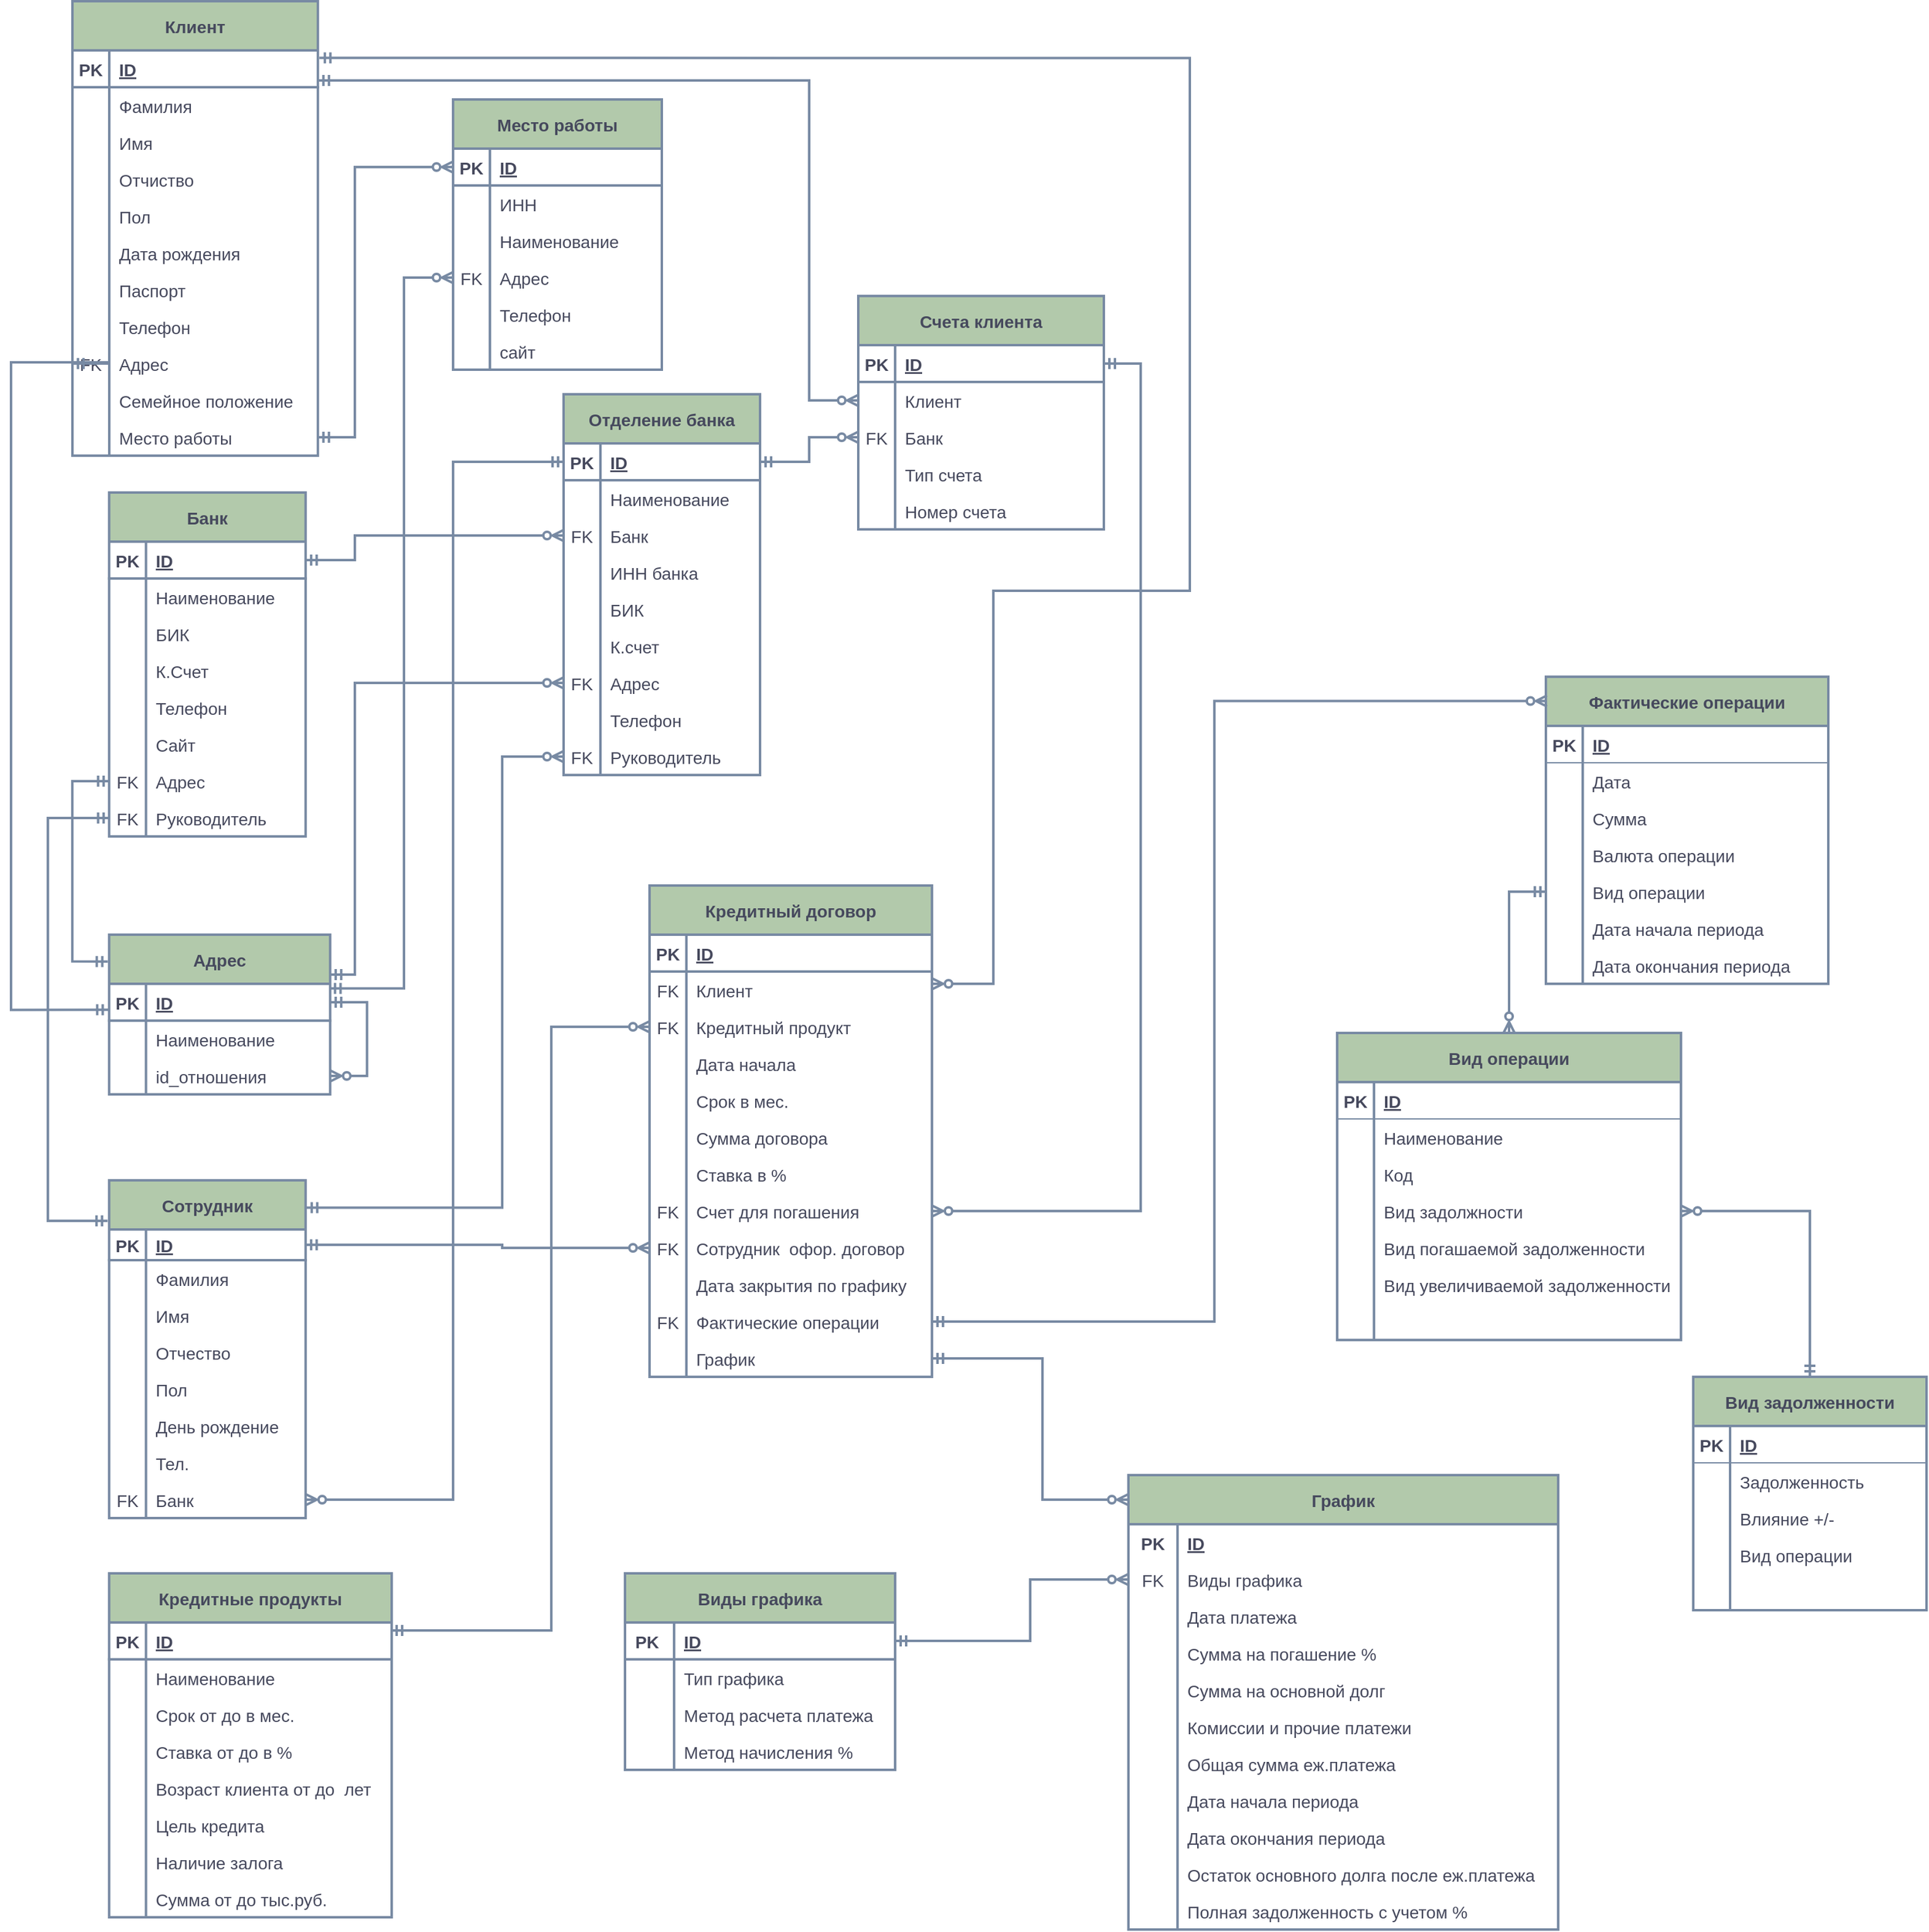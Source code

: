 <mxfile version="20.6.2" type="github">
  <diagram id="R2lEEEUBdFMjLlhIrx00" name="Page-1">
    <mxGraphModel dx="2333" dy="1927" grid="1" gridSize="10" guides="1" tooltips="1" connect="1" arrows="1" fold="1" page="1" pageScale="1" pageWidth="850" pageHeight="1100" math="0" shadow="0" extFonts="Permanent Marker^https://fonts.googleapis.com/css?family=Permanent+Marker">
      <root>
        <mxCell id="0" />
        <mxCell id="1" parent="0" />
        <mxCell id="Z1BsBpzhcpCgyARzmuZx-11" value="Клиент" style="shape=table;startSize=40;container=1;collapsible=1;childLayout=tableLayout;fixedRows=1;rowLines=0;fontStyle=1;align=center;resizeLast=1;fontSize=14;fillColor=#B2C9AB;strokeColor=#788AA3;fontColor=#46495D;strokeWidth=2;" parent="1" vertex="1">
          <mxGeometry x="-760" y="-1080" width="199.89" height="370" as="geometry" />
        </mxCell>
        <mxCell id="Z1BsBpzhcpCgyARzmuZx-12" value="" style="shape=tableRow;horizontal=0;startSize=0;swimlaneHead=0;swimlaneBody=0;fillColor=none;collapsible=0;dropTarget=0;points=[[0,0.5],[1,0.5]];portConstraint=eastwest;top=0;left=0;right=0;bottom=1;fontSize=14;strokeColor=#788AA3;fontColor=#46495D;strokeWidth=2;" parent="Z1BsBpzhcpCgyARzmuZx-11" vertex="1">
          <mxGeometry y="40" width="199.89" height="30" as="geometry" />
        </mxCell>
        <mxCell id="Z1BsBpzhcpCgyARzmuZx-13" value="PK" style="shape=partialRectangle;connectable=0;fillColor=none;top=0;left=0;bottom=0;right=0;fontStyle=1;overflow=hidden;fontSize=14;strokeColor=#788AA3;fontColor=#46495D;strokeWidth=2;" parent="Z1BsBpzhcpCgyARzmuZx-12" vertex="1">
          <mxGeometry width="30" height="30" as="geometry">
            <mxRectangle width="30" height="30" as="alternateBounds" />
          </mxGeometry>
        </mxCell>
        <mxCell id="Z1BsBpzhcpCgyARzmuZx-14" value="ID" style="shape=partialRectangle;connectable=0;fillColor=none;top=0;left=0;bottom=0;right=0;align=left;spacingLeft=6;fontStyle=5;overflow=hidden;fontSize=14;strokeColor=#788AA3;fontColor=#46495D;strokeWidth=2;" parent="Z1BsBpzhcpCgyARzmuZx-12" vertex="1">
          <mxGeometry x="30" width="169.89" height="30" as="geometry">
            <mxRectangle width="169.89" height="30" as="alternateBounds" />
          </mxGeometry>
        </mxCell>
        <mxCell id="Z1BsBpzhcpCgyARzmuZx-15" value="" style="shape=tableRow;horizontal=0;startSize=0;swimlaneHead=0;swimlaneBody=0;fillColor=none;collapsible=0;dropTarget=0;points=[[0,0.5],[1,0.5]];portConstraint=eastwest;top=0;left=0;right=0;bottom=0;fontSize=14;strokeColor=#788AA3;fontColor=#46495D;strokeWidth=2;" parent="Z1BsBpzhcpCgyARzmuZx-11" vertex="1">
          <mxGeometry y="70" width="199.89" height="30" as="geometry" />
        </mxCell>
        <mxCell id="Z1BsBpzhcpCgyARzmuZx-16" value="" style="shape=partialRectangle;connectable=0;fillColor=none;top=0;left=0;bottom=0;right=0;editable=1;overflow=hidden;fontSize=14;strokeColor=#788AA3;fontColor=#46495D;strokeWidth=2;" parent="Z1BsBpzhcpCgyARzmuZx-15" vertex="1">
          <mxGeometry width="30" height="30" as="geometry">
            <mxRectangle width="30" height="30" as="alternateBounds" />
          </mxGeometry>
        </mxCell>
        <mxCell id="Z1BsBpzhcpCgyARzmuZx-17" value="Фамилия" style="shape=partialRectangle;connectable=0;fillColor=none;top=0;left=0;bottom=0;right=0;align=left;spacingLeft=6;overflow=hidden;fontSize=14;strokeColor=#788AA3;fontColor=#46495D;strokeWidth=2;" parent="Z1BsBpzhcpCgyARzmuZx-15" vertex="1">
          <mxGeometry x="30" width="169.89" height="30" as="geometry">
            <mxRectangle width="169.89" height="30" as="alternateBounds" />
          </mxGeometry>
        </mxCell>
        <mxCell id="Z1BsBpzhcpCgyARzmuZx-18" value="" style="shape=tableRow;horizontal=0;startSize=0;swimlaneHead=0;swimlaneBody=0;fillColor=none;collapsible=0;dropTarget=0;points=[[0,0.5],[1,0.5]];portConstraint=eastwest;top=0;left=0;right=0;bottom=0;fontSize=14;strokeColor=#788AA3;fontColor=#46495D;strokeWidth=2;" parent="Z1BsBpzhcpCgyARzmuZx-11" vertex="1">
          <mxGeometry y="100" width="199.89" height="30" as="geometry" />
        </mxCell>
        <mxCell id="Z1BsBpzhcpCgyARzmuZx-19" value="" style="shape=partialRectangle;connectable=0;fillColor=none;top=0;left=0;bottom=0;right=0;editable=1;overflow=hidden;fontSize=14;strokeColor=#788AA3;fontColor=#46495D;strokeWidth=2;" parent="Z1BsBpzhcpCgyARzmuZx-18" vertex="1">
          <mxGeometry width="30" height="30" as="geometry">
            <mxRectangle width="30" height="30" as="alternateBounds" />
          </mxGeometry>
        </mxCell>
        <mxCell id="Z1BsBpzhcpCgyARzmuZx-20" value="Имя" style="shape=partialRectangle;connectable=0;fillColor=none;top=0;left=0;bottom=0;right=0;align=left;spacingLeft=6;overflow=hidden;fontSize=14;strokeColor=#788AA3;fontColor=#46495D;strokeWidth=2;" parent="Z1BsBpzhcpCgyARzmuZx-18" vertex="1">
          <mxGeometry x="30" width="169.89" height="30" as="geometry">
            <mxRectangle width="169.89" height="30" as="alternateBounds" />
          </mxGeometry>
        </mxCell>
        <mxCell id="Z1BsBpzhcpCgyARzmuZx-21" value="" style="shape=tableRow;horizontal=0;startSize=0;swimlaneHead=0;swimlaneBody=0;fillColor=none;collapsible=0;dropTarget=0;points=[[0,0.5],[1,0.5]];portConstraint=eastwest;top=0;left=0;right=0;bottom=0;fontSize=14;strokeColor=#788AA3;fontColor=#46495D;strokeWidth=2;" parent="Z1BsBpzhcpCgyARzmuZx-11" vertex="1">
          <mxGeometry y="130" width="199.89" height="30" as="geometry" />
        </mxCell>
        <mxCell id="Z1BsBpzhcpCgyARzmuZx-22" value="" style="shape=partialRectangle;connectable=0;fillColor=none;top=0;left=0;bottom=0;right=0;editable=1;overflow=hidden;fontSize=14;strokeColor=#788AA3;fontColor=#46495D;strokeWidth=2;" parent="Z1BsBpzhcpCgyARzmuZx-21" vertex="1">
          <mxGeometry width="30" height="30" as="geometry">
            <mxRectangle width="30" height="30" as="alternateBounds" />
          </mxGeometry>
        </mxCell>
        <mxCell id="Z1BsBpzhcpCgyARzmuZx-23" value="Отчиство" style="shape=partialRectangle;connectable=0;fillColor=none;top=0;left=0;bottom=0;right=0;align=left;spacingLeft=6;overflow=hidden;fontSize=14;strokeColor=#788AA3;fontColor=#46495D;strokeWidth=2;" parent="Z1BsBpzhcpCgyARzmuZx-21" vertex="1">
          <mxGeometry x="30" width="169.89" height="30" as="geometry">
            <mxRectangle width="169.89" height="30" as="alternateBounds" />
          </mxGeometry>
        </mxCell>
        <mxCell id="Z1BsBpzhcpCgyARzmuZx-24" value="" style="shape=tableRow;horizontal=0;startSize=0;swimlaneHead=0;swimlaneBody=0;fillColor=none;collapsible=0;dropTarget=0;points=[[0,0.5],[1,0.5]];portConstraint=eastwest;top=0;left=0;right=0;bottom=0;fontSize=14;strokeColor=#788AA3;fontColor=#46495D;strokeWidth=2;" parent="Z1BsBpzhcpCgyARzmuZx-11" vertex="1">
          <mxGeometry y="160" width="199.89" height="30" as="geometry" />
        </mxCell>
        <mxCell id="Z1BsBpzhcpCgyARzmuZx-25" value="" style="shape=partialRectangle;connectable=0;fillColor=none;top=0;left=0;bottom=0;right=0;editable=1;overflow=hidden;fontSize=14;strokeColor=#788AA3;fontColor=#46495D;strokeWidth=2;" parent="Z1BsBpzhcpCgyARzmuZx-24" vertex="1">
          <mxGeometry width="30" height="30" as="geometry">
            <mxRectangle width="30" height="30" as="alternateBounds" />
          </mxGeometry>
        </mxCell>
        <mxCell id="Z1BsBpzhcpCgyARzmuZx-26" value="Пол" style="shape=partialRectangle;connectable=0;fillColor=none;top=0;left=0;bottom=0;right=0;align=left;spacingLeft=6;overflow=hidden;fontSize=14;strokeColor=#788AA3;fontColor=#46495D;strokeWidth=2;" parent="Z1BsBpzhcpCgyARzmuZx-24" vertex="1">
          <mxGeometry x="30" width="169.89" height="30" as="geometry">
            <mxRectangle width="169.89" height="30" as="alternateBounds" />
          </mxGeometry>
        </mxCell>
        <mxCell id="Z1BsBpzhcpCgyARzmuZx-27" value="" style="shape=tableRow;horizontal=0;startSize=0;swimlaneHead=0;swimlaneBody=0;fillColor=none;collapsible=0;dropTarget=0;points=[[0,0.5],[1,0.5]];portConstraint=eastwest;top=0;left=0;right=0;bottom=0;fontSize=14;strokeColor=#788AA3;fontColor=#46495D;strokeWidth=2;" parent="Z1BsBpzhcpCgyARzmuZx-11" vertex="1">
          <mxGeometry y="190" width="199.89" height="30" as="geometry" />
        </mxCell>
        <mxCell id="Z1BsBpzhcpCgyARzmuZx-28" value="" style="shape=partialRectangle;connectable=0;fillColor=none;top=0;left=0;bottom=0;right=0;editable=1;overflow=hidden;fontSize=14;strokeColor=#788AA3;fontColor=#46495D;strokeWidth=2;" parent="Z1BsBpzhcpCgyARzmuZx-27" vertex="1">
          <mxGeometry width="30" height="30" as="geometry">
            <mxRectangle width="30" height="30" as="alternateBounds" />
          </mxGeometry>
        </mxCell>
        <mxCell id="Z1BsBpzhcpCgyARzmuZx-29" value="Дата рождения" style="shape=partialRectangle;connectable=0;fillColor=none;top=0;left=0;bottom=0;right=0;align=left;spacingLeft=6;overflow=hidden;fontSize=14;strokeColor=#788AA3;fontColor=#46495D;strokeWidth=2;" parent="Z1BsBpzhcpCgyARzmuZx-27" vertex="1">
          <mxGeometry x="30" width="169.89" height="30" as="geometry">
            <mxRectangle width="169.89" height="30" as="alternateBounds" />
          </mxGeometry>
        </mxCell>
        <mxCell id="Z1BsBpzhcpCgyARzmuZx-30" value="" style="shape=tableRow;horizontal=0;startSize=0;swimlaneHead=0;swimlaneBody=0;fillColor=none;collapsible=0;dropTarget=0;points=[[0,0.5],[1,0.5]];portConstraint=eastwest;top=0;left=0;right=0;bottom=0;fontSize=14;strokeColor=#788AA3;fontColor=#46495D;strokeWidth=2;" parent="Z1BsBpzhcpCgyARzmuZx-11" vertex="1">
          <mxGeometry y="220" width="199.89" height="30" as="geometry" />
        </mxCell>
        <mxCell id="Z1BsBpzhcpCgyARzmuZx-31" value="" style="shape=partialRectangle;connectable=0;fillColor=none;top=0;left=0;bottom=0;right=0;editable=1;overflow=hidden;fontSize=14;strokeColor=#788AA3;fontColor=#46495D;strokeWidth=2;" parent="Z1BsBpzhcpCgyARzmuZx-30" vertex="1">
          <mxGeometry width="30" height="30" as="geometry">
            <mxRectangle width="30" height="30" as="alternateBounds" />
          </mxGeometry>
        </mxCell>
        <mxCell id="Z1BsBpzhcpCgyARzmuZx-32" value="Паспорт" style="shape=partialRectangle;connectable=0;fillColor=none;top=0;left=0;bottom=0;right=0;align=left;spacingLeft=6;overflow=hidden;fontSize=14;strokeColor=#788AA3;fontColor=#46495D;strokeWidth=2;" parent="Z1BsBpzhcpCgyARzmuZx-30" vertex="1">
          <mxGeometry x="30" width="169.89" height="30" as="geometry">
            <mxRectangle width="169.89" height="30" as="alternateBounds" />
          </mxGeometry>
        </mxCell>
        <mxCell id="Z1BsBpzhcpCgyARzmuZx-36" value="" style="shape=tableRow;horizontal=0;startSize=0;swimlaneHead=0;swimlaneBody=0;fillColor=none;collapsible=0;dropTarget=0;points=[[0,0.5],[1,0.5]];portConstraint=eastwest;top=0;left=0;right=0;bottom=0;fontSize=14;strokeColor=#788AA3;fontColor=#46495D;strokeWidth=2;" parent="Z1BsBpzhcpCgyARzmuZx-11" vertex="1">
          <mxGeometry y="250" width="199.89" height="30" as="geometry" />
        </mxCell>
        <mxCell id="Z1BsBpzhcpCgyARzmuZx-37" value="" style="shape=partialRectangle;connectable=0;fillColor=none;top=0;left=0;bottom=0;right=0;editable=1;overflow=hidden;fontSize=14;strokeColor=#788AA3;fontColor=#46495D;strokeWidth=2;" parent="Z1BsBpzhcpCgyARzmuZx-36" vertex="1">
          <mxGeometry width="30" height="30" as="geometry">
            <mxRectangle width="30" height="30" as="alternateBounds" />
          </mxGeometry>
        </mxCell>
        <mxCell id="Z1BsBpzhcpCgyARzmuZx-38" value="Телефон" style="shape=partialRectangle;connectable=0;fillColor=none;top=0;left=0;bottom=0;right=0;align=left;spacingLeft=6;overflow=hidden;fontSize=14;strokeColor=#788AA3;fontColor=#46495D;strokeWidth=2;" parent="Z1BsBpzhcpCgyARzmuZx-36" vertex="1">
          <mxGeometry x="30" width="169.89" height="30" as="geometry">
            <mxRectangle width="169.89" height="30" as="alternateBounds" />
          </mxGeometry>
        </mxCell>
        <mxCell id="Z1BsBpzhcpCgyARzmuZx-296" value="" style="shape=tableRow;horizontal=0;startSize=0;swimlaneHead=0;swimlaneBody=0;fillColor=none;collapsible=0;dropTarget=0;points=[[0,0.5],[1,0.5]];portConstraint=eastwest;top=0;left=0;right=0;bottom=0;fontSize=14;strokeColor=#788AA3;fontColor=#46495D;strokeWidth=2;" parent="Z1BsBpzhcpCgyARzmuZx-11" vertex="1">
          <mxGeometry y="280" width="199.89" height="30" as="geometry" />
        </mxCell>
        <mxCell id="Z1BsBpzhcpCgyARzmuZx-297" value="FK" style="shape=partialRectangle;connectable=0;fillColor=none;top=0;left=0;bottom=0;right=0;editable=1;overflow=hidden;fontSize=14;strokeColor=#788AA3;fontColor=#46495D;strokeWidth=2;" parent="Z1BsBpzhcpCgyARzmuZx-296" vertex="1">
          <mxGeometry width="30" height="30" as="geometry">
            <mxRectangle width="30" height="30" as="alternateBounds" />
          </mxGeometry>
        </mxCell>
        <mxCell id="Z1BsBpzhcpCgyARzmuZx-298" value="Адрес" style="shape=partialRectangle;connectable=0;fillColor=none;top=0;left=0;bottom=0;right=0;align=left;spacingLeft=6;overflow=hidden;fontSize=14;strokeColor=#788AA3;fontColor=#46495D;strokeWidth=2;" parent="Z1BsBpzhcpCgyARzmuZx-296" vertex="1">
          <mxGeometry x="30" width="169.89" height="30" as="geometry">
            <mxRectangle width="169.89" height="30" as="alternateBounds" />
          </mxGeometry>
        </mxCell>
        <mxCell id="s5G9YJPdSNpEqPbHZ_q9-67" value="" style="shape=tableRow;horizontal=0;startSize=0;swimlaneHead=0;swimlaneBody=0;fillColor=none;collapsible=0;dropTarget=0;points=[[0,0.5],[1,0.5]];portConstraint=eastwest;top=0;left=0;right=0;bottom=0;fontSize=14;strokeColor=#788AA3;fontColor=#46495D;strokeWidth=2;" parent="Z1BsBpzhcpCgyARzmuZx-11" vertex="1">
          <mxGeometry y="310" width="199.89" height="30" as="geometry" />
        </mxCell>
        <mxCell id="s5G9YJPdSNpEqPbHZ_q9-68" value="" style="shape=partialRectangle;connectable=0;fillColor=none;top=0;left=0;bottom=0;right=0;editable=1;overflow=hidden;fontSize=14;strokeColor=#788AA3;fontColor=#46495D;strokeWidth=2;" parent="s5G9YJPdSNpEqPbHZ_q9-67" vertex="1">
          <mxGeometry width="30" height="30" as="geometry">
            <mxRectangle width="30" height="30" as="alternateBounds" />
          </mxGeometry>
        </mxCell>
        <mxCell id="s5G9YJPdSNpEqPbHZ_q9-69" value="Семейное положение" style="shape=partialRectangle;connectable=0;fillColor=none;top=0;left=0;bottom=0;right=0;align=left;spacingLeft=6;overflow=hidden;fontSize=14;strokeColor=#788AA3;fontColor=#46495D;strokeWidth=2;" parent="s5G9YJPdSNpEqPbHZ_q9-67" vertex="1">
          <mxGeometry x="30" width="169.89" height="30" as="geometry">
            <mxRectangle width="169.89" height="30" as="alternateBounds" />
          </mxGeometry>
        </mxCell>
        <mxCell id="pwTwrPLr_tTxRB1hc8vB-36" value="" style="shape=tableRow;horizontal=0;startSize=0;swimlaneHead=0;swimlaneBody=0;fillColor=none;collapsible=0;dropTarget=0;points=[[0,0.5],[1,0.5]];portConstraint=eastwest;top=0;left=0;right=0;bottom=0;fontSize=14;strokeColor=#788AA3;fontColor=#46495D;strokeWidth=2;" parent="Z1BsBpzhcpCgyARzmuZx-11" vertex="1">
          <mxGeometry y="340" width="199.89" height="30" as="geometry" />
        </mxCell>
        <mxCell id="pwTwrPLr_tTxRB1hc8vB-37" value="" style="shape=partialRectangle;connectable=0;fillColor=none;top=0;left=0;bottom=0;right=0;editable=1;overflow=hidden;fontSize=14;strokeColor=#788AA3;fontColor=#46495D;strokeWidth=2;" parent="pwTwrPLr_tTxRB1hc8vB-36" vertex="1">
          <mxGeometry width="30" height="30" as="geometry">
            <mxRectangle width="30" height="30" as="alternateBounds" />
          </mxGeometry>
        </mxCell>
        <mxCell id="pwTwrPLr_tTxRB1hc8vB-38" value="Место работы" style="shape=partialRectangle;connectable=0;fillColor=none;top=0;left=0;bottom=0;right=0;align=left;spacingLeft=6;overflow=hidden;fontSize=14;strokeColor=#788AA3;fontColor=#46495D;strokeWidth=2;" parent="pwTwrPLr_tTxRB1hc8vB-36" vertex="1">
          <mxGeometry x="30" width="169.89" height="30" as="geometry">
            <mxRectangle width="169.89" height="30" as="alternateBounds" />
          </mxGeometry>
        </mxCell>
        <mxCell id="Z1BsBpzhcpCgyARzmuZx-45" value="Сотрудник" style="shape=table;startSize=40;container=1;collapsible=1;childLayout=tableLayout;fixedRows=1;rowLines=0;fontStyle=1;align=center;resizeLast=1;fontSize=14;fillColor=#B2C9AB;strokeColor=#788AA3;fontColor=#46495D;strokeWidth=2;" parent="1" vertex="1">
          <mxGeometry x="-730.11" y="-120" width="160" height="275" as="geometry">
            <mxRectangle x="980" y="670" width="90" height="30" as="alternateBounds" />
          </mxGeometry>
        </mxCell>
        <mxCell id="Z1BsBpzhcpCgyARzmuZx-46" value="" style="shape=tableRow;horizontal=0;startSize=0;swimlaneHead=0;swimlaneBody=0;fillColor=none;collapsible=0;dropTarget=0;points=[[0,0.5],[1,0.5]];portConstraint=eastwest;top=0;left=0;right=0;bottom=1;fontSize=14;strokeColor=#788AA3;fontColor=#46495D;strokeWidth=2;" parent="Z1BsBpzhcpCgyARzmuZx-45" vertex="1">
          <mxGeometry y="40" width="160" height="25" as="geometry" />
        </mxCell>
        <mxCell id="Z1BsBpzhcpCgyARzmuZx-47" value="PK" style="shape=partialRectangle;connectable=0;fillColor=none;top=0;left=0;bottom=0;right=0;fontStyle=1;overflow=hidden;fontSize=14;strokeColor=#788AA3;fontColor=#46495D;strokeWidth=2;" parent="Z1BsBpzhcpCgyARzmuZx-46" vertex="1">
          <mxGeometry width="30" height="25" as="geometry">
            <mxRectangle width="30" height="25" as="alternateBounds" />
          </mxGeometry>
        </mxCell>
        <mxCell id="Z1BsBpzhcpCgyARzmuZx-48" value="ID" style="shape=partialRectangle;connectable=0;fillColor=none;top=0;left=0;bottom=0;right=0;align=left;spacingLeft=6;fontStyle=5;overflow=hidden;fontSize=14;strokeColor=#788AA3;fontColor=#46495D;strokeWidth=2;" parent="Z1BsBpzhcpCgyARzmuZx-46" vertex="1">
          <mxGeometry x="30" width="130" height="25" as="geometry">
            <mxRectangle width="130" height="25" as="alternateBounds" />
          </mxGeometry>
        </mxCell>
        <mxCell id="Z1BsBpzhcpCgyARzmuZx-49" value="" style="shape=tableRow;horizontal=0;startSize=0;swimlaneHead=0;swimlaneBody=0;fillColor=none;collapsible=0;dropTarget=0;points=[[0,0.5],[1,0.5]];portConstraint=eastwest;top=0;left=0;right=0;bottom=0;fontSize=14;strokeColor=#788AA3;fontColor=#46495D;strokeWidth=2;" parent="Z1BsBpzhcpCgyARzmuZx-45" vertex="1">
          <mxGeometry y="65" width="160" height="30" as="geometry" />
        </mxCell>
        <mxCell id="Z1BsBpzhcpCgyARzmuZx-50" value="" style="shape=partialRectangle;connectable=0;fillColor=none;top=0;left=0;bottom=0;right=0;editable=1;overflow=hidden;fontSize=14;strokeColor=#788AA3;fontColor=#46495D;strokeWidth=2;" parent="Z1BsBpzhcpCgyARzmuZx-49" vertex="1">
          <mxGeometry width="30" height="30" as="geometry">
            <mxRectangle width="30" height="30" as="alternateBounds" />
          </mxGeometry>
        </mxCell>
        <mxCell id="Z1BsBpzhcpCgyARzmuZx-51" value="Фамилия" style="shape=partialRectangle;connectable=0;fillColor=none;top=0;left=0;bottom=0;right=0;align=left;spacingLeft=6;overflow=hidden;fontSize=14;strokeColor=#788AA3;fontColor=#46495D;strokeWidth=2;" parent="Z1BsBpzhcpCgyARzmuZx-49" vertex="1">
          <mxGeometry x="30" width="130" height="30" as="geometry">
            <mxRectangle width="130" height="30" as="alternateBounds" />
          </mxGeometry>
        </mxCell>
        <mxCell id="Z1BsBpzhcpCgyARzmuZx-52" value="" style="shape=tableRow;horizontal=0;startSize=0;swimlaneHead=0;swimlaneBody=0;fillColor=none;collapsible=0;dropTarget=0;points=[[0,0.5],[1,0.5]];portConstraint=eastwest;top=0;left=0;right=0;bottom=0;fontSize=14;strokeColor=#788AA3;fontColor=#46495D;strokeWidth=2;" parent="Z1BsBpzhcpCgyARzmuZx-45" vertex="1">
          <mxGeometry y="95" width="160" height="30" as="geometry" />
        </mxCell>
        <mxCell id="Z1BsBpzhcpCgyARzmuZx-53" value="" style="shape=partialRectangle;connectable=0;fillColor=none;top=0;left=0;bottom=0;right=0;editable=1;overflow=hidden;fontSize=14;strokeColor=#788AA3;fontColor=#46495D;strokeWidth=2;" parent="Z1BsBpzhcpCgyARzmuZx-52" vertex="1">
          <mxGeometry width="30" height="30" as="geometry">
            <mxRectangle width="30" height="30" as="alternateBounds" />
          </mxGeometry>
        </mxCell>
        <mxCell id="Z1BsBpzhcpCgyARzmuZx-54" value="Имя" style="shape=partialRectangle;connectable=0;fillColor=none;top=0;left=0;bottom=0;right=0;align=left;spacingLeft=6;overflow=hidden;fontSize=14;strokeColor=#788AA3;fontColor=#46495D;strokeWidth=2;" parent="Z1BsBpzhcpCgyARzmuZx-52" vertex="1">
          <mxGeometry x="30" width="130" height="30" as="geometry">
            <mxRectangle width="130" height="30" as="alternateBounds" />
          </mxGeometry>
        </mxCell>
        <mxCell id="Z1BsBpzhcpCgyARzmuZx-55" value="" style="shape=tableRow;horizontal=0;startSize=0;swimlaneHead=0;swimlaneBody=0;fillColor=none;collapsible=0;dropTarget=0;points=[[0,0.5],[1,0.5]];portConstraint=eastwest;top=0;left=0;right=0;bottom=0;fontSize=14;strokeColor=#788AA3;fontColor=#46495D;strokeWidth=2;" parent="Z1BsBpzhcpCgyARzmuZx-45" vertex="1">
          <mxGeometry y="125" width="160" height="30" as="geometry" />
        </mxCell>
        <mxCell id="Z1BsBpzhcpCgyARzmuZx-56" value="" style="shape=partialRectangle;connectable=0;fillColor=none;top=0;left=0;bottom=0;right=0;editable=1;overflow=hidden;fontSize=14;strokeColor=#788AA3;fontColor=#46495D;strokeWidth=2;" parent="Z1BsBpzhcpCgyARzmuZx-55" vertex="1">
          <mxGeometry width="30" height="30" as="geometry">
            <mxRectangle width="30" height="30" as="alternateBounds" />
          </mxGeometry>
        </mxCell>
        <mxCell id="Z1BsBpzhcpCgyARzmuZx-57" value="Отчество" style="shape=partialRectangle;connectable=0;fillColor=none;top=0;left=0;bottom=0;right=0;align=left;spacingLeft=6;overflow=hidden;fontSize=14;strokeColor=#788AA3;fontColor=#46495D;strokeWidth=2;" parent="Z1BsBpzhcpCgyARzmuZx-55" vertex="1">
          <mxGeometry x="30" width="130" height="30" as="geometry">
            <mxRectangle width="130" height="30" as="alternateBounds" />
          </mxGeometry>
        </mxCell>
        <mxCell id="Z1BsBpzhcpCgyARzmuZx-58" value="" style="shape=tableRow;horizontal=0;startSize=0;swimlaneHead=0;swimlaneBody=0;fillColor=none;collapsible=0;dropTarget=0;points=[[0,0.5],[1,0.5]];portConstraint=eastwest;top=0;left=0;right=0;bottom=0;fontSize=14;strokeColor=#788AA3;fontColor=#46495D;strokeWidth=2;" parent="Z1BsBpzhcpCgyARzmuZx-45" vertex="1">
          <mxGeometry y="155" width="160" height="30" as="geometry" />
        </mxCell>
        <mxCell id="Z1BsBpzhcpCgyARzmuZx-59" value="" style="shape=partialRectangle;connectable=0;fillColor=none;top=0;left=0;bottom=0;right=0;editable=1;overflow=hidden;fontSize=14;strokeColor=#788AA3;fontColor=#46495D;strokeWidth=2;" parent="Z1BsBpzhcpCgyARzmuZx-58" vertex="1">
          <mxGeometry width="30" height="30" as="geometry">
            <mxRectangle width="30" height="30" as="alternateBounds" />
          </mxGeometry>
        </mxCell>
        <mxCell id="Z1BsBpzhcpCgyARzmuZx-60" value="Пол" style="shape=partialRectangle;connectable=0;fillColor=none;top=0;left=0;bottom=0;right=0;align=left;spacingLeft=6;overflow=hidden;fontSize=14;strokeColor=#788AA3;fontColor=#46495D;strokeWidth=2;" parent="Z1BsBpzhcpCgyARzmuZx-58" vertex="1">
          <mxGeometry x="30" width="130" height="30" as="geometry">
            <mxRectangle width="130" height="30" as="alternateBounds" />
          </mxGeometry>
        </mxCell>
        <mxCell id="Z1BsBpzhcpCgyARzmuZx-61" value="" style="shape=tableRow;horizontal=0;startSize=0;swimlaneHead=0;swimlaneBody=0;fillColor=none;collapsible=0;dropTarget=0;points=[[0,0.5],[1,0.5]];portConstraint=eastwest;top=0;left=0;right=0;bottom=0;fontSize=14;strokeColor=#788AA3;fontColor=#46495D;strokeWidth=2;" parent="Z1BsBpzhcpCgyARzmuZx-45" vertex="1">
          <mxGeometry y="185" width="160" height="30" as="geometry" />
        </mxCell>
        <mxCell id="Z1BsBpzhcpCgyARzmuZx-62" value="" style="shape=partialRectangle;connectable=0;fillColor=none;top=0;left=0;bottom=0;right=0;editable=1;overflow=hidden;fontSize=14;strokeColor=#788AA3;fontColor=#46495D;strokeWidth=2;" parent="Z1BsBpzhcpCgyARzmuZx-61" vertex="1">
          <mxGeometry width="30" height="30" as="geometry">
            <mxRectangle width="30" height="30" as="alternateBounds" />
          </mxGeometry>
        </mxCell>
        <mxCell id="Z1BsBpzhcpCgyARzmuZx-63" value="День рождение" style="shape=partialRectangle;connectable=0;fillColor=none;top=0;left=0;bottom=0;right=0;align=left;spacingLeft=6;overflow=hidden;fontSize=14;strokeColor=#788AA3;fontColor=#46495D;strokeWidth=2;" parent="Z1BsBpzhcpCgyARzmuZx-61" vertex="1">
          <mxGeometry x="30" width="130" height="30" as="geometry">
            <mxRectangle width="130" height="30" as="alternateBounds" />
          </mxGeometry>
        </mxCell>
        <mxCell id="Z1BsBpzhcpCgyARzmuZx-124" value="" style="shape=tableRow;horizontal=0;startSize=0;swimlaneHead=0;swimlaneBody=0;fillColor=none;collapsible=0;dropTarget=0;points=[[0,0.5],[1,0.5]];portConstraint=eastwest;top=0;left=0;right=0;bottom=0;fontSize=14;strokeColor=#788AA3;fontColor=#46495D;strokeWidth=2;" parent="Z1BsBpzhcpCgyARzmuZx-45" vertex="1">
          <mxGeometry y="215" width="160" height="30" as="geometry" />
        </mxCell>
        <mxCell id="Z1BsBpzhcpCgyARzmuZx-125" value="" style="shape=partialRectangle;connectable=0;fillColor=none;top=0;left=0;bottom=0;right=0;editable=1;overflow=hidden;fontSize=14;strokeColor=#788AA3;fontColor=#46495D;strokeWidth=2;" parent="Z1BsBpzhcpCgyARzmuZx-124" vertex="1">
          <mxGeometry width="30" height="30" as="geometry">
            <mxRectangle width="30" height="30" as="alternateBounds" />
          </mxGeometry>
        </mxCell>
        <mxCell id="Z1BsBpzhcpCgyARzmuZx-126" value="Тел." style="shape=partialRectangle;connectable=0;fillColor=none;top=0;left=0;bottom=0;right=0;align=left;spacingLeft=6;overflow=hidden;fontSize=14;strokeColor=#788AA3;fontColor=#46495D;strokeWidth=2;" parent="Z1BsBpzhcpCgyARzmuZx-124" vertex="1">
          <mxGeometry x="30" width="130" height="30" as="geometry">
            <mxRectangle width="130" height="30" as="alternateBounds" />
          </mxGeometry>
        </mxCell>
        <mxCell id="Z1BsBpzhcpCgyARzmuZx-165" value="" style="shape=tableRow;horizontal=0;startSize=0;swimlaneHead=0;swimlaneBody=0;fillColor=none;collapsible=0;dropTarget=0;points=[[0,0.5],[1,0.5]];portConstraint=eastwest;top=0;left=0;right=0;bottom=0;fontSize=14;fontStyle=1;strokeColor=#788AA3;fontColor=#46495D;strokeWidth=2;" parent="Z1BsBpzhcpCgyARzmuZx-45" vertex="1">
          <mxGeometry y="245" width="160" height="30" as="geometry" />
        </mxCell>
        <mxCell id="Z1BsBpzhcpCgyARzmuZx-166" value="FK" style="shape=partialRectangle;connectable=0;fillColor=none;top=0;left=0;bottom=0;right=0;editable=1;overflow=hidden;fontSize=14;fontStyle=0;strokeColor=#788AA3;fontColor=#46495D;strokeWidth=2;" parent="Z1BsBpzhcpCgyARzmuZx-165" vertex="1">
          <mxGeometry width="30" height="30" as="geometry">
            <mxRectangle width="30" height="30" as="alternateBounds" />
          </mxGeometry>
        </mxCell>
        <mxCell id="Z1BsBpzhcpCgyARzmuZx-167" value="Банк" style="shape=partialRectangle;connectable=0;fillColor=none;top=0;left=0;bottom=0;right=0;align=left;spacingLeft=6;overflow=hidden;fontSize=14;fontStyle=0;strokeColor=#788AA3;fontColor=#46495D;strokeWidth=2;" parent="Z1BsBpzhcpCgyARzmuZx-165" vertex="1">
          <mxGeometry x="30" width="130" height="30" as="geometry">
            <mxRectangle width="130" height="30" as="alternateBounds" />
          </mxGeometry>
        </mxCell>
        <mxCell id="Z1BsBpzhcpCgyARzmuZx-143" value="Счета клиента" style="shape=table;startSize=40;container=1;collapsible=1;childLayout=tableLayout;fixedRows=1;rowLines=0;fontStyle=1;align=center;resizeLast=1;fontSize=14;fillColor=#B2C9AB;strokeColor=#788AA3;fontColor=#46495D;strokeWidth=2;" parent="1" vertex="1">
          <mxGeometry x="-120" y="-840" width="200" height="190" as="geometry" />
        </mxCell>
        <mxCell id="Z1BsBpzhcpCgyARzmuZx-144" value="" style="shape=tableRow;horizontal=0;startSize=0;swimlaneHead=0;swimlaneBody=0;fillColor=none;collapsible=0;dropTarget=0;points=[[0,0.5],[1,0.5]];portConstraint=eastwest;top=0;left=0;right=0;bottom=1;fontSize=14;strokeColor=#788AA3;fontColor=#46495D;strokeWidth=2;" parent="Z1BsBpzhcpCgyARzmuZx-143" vertex="1">
          <mxGeometry y="40" width="200" height="30" as="geometry" />
        </mxCell>
        <mxCell id="Z1BsBpzhcpCgyARzmuZx-145" value="PK" style="shape=partialRectangle;connectable=0;fillColor=none;top=0;left=0;bottom=0;right=0;fontStyle=1;overflow=hidden;fontSize=14;strokeColor=#788AA3;fontColor=#46495D;strokeWidth=2;" parent="Z1BsBpzhcpCgyARzmuZx-144" vertex="1">
          <mxGeometry width="30" height="30" as="geometry">
            <mxRectangle width="30" height="30" as="alternateBounds" />
          </mxGeometry>
        </mxCell>
        <mxCell id="Z1BsBpzhcpCgyARzmuZx-146" value="ID" style="shape=partialRectangle;connectable=0;fillColor=none;top=0;left=0;bottom=0;right=0;align=left;spacingLeft=6;fontStyle=5;overflow=hidden;fontSize=14;strokeColor=#788AA3;fontColor=#46495D;strokeWidth=2;" parent="Z1BsBpzhcpCgyARzmuZx-144" vertex="1">
          <mxGeometry x="30" width="170" height="30" as="geometry">
            <mxRectangle width="170" height="30" as="alternateBounds" />
          </mxGeometry>
        </mxCell>
        <mxCell id="l33G5XEg9OQJomPI_eTB-150" value="" style="shape=tableRow;horizontal=0;startSize=0;swimlaneHead=0;swimlaneBody=0;fillColor=none;collapsible=0;dropTarget=0;points=[[0,0.5],[1,0.5]];portConstraint=eastwest;top=0;left=0;right=0;bottom=0;fontSize=14;strokeColor=#788AA3;fontColor=#46495D;strokeWidth=2;" parent="Z1BsBpzhcpCgyARzmuZx-143" vertex="1">
          <mxGeometry y="70" width="200" height="30" as="geometry" />
        </mxCell>
        <mxCell id="l33G5XEg9OQJomPI_eTB-151" value="" style="shape=partialRectangle;connectable=0;fillColor=none;top=0;left=0;bottom=0;right=0;editable=1;overflow=hidden;fontSize=14;strokeColor=#788AA3;fontColor=#46495D;strokeWidth=2;" parent="l33G5XEg9OQJomPI_eTB-150" vertex="1">
          <mxGeometry width="30" height="30" as="geometry">
            <mxRectangle width="30" height="30" as="alternateBounds" />
          </mxGeometry>
        </mxCell>
        <mxCell id="l33G5XEg9OQJomPI_eTB-152" value="Клиент" style="shape=partialRectangle;connectable=0;fillColor=none;top=0;left=0;bottom=0;right=0;align=left;spacingLeft=6;overflow=hidden;fontSize=14;strokeColor=#788AA3;fontColor=#46495D;strokeWidth=2;" parent="l33G5XEg9OQJomPI_eTB-150" vertex="1">
          <mxGeometry x="30" width="170" height="30" as="geometry">
            <mxRectangle width="170" height="30" as="alternateBounds" />
          </mxGeometry>
        </mxCell>
        <mxCell id="Z1BsBpzhcpCgyARzmuZx-147" value="" style="shape=tableRow;horizontal=0;startSize=0;swimlaneHead=0;swimlaneBody=0;fillColor=none;collapsible=0;dropTarget=0;points=[[0,0.5],[1,0.5]];portConstraint=eastwest;top=0;left=0;right=0;bottom=0;fontSize=14;strokeColor=#788AA3;fontColor=#46495D;strokeWidth=2;" parent="Z1BsBpzhcpCgyARzmuZx-143" vertex="1">
          <mxGeometry y="100" width="200" height="30" as="geometry" />
        </mxCell>
        <mxCell id="Z1BsBpzhcpCgyARzmuZx-148" value="FK" style="shape=partialRectangle;connectable=0;fillColor=none;top=0;left=0;bottom=0;right=0;editable=1;overflow=hidden;fontSize=14;fontStyle=0;strokeColor=#788AA3;fontColor=#46495D;strokeWidth=2;" parent="Z1BsBpzhcpCgyARzmuZx-147" vertex="1">
          <mxGeometry width="30" height="30" as="geometry">
            <mxRectangle width="30" height="30" as="alternateBounds" />
          </mxGeometry>
        </mxCell>
        <mxCell id="Z1BsBpzhcpCgyARzmuZx-149" value="Банк" style="shape=partialRectangle;connectable=0;fillColor=none;top=0;left=0;bottom=0;right=0;align=left;spacingLeft=6;overflow=hidden;fontSize=14;fontStyle=0;strokeColor=#788AA3;fontColor=#46495D;strokeWidth=2;" parent="Z1BsBpzhcpCgyARzmuZx-147" vertex="1">
          <mxGeometry x="30" width="170" height="30" as="geometry">
            <mxRectangle width="170" height="30" as="alternateBounds" />
          </mxGeometry>
        </mxCell>
        <mxCell id="Z1BsBpzhcpCgyARzmuZx-150" value="" style="shape=tableRow;horizontal=0;startSize=0;swimlaneHead=0;swimlaneBody=0;fillColor=none;collapsible=0;dropTarget=0;points=[[0,0.5],[1,0.5]];portConstraint=eastwest;top=0;left=0;right=0;bottom=0;fontSize=14;strokeColor=#788AA3;fontColor=#46495D;strokeWidth=2;" parent="Z1BsBpzhcpCgyARzmuZx-143" vertex="1">
          <mxGeometry y="130" width="200" height="30" as="geometry" />
        </mxCell>
        <mxCell id="Z1BsBpzhcpCgyARzmuZx-151" value="" style="shape=partialRectangle;connectable=0;fillColor=none;top=0;left=0;bottom=0;right=0;editable=1;overflow=hidden;fontSize=14;strokeColor=#788AA3;fontColor=#46495D;strokeWidth=2;" parent="Z1BsBpzhcpCgyARzmuZx-150" vertex="1">
          <mxGeometry width="30" height="30" as="geometry">
            <mxRectangle width="30" height="30" as="alternateBounds" />
          </mxGeometry>
        </mxCell>
        <mxCell id="Z1BsBpzhcpCgyARzmuZx-152" value="Тип счета" style="shape=partialRectangle;connectable=0;fillColor=none;top=0;left=0;bottom=0;right=0;align=left;spacingLeft=6;overflow=hidden;fontSize=14;strokeColor=#788AA3;fontColor=#46495D;strokeWidth=2;" parent="Z1BsBpzhcpCgyARzmuZx-150" vertex="1">
          <mxGeometry x="30" width="170" height="30" as="geometry">
            <mxRectangle width="170" height="30" as="alternateBounds" />
          </mxGeometry>
        </mxCell>
        <mxCell id="l33G5XEg9OQJomPI_eTB-144" value="" style="shape=tableRow;horizontal=0;startSize=0;swimlaneHead=0;swimlaneBody=0;fillColor=none;collapsible=0;dropTarget=0;points=[[0,0.5],[1,0.5]];portConstraint=eastwest;top=0;left=0;right=0;bottom=0;fontSize=14;strokeColor=#788AA3;fontColor=#46495D;strokeWidth=2;" parent="Z1BsBpzhcpCgyARzmuZx-143" vertex="1">
          <mxGeometry y="160" width="200" height="30" as="geometry" />
        </mxCell>
        <mxCell id="l33G5XEg9OQJomPI_eTB-145" value="" style="shape=partialRectangle;connectable=0;fillColor=none;top=0;left=0;bottom=0;right=0;editable=1;overflow=hidden;fontSize=14;strokeColor=#788AA3;fontColor=#46495D;strokeWidth=2;" parent="l33G5XEg9OQJomPI_eTB-144" vertex="1">
          <mxGeometry width="30" height="30" as="geometry">
            <mxRectangle width="30" height="30" as="alternateBounds" />
          </mxGeometry>
        </mxCell>
        <mxCell id="l33G5XEg9OQJomPI_eTB-146" value="Номер счета" style="shape=partialRectangle;connectable=0;fillColor=none;top=0;left=0;bottom=0;right=0;align=left;spacingLeft=6;overflow=hidden;fontSize=14;strokeColor=#788AA3;fontColor=#46495D;strokeWidth=2;" parent="l33G5XEg9OQJomPI_eTB-144" vertex="1">
          <mxGeometry x="30" width="170" height="30" as="geometry">
            <mxRectangle width="170" height="30" as="alternateBounds" />
          </mxGeometry>
        </mxCell>
        <mxCell id="Z1BsBpzhcpCgyARzmuZx-171" value="Отделение банка" style="shape=table;startSize=40;container=1;collapsible=1;childLayout=tableLayout;fixedRows=1;rowLines=0;fontStyle=1;align=center;resizeLast=1;fontSize=14;fillColor=#B2C9AB;strokeColor=#788AA3;fontColor=#46495D;strokeWidth=2;" parent="1" vertex="1">
          <mxGeometry x="-360" y="-760" width="160" height="310" as="geometry" />
        </mxCell>
        <mxCell id="Z1BsBpzhcpCgyARzmuZx-172" value="" style="shape=tableRow;horizontal=0;startSize=0;swimlaneHead=0;swimlaneBody=0;fillColor=none;collapsible=0;dropTarget=0;points=[[0,0.5],[1,0.5]];portConstraint=eastwest;top=0;left=0;right=0;bottom=1;fontSize=14;strokeColor=#788AA3;fontColor=#46495D;strokeWidth=2;" parent="Z1BsBpzhcpCgyARzmuZx-171" vertex="1">
          <mxGeometry y="40" width="160" height="30" as="geometry" />
        </mxCell>
        <mxCell id="Z1BsBpzhcpCgyARzmuZx-173" value="PK" style="shape=partialRectangle;connectable=0;fillColor=none;top=0;left=0;bottom=0;right=0;fontStyle=1;overflow=hidden;fontSize=14;strokeColor=#788AA3;fontColor=#46495D;strokeWidth=2;" parent="Z1BsBpzhcpCgyARzmuZx-172" vertex="1">
          <mxGeometry width="30" height="30" as="geometry">
            <mxRectangle width="30" height="30" as="alternateBounds" />
          </mxGeometry>
        </mxCell>
        <mxCell id="Z1BsBpzhcpCgyARzmuZx-174" value="ID" style="shape=partialRectangle;connectable=0;fillColor=none;top=0;left=0;bottom=0;right=0;align=left;spacingLeft=6;fontStyle=5;overflow=hidden;fontSize=14;strokeColor=#788AA3;fontColor=#46495D;strokeWidth=2;" parent="Z1BsBpzhcpCgyARzmuZx-172" vertex="1">
          <mxGeometry x="30" width="130" height="30" as="geometry">
            <mxRectangle width="130" height="30" as="alternateBounds" />
          </mxGeometry>
        </mxCell>
        <mxCell id="Z1BsBpzhcpCgyARzmuZx-217" value="" style="shape=tableRow;horizontal=0;startSize=0;swimlaneHead=0;swimlaneBody=0;fillColor=none;collapsible=0;dropTarget=0;points=[[0,0.5],[1,0.5]];portConstraint=eastwest;top=0;left=0;right=0;bottom=0;fontSize=14;strokeColor=#788AA3;fontColor=#46495D;strokeWidth=2;" parent="Z1BsBpzhcpCgyARzmuZx-171" vertex="1">
          <mxGeometry y="70" width="160" height="30" as="geometry" />
        </mxCell>
        <mxCell id="Z1BsBpzhcpCgyARzmuZx-218" value="" style="shape=partialRectangle;connectable=0;fillColor=none;top=0;left=0;bottom=0;right=0;editable=1;overflow=hidden;fontSize=14;strokeColor=#788AA3;fontColor=#46495D;strokeWidth=2;" parent="Z1BsBpzhcpCgyARzmuZx-217" vertex="1">
          <mxGeometry width="30" height="30" as="geometry">
            <mxRectangle width="30" height="30" as="alternateBounds" />
          </mxGeometry>
        </mxCell>
        <mxCell id="Z1BsBpzhcpCgyARzmuZx-219" value="Наименование" style="shape=partialRectangle;connectable=0;fillColor=none;top=0;left=0;bottom=0;right=0;align=left;spacingLeft=6;overflow=hidden;fontSize=14;strokeColor=#788AA3;fontColor=#46495D;strokeWidth=2;" parent="Z1BsBpzhcpCgyARzmuZx-217" vertex="1">
          <mxGeometry x="30" width="130" height="30" as="geometry">
            <mxRectangle width="130" height="30" as="alternateBounds" />
          </mxGeometry>
        </mxCell>
        <mxCell id="Z1BsBpzhcpCgyARzmuZx-175" value="" style="shape=tableRow;horizontal=0;startSize=0;swimlaneHead=0;swimlaneBody=0;fillColor=none;collapsible=0;dropTarget=0;points=[[0,0.5],[1,0.5]];portConstraint=eastwest;top=0;left=0;right=0;bottom=0;fontSize=14;strokeColor=#788AA3;fontColor=#46495D;strokeWidth=2;" parent="Z1BsBpzhcpCgyARzmuZx-171" vertex="1">
          <mxGeometry y="100" width="160" height="30" as="geometry" />
        </mxCell>
        <mxCell id="Z1BsBpzhcpCgyARzmuZx-176" value="FK" style="shape=partialRectangle;connectable=0;fillColor=none;top=0;left=0;bottom=0;right=0;editable=1;overflow=hidden;fontSize=14;strokeColor=#788AA3;fontColor=#46495D;strokeWidth=2;" parent="Z1BsBpzhcpCgyARzmuZx-175" vertex="1">
          <mxGeometry width="30" height="30" as="geometry">
            <mxRectangle width="30" height="30" as="alternateBounds" />
          </mxGeometry>
        </mxCell>
        <mxCell id="Z1BsBpzhcpCgyARzmuZx-177" value="Банк" style="shape=partialRectangle;connectable=0;fillColor=none;top=0;left=0;bottom=0;right=0;align=left;spacingLeft=6;overflow=hidden;fontSize=14;strokeColor=#788AA3;fontColor=#46495D;strokeWidth=2;" parent="Z1BsBpzhcpCgyARzmuZx-175" vertex="1">
          <mxGeometry x="30" width="130" height="30" as="geometry">
            <mxRectangle width="130" height="30" as="alternateBounds" />
          </mxGeometry>
        </mxCell>
        <mxCell id="pwTwrPLr_tTxRB1hc8vB-97" value="" style="shape=tableRow;horizontal=0;startSize=0;swimlaneHead=0;swimlaneBody=0;fillColor=none;collapsible=0;dropTarget=0;points=[[0,0.5],[1,0.5]];portConstraint=eastwest;top=0;left=0;right=0;bottom=0;fontSize=14;strokeColor=#788AA3;fontColor=#46495D;strokeWidth=2;" parent="Z1BsBpzhcpCgyARzmuZx-171" vertex="1">
          <mxGeometry y="130" width="160" height="30" as="geometry" />
        </mxCell>
        <mxCell id="pwTwrPLr_tTxRB1hc8vB-98" value="" style="shape=partialRectangle;connectable=0;fillColor=none;top=0;left=0;bottom=0;right=0;editable=1;overflow=hidden;fontSize=14;strokeColor=#788AA3;fontColor=#46495D;strokeWidth=2;" parent="pwTwrPLr_tTxRB1hc8vB-97" vertex="1">
          <mxGeometry width="30" height="30" as="geometry">
            <mxRectangle width="30" height="30" as="alternateBounds" />
          </mxGeometry>
        </mxCell>
        <mxCell id="pwTwrPLr_tTxRB1hc8vB-99" value="ИНН банка" style="shape=partialRectangle;connectable=0;fillColor=none;top=0;left=0;bottom=0;right=0;align=left;spacingLeft=6;overflow=hidden;fontSize=14;strokeColor=#788AA3;fontColor=#46495D;strokeWidth=2;" parent="pwTwrPLr_tTxRB1hc8vB-97" vertex="1">
          <mxGeometry x="30" width="130" height="30" as="geometry">
            <mxRectangle width="130" height="30" as="alternateBounds" />
          </mxGeometry>
        </mxCell>
        <mxCell id="pwTwrPLr_tTxRB1hc8vB-91" value="" style="shape=tableRow;horizontal=0;startSize=0;swimlaneHead=0;swimlaneBody=0;fillColor=none;collapsible=0;dropTarget=0;points=[[0,0.5],[1,0.5]];portConstraint=eastwest;top=0;left=0;right=0;bottom=0;fontSize=14;strokeColor=#788AA3;fontColor=#46495D;strokeWidth=2;" parent="Z1BsBpzhcpCgyARzmuZx-171" vertex="1">
          <mxGeometry y="160" width="160" height="30" as="geometry" />
        </mxCell>
        <mxCell id="pwTwrPLr_tTxRB1hc8vB-92" value="" style="shape=partialRectangle;connectable=0;fillColor=none;top=0;left=0;bottom=0;right=0;editable=1;overflow=hidden;fontSize=14;strokeColor=#788AA3;fontColor=#46495D;strokeWidth=2;" parent="pwTwrPLr_tTxRB1hc8vB-91" vertex="1">
          <mxGeometry width="30" height="30" as="geometry">
            <mxRectangle width="30" height="30" as="alternateBounds" />
          </mxGeometry>
        </mxCell>
        <mxCell id="pwTwrPLr_tTxRB1hc8vB-93" value="БИК" style="shape=partialRectangle;connectable=0;fillColor=none;top=0;left=0;bottom=0;right=0;align=left;spacingLeft=6;overflow=hidden;fontSize=14;strokeColor=#788AA3;fontColor=#46495D;strokeWidth=2;" parent="pwTwrPLr_tTxRB1hc8vB-91" vertex="1">
          <mxGeometry x="30" width="130" height="30" as="geometry">
            <mxRectangle width="130" height="30" as="alternateBounds" />
          </mxGeometry>
        </mxCell>
        <mxCell id="pwTwrPLr_tTxRB1hc8vB-94" value="" style="shape=tableRow;horizontal=0;startSize=0;swimlaneHead=0;swimlaneBody=0;fillColor=none;collapsible=0;dropTarget=0;points=[[0,0.5],[1,0.5]];portConstraint=eastwest;top=0;left=0;right=0;bottom=0;fontSize=14;strokeColor=#788AA3;fontColor=#46495D;strokeWidth=2;" parent="Z1BsBpzhcpCgyARzmuZx-171" vertex="1">
          <mxGeometry y="190" width="160" height="30" as="geometry" />
        </mxCell>
        <mxCell id="pwTwrPLr_tTxRB1hc8vB-95" value="" style="shape=partialRectangle;connectable=0;fillColor=none;top=0;left=0;bottom=0;right=0;editable=1;overflow=hidden;fontSize=14;strokeColor=#788AA3;fontColor=#46495D;strokeWidth=2;" parent="pwTwrPLr_tTxRB1hc8vB-94" vertex="1">
          <mxGeometry width="30" height="30" as="geometry">
            <mxRectangle width="30" height="30" as="alternateBounds" />
          </mxGeometry>
        </mxCell>
        <mxCell id="pwTwrPLr_tTxRB1hc8vB-96" value="К.счет" style="shape=partialRectangle;connectable=0;fillColor=none;top=0;left=0;bottom=0;right=0;align=left;spacingLeft=6;overflow=hidden;fontSize=14;strokeColor=#788AA3;fontColor=#46495D;strokeWidth=2;" parent="pwTwrPLr_tTxRB1hc8vB-94" vertex="1">
          <mxGeometry x="30" width="130" height="30" as="geometry">
            <mxRectangle width="130" height="30" as="alternateBounds" />
          </mxGeometry>
        </mxCell>
        <mxCell id="Z1BsBpzhcpCgyARzmuZx-178" value="" style="shape=tableRow;horizontal=0;startSize=0;swimlaneHead=0;swimlaneBody=0;fillColor=none;collapsible=0;dropTarget=0;points=[[0,0.5],[1,0.5]];portConstraint=eastwest;top=0;left=0;right=0;bottom=0;fontSize=14;strokeColor=#788AA3;fontColor=#46495D;strokeWidth=2;" parent="Z1BsBpzhcpCgyARzmuZx-171" vertex="1">
          <mxGeometry y="220" width="160" height="30" as="geometry" />
        </mxCell>
        <mxCell id="Z1BsBpzhcpCgyARzmuZx-179" value="FK" style="shape=partialRectangle;connectable=0;fillColor=none;top=0;left=0;bottom=0;right=0;editable=1;overflow=hidden;fontSize=14;strokeColor=#788AA3;fontColor=#46495D;strokeWidth=2;" parent="Z1BsBpzhcpCgyARzmuZx-178" vertex="1">
          <mxGeometry width="30" height="30" as="geometry">
            <mxRectangle width="30" height="30" as="alternateBounds" />
          </mxGeometry>
        </mxCell>
        <mxCell id="Z1BsBpzhcpCgyARzmuZx-180" value="Адрес" style="shape=partialRectangle;connectable=0;fillColor=none;top=0;left=0;bottom=0;right=0;align=left;spacingLeft=6;overflow=hidden;fontSize=14;strokeColor=#788AA3;fontColor=#46495D;strokeWidth=2;" parent="Z1BsBpzhcpCgyARzmuZx-178" vertex="1">
          <mxGeometry x="30" width="130" height="30" as="geometry">
            <mxRectangle width="130" height="30" as="alternateBounds" />
          </mxGeometry>
        </mxCell>
        <mxCell id="Z1BsBpzhcpCgyARzmuZx-181" value="" style="shape=tableRow;horizontal=0;startSize=0;swimlaneHead=0;swimlaneBody=0;fillColor=none;collapsible=0;dropTarget=0;points=[[0,0.5],[1,0.5]];portConstraint=eastwest;top=0;left=0;right=0;bottom=0;fontSize=14;strokeColor=#788AA3;fontColor=#46495D;strokeWidth=2;" parent="Z1BsBpzhcpCgyARzmuZx-171" vertex="1">
          <mxGeometry y="250" width="160" height="30" as="geometry" />
        </mxCell>
        <mxCell id="Z1BsBpzhcpCgyARzmuZx-182" value="" style="shape=partialRectangle;connectable=0;fillColor=none;top=0;left=0;bottom=0;right=0;editable=1;overflow=hidden;fontSize=14;strokeColor=#788AA3;fontColor=#46495D;strokeWidth=2;" parent="Z1BsBpzhcpCgyARzmuZx-181" vertex="1">
          <mxGeometry width="30" height="30" as="geometry">
            <mxRectangle width="30" height="30" as="alternateBounds" />
          </mxGeometry>
        </mxCell>
        <mxCell id="Z1BsBpzhcpCgyARzmuZx-183" value="Телефон" style="shape=partialRectangle;connectable=0;fillColor=none;top=0;left=0;bottom=0;right=0;align=left;spacingLeft=6;overflow=hidden;fontSize=14;strokeColor=#788AA3;fontColor=#46495D;strokeWidth=2;" parent="Z1BsBpzhcpCgyARzmuZx-181" vertex="1">
          <mxGeometry x="30" width="130" height="30" as="geometry">
            <mxRectangle width="130" height="30" as="alternateBounds" />
          </mxGeometry>
        </mxCell>
        <mxCell id="Z1BsBpzhcpCgyARzmuZx-187" value="" style="shape=tableRow;horizontal=0;startSize=0;swimlaneHead=0;swimlaneBody=0;fillColor=none;collapsible=0;dropTarget=0;points=[[0,0.5],[1,0.5]];portConstraint=eastwest;top=0;left=0;right=0;bottom=0;fontSize=14;strokeColor=#788AA3;fontColor=#46495D;strokeWidth=2;" parent="Z1BsBpzhcpCgyARzmuZx-171" vertex="1">
          <mxGeometry y="280" width="160" height="30" as="geometry" />
        </mxCell>
        <mxCell id="Z1BsBpzhcpCgyARzmuZx-188" value="FK" style="shape=partialRectangle;connectable=0;fillColor=none;top=0;left=0;bottom=0;right=0;editable=1;overflow=hidden;fontSize=14;strokeColor=#788AA3;fontColor=#46495D;strokeWidth=2;" parent="Z1BsBpzhcpCgyARzmuZx-187" vertex="1">
          <mxGeometry width="30" height="30" as="geometry">
            <mxRectangle width="30" height="30" as="alternateBounds" />
          </mxGeometry>
        </mxCell>
        <mxCell id="Z1BsBpzhcpCgyARzmuZx-189" value="Руководитель" style="shape=partialRectangle;connectable=0;fillColor=none;top=0;left=0;bottom=0;right=0;align=left;spacingLeft=6;overflow=hidden;fontSize=14;strokeColor=#788AA3;fontColor=#46495D;strokeWidth=2;" parent="Z1BsBpzhcpCgyARzmuZx-187" vertex="1">
          <mxGeometry x="30" width="130" height="30" as="geometry">
            <mxRectangle width="130" height="30" as="alternateBounds" />
          </mxGeometry>
        </mxCell>
        <mxCell id="Z1BsBpzhcpCgyARzmuZx-190" value="Банк" style="shape=table;startSize=40;container=1;collapsible=1;childLayout=tableLayout;fixedRows=1;rowLines=0;fontStyle=1;align=center;resizeLast=1;fontSize=14;fillColor=#B2C9AB;strokeColor=#788AA3;fontColor=#46495D;strokeWidth=2;" parent="1" vertex="1">
          <mxGeometry x="-730.11" y="-680" width="160" height="280" as="geometry" />
        </mxCell>
        <mxCell id="Z1BsBpzhcpCgyARzmuZx-191" value="" style="shape=tableRow;horizontal=0;startSize=0;swimlaneHead=0;swimlaneBody=0;fillColor=none;collapsible=0;dropTarget=0;points=[[0,0.5],[1,0.5]];portConstraint=eastwest;top=0;left=0;right=0;bottom=1;fontSize=14;strokeColor=#788AA3;fontColor=#46495D;strokeWidth=2;" parent="Z1BsBpzhcpCgyARzmuZx-190" vertex="1">
          <mxGeometry y="40" width="160" height="30" as="geometry" />
        </mxCell>
        <mxCell id="Z1BsBpzhcpCgyARzmuZx-192" value="PK" style="shape=partialRectangle;connectable=0;fillColor=none;top=0;left=0;bottom=0;right=0;fontStyle=1;overflow=hidden;fontSize=14;strokeColor=#788AA3;fontColor=#46495D;strokeWidth=2;" parent="Z1BsBpzhcpCgyARzmuZx-191" vertex="1">
          <mxGeometry width="30" height="30" as="geometry">
            <mxRectangle width="30" height="30" as="alternateBounds" />
          </mxGeometry>
        </mxCell>
        <mxCell id="Z1BsBpzhcpCgyARzmuZx-193" value="ID" style="shape=partialRectangle;connectable=0;fillColor=none;top=0;left=0;bottom=0;right=0;align=left;spacingLeft=6;fontStyle=5;overflow=hidden;fontSize=14;strokeColor=#788AA3;fontColor=#46495D;strokeWidth=2;" parent="Z1BsBpzhcpCgyARzmuZx-191" vertex="1">
          <mxGeometry x="30" width="130" height="30" as="geometry">
            <mxRectangle width="130" height="30" as="alternateBounds" />
          </mxGeometry>
        </mxCell>
        <mxCell id="Z1BsBpzhcpCgyARzmuZx-194" value="" style="shape=tableRow;horizontal=0;startSize=0;swimlaneHead=0;swimlaneBody=0;fillColor=none;collapsible=0;dropTarget=0;points=[[0,0.5],[1,0.5]];portConstraint=eastwest;top=0;left=0;right=0;bottom=0;fontSize=14;strokeColor=#788AA3;fontColor=#46495D;strokeWidth=2;" parent="Z1BsBpzhcpCgyARzmuZx-190" vertex="1">
          <mxGeometry y="70" width="160" height="30" as="geometry" />
        </mxCell>
        <mxCell id="Z1BsBpzhcpCgyARzmuZx-195" value="" style="shape=partialRectangle;connectable=0;fillColor=none;top=0;left=0;bottom=0;right=0;editable=1;overflow=hidden;fontSize=14;strokeColor=#788AA3;fontColor=#46495D;strokeWidth=2;" parent="Z1BsBpzhcpCgyARzmuZx-194" vertex="1">
          <mxGeometry width="30" height="30" as="geometry">
            <mxRectangle width="30" height="30" as="alternateBounds" />
          </mxGeometry>
        </mxCell>
        <mxCell id="Z1BsBpzhcpCgyARzmuZx-196" value="Наименование" style="shape=partialRectangle;connectable=0;fillColor=none;top=0;left=0;bottom=0;right=0;align=left;spacingLeft=6;overflow=hidden;fontSize=14;strokeColor=#788AA3;fontColor=#46495D;strokeWidth=2;" parent="Z1BsBpzhcpCgyARzmuZx-194" vertex="1">
          <mxGeometry x="30" width="130" height="30" as="geometry">
            <mxRectangle width="130" height="30" as="alternateBounds" />
          </mxGeometry>
        </mxCell>
        <mxCell id="Z1BsBpzhcpCgyARzmuZx-197" value="" style="shape=tableRow;horizontal=0;startSize=0;swimlaneHead=0;swimlaneBody=0;fillColor=none;collapsible=0;dropTarget=0;points=[[0,0.5],[1,0.5]];portConstraint=eastwest;top=0;left=0;right=0;bottom=0;fontSize=14;strokeColor=#788AA3;fontColor=#46495D;strokeWidth=2;" parent="Z1BsBpzhcpCgyARzmuZx-190" vertex="1">
          <mxGeometry y="100" width="160" height="30" as="geometry" />
        </mxCell>
        <mxCell id="Z1BsBpzhcpCgyARzmuZx-198" value="" style="shape=partialRectangle;connectable=0;fillColor=none;top=0;left=0;bottom=0;right=0;editable=1;overflow=hidden;fontSize=14;strokeColor=#788AA3;fontColor=#46495D;strokeWidth=2;" parent="Z1BsBpzhcpCgyARzmuZx-197" vertex="1">
          <mxGeometry width="30" height="30" as="geometry">
            <mxRectangle width="30" height="30" as="alternateBounds" />
          </mxGeometry>
        </mxCell>
        <mxCell id="Z1BsBpzhcpCgyARzmuZx-199" value="БИК" style="shape=partialRectangle;connectable=0;fillColor=none;top=0;left=0;bottom=0;right=0;align=left;spacingLeft=6;overflow=hidden;fontSize=14;strokeColor=#788AA3;fontColor=#46495D;strokeWidth=2;" parent="Z1BsBpzhcpCgyARzmuZx-197" vertex="1">
          <mxGeometry x="30" width="130" height="30" as="geometry">
            <mxRectangle width="130" height="30" as="alternateBounds" />
          </mxGeometry>
        </mxCell>
        <mxCell id="Z1BsBpzhcpCgyARzmuZx-200" value="" style="shape=tableRow;horizontal=0;startSize=0;swimlaneHead=0;swimlaneBody=0;fillColor=none;collapsible=0;dropTarget=0;points=[[0,0.5],[1,0.5]];portConstraint=eastwest;top=0;left=0;right=0;bottom=0;fontSize=14;strokeColor=#788AA3;fontColor=#46495D;strokeWidth=2;" parent="Z1BsBpzhcpCgyARzmuZx-190" vertex="1">
          <mxGeometry y="130" width="160" height="30" as="geometry" />
        </mxCell>
        <mxCell id="Z1BsBpzhcpCgyARzmuZx-201" value="" style="shape=partialRectangle;connectable=0;fillColor=none;top=0;left=0;bottom=0;right=0;editable=1;overflow=hidden;fontSize=14;strokeColor=#788AA3;fontColor=#46495D;strokeWidth=2;" parent="Z1BsBpzhcpCgyARzmuZx-200" vertex="1">
          <mxGeometry width="30" height="30" as="geometry">
            <mxRectangle width="30" height="30" as="alternateBounds" />
          </mxGeometry>
        </mxCell>
        <mxCell id="Z1BsBpzhcpCgyARzmuZx-202" value="К.Счет" style="shape=partialRectangle;connectable=0;fillColor=none;top=0;left=0;bottom=0;right=0;align=left;spacingLeft=6;overflow=hidden;fontSize=14;strokeColor=#788AA3;fontColor=#46495D;strokeWidth=2;" parent="Z1BsBpzhcpCgyARzmuZx-200" vertex="1">
          <mxGeometry x="30" width="130" height="30" as="geometry">
            <mxRectangle width="130" height="30" as="alternateBounds" />
          </mxGeometry>
        </mxCell>
        <mxCell id="Z1BsBpzhcpCgyARzmuZx-206" value="" style="shape=tableRow;horizontal=0;startSize=0;swimlaneHead=0;swimlaneBody=0;fillColor=none;collapsible=0;dropTarget=0;points=[[0,0.5],[1,0.5]];portConstraint=eastwest;top=0;left=0;right=0;bottom=0;fontSize=14;strokeColor=#788AA3;fontColor=#46495D;strokeWidth=2;" parent="Z1BsBpzhcpCgyARzmuZx-190" vertex="1">
          <mxGeometry y="160" width="160" height="30" as="geometry" />
        </mxCell>
        <mxCell id="Z1BsBpzhcpCgyARzmuZx-207" value="" style="shape=partialRectangle;connectable=0;fillColor=none;top=0;left=0;bottom=0;right=0;editable=1;overflow=hidden;fontSize=14;strokeColor=#788AA3;fontColor=#46495D;strokeWidth=2;" parent="Z1BsBpzhcpCgyARzmuZx-206" vertex="1">
          <mxGeometry width="30" height="30" as="geometry">
            <mxRectangle width="30" height="30" as="alternateBounds" />
          </mxGeometry>
        </mxCell>
        <mxCell id="Z1BsBpzhcpCgyARzmuZx-208" value="Телефон" style="shape=partialRectangle;connectable=0;fillColor=none;top=0;left=0;bottom=0;right=0;align=left;spacingLeft=6;overflow=hidden;fontSize=14;fontStyle=0;strokeColor=#788AA3;fontColor=#46495D;strokeWidth=2;" parent="Z1BsBpzhcpCgyARzmuZx-206" vertex="1">
          <mxGeometry x="30" width="130" height="30" as="geometry">
            <mxRectangle width="130" height="30" as="alternateBounds" />
          </mxGeometry>
        </mxCell>
        <mxCell id="Z1BsBpzhcpCgyARzmuZx-209" value="" style="shape=tableRow;horizontal=0;startSize=0;swimlaneHead=0;swimlaneBody=0;fillColor=none;collapsible=0;dropTarget=0;points=[[0,0.5],[1,0.5]];portConstraint=eastwest;top=0;left=0;right=0;bottom=0;fontSize=14;strokeColor=#788AA3;fontColor=#46495D;strokeWidth=2;" parent="Z1BsBpzhcpCgyARzmuZx-190" vertex="1">
          <mxGeometry y="190" width="160" height="30" as="geometry" />
        </mxCell>
        <mxCell id="Z1BsBpzhcpCgyARzmuZx-210" value="" style="shape=partialRectangle;connectable=0;fillColor=none;top=0;left=0;bottom=0;right=0;editable=1;overflow=hidden;fontSize=14;strokeColor=#788AA3;fontColor=#46495D;strokeWidth=2;" parent="Z1BsBpzhcpCgyARzmuZx-209" vertex="1">
          <mxGeometry width="30" height="30" as="geometry">
            <mxRectangle width="30" height="30" as="alternateBounds" />
          </mxGeometry>
        </mxCell>
        <mxCell id="Z1BsBpzhcpCgyARzmuZx-211" value="Сайт" style="shape=partialRectangle;connectable=0;fillColor=none;top=0;left=0;bottom=0;right=0;align=left;spacingLeft=6;overflow=hidden;fontSize=14;fontStyle=0;strokeColor=#788AA3;fontColor=#46495D;strokeWidth=2;" parent="Z1BsBpzhcpCgyARzmuZx-209" vertex="1">
          <mxGeometry x="30" width="130" height="30" as="geometry">
            <mxRectangle width="130" height="30" as="alternateBounds" />
          </mxGeometry>
        </mxCell>
        <mxCell id="Z1BsBpzhcpCgyARzmuZx-203" value="" style="shape=tableRow;horizontal=0;startSize=0;swimlaneHead=0;swimlaneBody=0;fillColor=none;collapsible=0;dropTarget=0;points=[[0,0.5],[1,0.5]];portConstraint=eastwest;top=0;left=0;right=0;bottom=0;fontSize=14;strokeColor=#788AA3;fontColor=#46495D;strokeWidth=2;" parent="Z1BsBpzhcpCgyARzmuZx-190" vertex="1">
          <mxGeometry y="220" width="160" height="30" as="geometry" />
        </mxCell>
        <mxCell id="Z1BsBpzhcpCgyARzmuZx-204" value="FK" style="shape=partialRectangle;connectable=0;fillColor=none;top=0;left=0;bottom=0;right=0;editable=1;overflow=hidden;fontSize=14;strokeColor=#788AA3;fontColor=#46495D;strokeWidth=2;" parent="Z1BsBpzhcpCgyARzmuZx-203" vertex="1">
          <mxGeometry width="30" height="30" as="geometry">
            <mxRectangle width="30" height="30" as="alternateBounds" />
          </mxGeometry>
        </mxCell>
        <mxCell id="Z1BsBpzhcpCgyARzmuZx-205" value="Адрес" style="shape=partialRectangle;connectable=0;fillColor=none;top=0;left=0;bottom=0;right=0;align=left;spacingLeft=6;overflow=hidden;fontSize=14;strokeColor=#788AA3;fontColor=#46495D;strokeWidth=2;" parent="Z1BsBpzhcpCgyARzmuZx-203" vertex="1">
          <mxGeometry x="30" width="130" height="30" as="geometry">
            <mxRectangle width="130" height="30" as="alternateBounds" />
          </mxGeometry>
        </mxCell>
        <mxCell id="Z1BsBpzhcpCgyARzmuZx-212" value="" style="shape=tableRow;horizontal=0;startSize=0;swimlaneHead=0;swimlaneBody=0;fillColor=none;collapsible=0;dropTarget=0;points=[[0,0.5],[1,0.5]];portConstraint=eastwest;top=0;left=0;right=0;bottom=0;fontSize=14;strokeColor=#788AA3;fontColor=#46495D;strokeWidth=2;" parent="Z1BsBpzhcpCgyARzmuZx-190" vertex="1">
          <mxGeometry y="250" width="160" height="30" as="geometry" />
        </mxCell>
        <mxCell id="Z1BsBpzhcpCgyARzmuZx-213" value="FK" style="shape=partialRectangle;connectable=0;fillColor=none;top=0;left=0;bottom=0;right=0;editable=1;overflow=hidden;fontSize=14;strokeColor=#788AA3;fontColor=#46495D;strokeWidth=2;" parent="Z1BsBpzhcpCgyARzmuZx-212" vertex="1">
          <mxGeometry width="30" height="30" as="geometry">
            <mxRectangle width="30" height="30" as="alternateBounds" />
          </mxGeometry>
        </mxCell>
        <mxCell id="Z1BsBpzhcpCgyARzmuZx-214" value="Руководитель" style="shape=partialRectangle;connectable=0;fillColor=none;top=0;left=0;bottom=0;right=0;align=left;spacingLeft=6;overflow=hidden;fontSize=14;fontStyle=0;strokeColor=#788AA3;fontColor=#46495D;strokeWidth=2;" parent="Z1BsBpzhcpCgyARzmuZx-212" vertex="1">
          <mxGeometry x="30" width="130" height="30" as="geometry">
            <mxRectangle width="130" height="30" as="alternateBounds" />
          </mxGeometry>
        </mxCell>
        <mxCell id="Z1BsBpzhcpCgyARzmuZx-238" value="Кредитные продукты" style="shape=table;startSize=40;container=1;collapsible=1;childLayout=tableLayout;fixedRows=1;rowLines=0;fontStyle=1;align=center;resizeLast=1;fontSize=14;fillColor=#B2C9AB;strokeColor=#788AA3;fontColor=#46495D;strokeWidth=2;" parent="1" vertex="1">
          <mxGeometry x="-730.11" y="200" width="230.11" height="280" as="geometry" />
        </mxCell>
        <mxCell id="Z1BsBpzhcpCgyARzmuZx-239" value="" style="shape=tableRow;horizontal=0;startSize=0;swimlaneHead=0;swimlaneBody=0;fillColor=none;collapsible=0;dropTarget=0;points=[[0,0.5],[1,0.5]];portConstraint=eastwest;top=0;left=0;right=0;bottom=1;fontSize=14;strokeColor=#788AA3;fontColor=#46495D;strokeWidth=2;" parent="Z1BsBpzhcpCgyARzmuZx-238" vertex="1">
          <mxGeometry y="40" width="230.11" height="30" as="geometry" />
        </mxCell>
        <mxCell id="Z1BsBpzhcpCgyARzmuZx-240" value="PK" style="shape=partialRectangle;connectable=0;fillColor=none;top=0;left=0;bottom=0;right=0;fontStyle=1;overflow=hidden;fontSize=14;strokeColor=#788AA3;fontColor=#46495D;strokeWidth=2;" parent="Z1BsBpzhcpCgyARzmuZx-239" vertex="1">
          <mxGeometry width="30" height="30" as="geometry">
            <mxRectangle width="30" height="30" as="alternateBounds" />
          </mxGeometry>
        </mxCell>
        <mxCell id="Z1BsBpzhcpCgyARzmuZx-241" value="ID" style="shape=partialRectangle;connectable=0;fillColor=none;top=0;left=0;bottom=0;right=0;align=left;spacingLeft=6;fontStyle=5;overflow=hidden;fontSize=14;strokeColor=#788AA3;fontColor=#46495D;strokeWidth=2;" parent="Z1BsBpzhcpCgyARzmuZx-239" vertex="1">
          <mxGeometry x="30" width="200.11" height="30" as="geometry">
            <mxRectangle width="200.11" height="30" as="alternateBounds" />
          </mxGeometry>
        </mxCell>
        <mxCell id="Z1BsBpzhcpCgyARzmuZx-242" value="" style="shape=tableRow;horizontal=0;startSize=0;swimlaneHead=0;swimlaneBody=0;fillColor=none;collapsible=0;dropTarget=0;points=[[0,0.5],[1,0.5]];portConstraint=eastwest;top=0;left=0;right=0;bottom=0;fontSize=14;strokeColor=#788AA3;fontColor=#46495D;strokeWidth=2;" parent="Z1BsBpzhcpCgyARzmuZx-238" vertex="1">
          <mxGeometry y="70" width="230.11" height="30" as="geometry" />
        </mxCell>
        <mxCell id="Z1BsBpzhcpCgyARzmuZx-243" value="" style="shape=partialRectangle;connectable=0;fillColor=none;top=0;left=0;bottom=0;right=0;editable=1;overflow=hidden;fontSize=14;strokeColor=#788AA3;fontColor=#46495D;strokeWidth=2;" parent="Z1BsBpzhcpCgyARzmuZx-242" vertex="1">
          <mxGeometry width="30" height="30" as="geometry">
            <mxRectangle width="30" height="30" as="alternateBounds" />
          </mxGeometry>
        </mxCell>
        <mxCell id="Z1BsBpzhcpCgyARzmuZx-244" value="Наименование" style="shape=partialRectangle;connectable=0;fillColor=none;top=0;left=0;bottom=0;right=0;align=left;spacingLeft=6;overflow=hidden;fontSize=14;strokeColor=#788AA3;fontColor=#46495D;strokeWidth=2;" parent="Z1BsBpzhcpCgyARzmuZx-242" vertex="1">
          <mxGeometry x="30" width="200.11" height="30" as="geometry">
            <mxRectangle width="200.11" height="30" as="alternateBounds" />
          </mxGeometry>
        </mxCell>
        <mxCell id="Z1BsBpzhcpCgyARzmuZx-245" value="" style="shape=tableRow;horizontal=0;startSize=0;swimlaneHead=0;swimlaneBody=0;fillColor=none;collapsible=0;dropTarget=0;points=[[0,0.5],[1,0.5]];portConstraint=eastwest;top=0;left=0;right=0;bottom=0;fontSize=14;strokeColor=#788AA3;fontColor=#46495D;strokeWidth=2;" parent="Z1BsBpzhcpCgyARzmuZx-238" vertex="1">
          <mxGeometry y="100" width="230.11" height="30" as="geometry" />
        </mxCell>
        <mxCell id="Z1BsBpzhcpCgyARzmuZx-246" value="" style="shape=partialRectangle;connectable=0;fillColor=none;top=0;left=0;bottom=0;right=0;editable=1;overflow=hidden;fontSize=14;strokeColor=#788AA3;fontColor=#46495D;strokeWidth=2;" parent="Z1BsBpzhcpCgyARzmuZx-245" vertex="1">
          <mxGeometry width="30" height="30" as="geometry">
            <mxRectangle width="30" height="30" as="alternateBounds" />
          </mxGeometry>
        </mxCell>
        <mxCell id="Z1BsBpzhcpCgyARzmuZx-247" value="Срок от до в мес." style="shape=partialRectangle;connectable=0;fillColor=none;top=0;left=0;bottom=0;right=0;align=left;spacingLeft=6;overflow=hidden;fontSize=14;strokeColor=#788AA3;fontColor=#46495D;strokeWidth=2;" parent="Z1BsBpzhcpCgyARzmuZx-245" vertex="1">
          <mxGeometry x="30" width="200.11" height="30" as="geometry">
            <mxRectangle width="200.11" height="30" as="alternateBounds" />
          </mxGeometry>
        </mxCell>
        <mxCell id="Z1BsBpzhcpCgyARzmuZx-248" value="" style="shape=tableRow;horizontal=0;startSize=0;swimlaneHead=0;swimlaneBody=0;fillColor=none;collapsible=0;dropTarget=0;points=[[0,0.5],[1,0.5]];portConstraint=eastwest;top=0;left=0;right=0;bottom=0;fontSize=14;strokeColor=#788AA3;fontColor=#46495D;strokeWidth=2;" parent="Z1BsBpzhcpCgyARzmuZx-238" vertex="1">
          <mxGeometry y="130" width="230.11" height="30" as="geometry" />
        </mxCell>
        <mxCell id="Z1BsBpzhcpCgyARzmuZx-249" value="" style="shape=partialRectangle;connectable=0;fillColor=none;top=0;left=0;bottom=0;right=0;editable=1;overflow=hidden;fontSize=14;strokeColor=#788AA3;fontColor=#46495D;strokeWidth=2;" parent="Z1BsBpzhcpCgyARzmuZx-248" vertex="1">
          <mxGeometry width="30" height="30" as="geometry">
            <mxRectangle width="30" height="30" as="alternateBounds" />
          </mxGeometry>
        </mxCell>
        <mxCell id="Z1BsBpzhcpCgyARzmuZx-250" value="Ставка от до в %" style="shape=partialRectangle;connectable=0;fillColor=none;top=0;left=0;bottom=0;right=0;align=left;spacingLeft=6;overflow=hidden;fontSize=14;strokeColor=#788AA3;fontColor=#46495D;strokeWidth=2;" parent="Z1BsBpzhcpCgyARzmuZx-248" vertex="1">
          <mxGeometry x="30" width="200.11" height="30" as="geometry">
            <mxRectangle width="200.11" height="30" as="alternateBounds" />
          </mxGeometry>
        </mxCell>
        <mxCell id="Z1BsBpzhcpCgyARzmuZx-251" value="" style="shape=tableRow;horizontal=0;startSize=0;swimlaneHead=0;swimlaneBody=0;fillColor=none;collapsible=0;dropTarget=0;points=[[0,0.5],[1,0.5]];portConstraint=eastwest;top=0;left=0;right=0;bottom=0;fontSize=14;strokeColor=#788AA3;fontColor=#46495D;strokeWidth=2;" parent="Z1BsBpzhcpCgyARzmuZx-238" vertex="1">
          <mxGeometry y="160" width="230.11" height="30" as="geometry" />
        </mxCell>
        <mxCell id="Z1BsBpzhcpCgyARzmuZx-252" value="" style="shape=partialRectangle;connectable=0;fillColor=none;top=0;left=0;bottom=0;right=0;editable=1;overflow=hidden;fontSize=14;strokeColor=#788AA3;fontColor=#46495D;strokeWidth=2;" parent="Z1BsBpzhcpCgyARzmuZx-251" vertex="1">
          <mxGeometry width="30" height="30" as="geometry">
            <mxRectangle width="30" height="30" as="alternateBounds" />
          </mxGeometry>
        </mxCell>
        <mxCell id="Z1BsBpzhcpCgyARzmuZx-253" value="Возраст клиента от до  лет" style="shape=partialRectangle;connectable=0;fillColor=none;top=0;left=0;bottom=0;right=0;align=left;spacingLeft=6;overflow=hidden;fontSize=14;strokeColor=#788AA3;fontColor=#46495D;strokeWidth=2;" parent="Z1BsBpzhcpCgyARzmuZx-251" vertex="1">
          <mxGeometry x="30" width="200.11" height="30" as="geometry">
            <mxRectangle width="200.11" height="30" as="alternateBounds" />
          </mxGeometry>
        </mxCell>
        <mxCell id="Z1BsBpzhcpCgyARzmuZx-254" value="" style="shape=tableRow;horizontal=0;startSize=0;swimlaneHead=0;swimlaneBody=0;fillColor=none;collapsible=0;dropTarget=0;points=[[0,0.5],[1,0.5]];portConstraint=eastwest;top=0;left=0;right=0;bottom=0;fontSize=14;strokeColor=#788AA3;fontColor=#46495D;strokeWidth=2;" parent="Z1BsBpzhcpCgyARzmuZx-238" vertex="1">
          <mxGeometry y="190" width="230.11" height="30" as="geometry" />
        </mxCell>
        <mxCell id="Z1BsBpzhcpCgyARzmuZx-255" value="" style="shape=partialRectangle;connectable=0;fillColor=none;top=0;left=0;bottom=0;right=0;editable=1;overflow=hidden;fontSize=14;strokeColor=#788AA3;fontColor=#46495D;strokeWidth=2;" parent="Z1BsBpzhcpCgyARzmuZx-254" vertex="1">
          <mxGeometry width="30" height="30" as="geometry">
            <mxRectangle width="30" height="30" as="alternateBounds" />
          </mxGeometry>
        </mxCell>
        <mxCell id="Z1BsBpzhcpCgyARzmuZx-256" value="Цель кредита" style="shape=partialRectangle;connectable=0;fillColor=none;top=0;left=0;bottom=0;right=0;align=left;spacingLeft=6;overflow=hidden;fontSize=14;strokeColor=#788AA3;fontColor=#46495D;strokeWidth=2;" parent="Z1BsBpzhcpCgyARzmuZx-254" vertex="1">
          <mxGeometry x="30" width="200.11" height="30" as="geometry">
            <mxRectangle width="200.11" height="30" as="alternateBounds" />
          </mxGeometry>
        </mxCell>
        <mxCell id="Z1BsBpzhcpCgyARzmuZx-257" value="" style="shape=tableRow;horizontal=0;startSize=0;swimlaneHead=0;swimlaneBody=0;fillColor=none;collapsible=0;dropTarget=0;points=[[0,0.5],[1,0.5]];portConstraint=eastwest;top=0;left=0;right=0;bottom=0;fontSize=14;strokeColor=#788AA3;fontColor=#46495D;strokeWidth=2;" parent="Z1BsBpzhcpCgyARzmuZx-238" vertex="1">
          <mxGeometry y="220" width="230.11" height="30" as="geometry" />
        </mxCell>
        <mxCell id="Z1BsBpzhcpCgyARzmuZx-258" value="" style="shape=partialRectangle;connectable=0;fillColor=none;top=0;left=0;bottom=0;right=0;editable=1;overflow=hidden;fontSize=14;strokeColor=#788AA3;fontColor=#46495D;strokeWidth=2;" parent="Z1BsBpzhcpCgyARzmuZx-257" vertex="1">
          <mxGeometry width="30" height="30" as="geometry">
            <mxRectangle width="30" height="30" as="alternateBounds" />
          </mxGeometry>
        </mxCell>
        <mxCell id="Z1BsBpzhcpCgyARzmuZx-259" value="Наличие залога" style="shape=partialRectangle;connectable=0;fillColor=none;top=0;left=0;bottom=0;right=0;align=left;spacingLeft=6;overflow=hidden;fontSize=14;strokeColor=#788AA3;fontColor=#46495D;strokeWidth=2;" parent="Z1BsBpzhcpCgyARzmuZx-257" vertex="1">
          <mxGeometry x="30" width="200.11" height="30" as="geometry">
            <mxRectangle width="200.11" height="30" as="alternateBounds" />
          </mxGeometry>
        </mxCell>
        <mxCell id="Z1BsBpzhcpCgyARzmuZx-260" value="" style="shape=tableRow;horizontal=0;startSize=0;swimlaneHead=0;swimlaneBody=0;fillColor=none;collapsible=0;dropTarget=0;points=[[0,0.5],[1,0.5]];portConstraint=eastwest;top=0;left=0;right=0;bottom=0;fontSize=14;strokeColor=#788AA3;fontColor=#46495D;strokeWidth=2;" parent="Z1BsBpzhcpCgyARzmuZx-238" vertex="1">
          <mxGeometry y="250" width="230.11" height="30" as="geometry" />
        </mxCell>
        <mxCell id="Z1BsBpzhcpCgyARzmuZx-261" value="" style="shape=partialRectangle;connectable=0;fillColor=none;top=0;left=0;bottom=0;right=0;editable=1;overflow=hidden;fontSize=14;strokeColor=#788AA3;fontColor=#46495D;strokeWidth=2;" parent="Z1BsBpzhcpCgyARzmuZx-260" vertex="1">
          <mxGeometry width="30" height="30" as="geometry">
            <mxRectangle width="30" height="30" as="alternateBounds" />
          </mxGeometry>
        </mxCell>
        <mxCell id="Z1BsBpzhcpCgyARzmuZx-262" value="Сумма от до тыс.руб." style="shape=partialRectangle;connectable=0;fillColor=none;top=0;left=0;bottom=0;right=0;align=left;spacingLeft=6;overflow=hidden;fontSize=14;strokeColor=#788AA3;fontColor=#46495D;strokeWidth=2;" parent="Z1BsBpzhcpCgyARzmuZx-260" vertex="1">
          <mxGeometry x="30" width="200.11" height="30" as="geometry">
            <mxRectangle width="200.11" height="30" as="alternateBounds" />
          </mxGeometry>
        </mxCell>
        <mxCell id="Z1BsBpzhcpCgyARzmuZx-264" value="Адрес" style="shape=table;startSize=40;container=1;collapsible=1;childLayout=tableLayout;fixedRows=1;rowLines=0;fontStyle=1;align=center;resizeLast=1;fontSize=14;fillColor=#B2C9AB;strokeColor=#788AA3;fontColor=#46495D;strokeWidth=2;" parent="1" vertex="1">
          <mxGeometry x="-730.11" y="-320" width="180" height="130" as="geometry" />
        </mxCell>
        <mxCell id="s5G9YJPdSNpEqPbHZ_q9-62" style="edgeStyle=orthogonalEdgeStyle;rounded=0;orthogonalLoop=1;jettySize=auto;html=1;entryX=1;entryY=0.5;entryDx=0;entryDy=0;startArrow=ERmandOne;startFill=0;endArrow=ERzeroToMany;endFill=0;exitX=1;exitY=0.5;exitDx=0;exitDy=0;strokeColor=#788AA3;fontColor=#46495D;strokeWidth=2;fontSize=14;endSize=6;startSize=6;jumpSize=6;" parent="Z1BsBpzhcpCgyARzmuZx-264" source="Z1BsBpzhcpCgyARzmuZx-265" target="dbsTAfBsprb9ZXSNt7f_-4" edge="1">
          <mxGeometry relative="1" as="geometry">
            <Array as="points">
              <mxPoint x="210" y="55" />
              <mxPoint x="210" y="115" />
            </Array>
          </mxGeometry>
        </mxCell>
        <mxCell id="Z1BsBpzhcpCgyARzmuZx-265" value="" style="shape=tableRow;horizontal=0;startSize=0;swimlaneHead=0;swimlaneBody=0;fillColor=none;collapsible=0;dropTarget=0;points=[[0,0.5],[1,0.5]];portConstraint=eastwest;top=0;left=0;right=0;bottom=1;fontSize=14;strokeColor=#788AA3;fontColor=#46495D;strokeWidth=2;" parent="Z1BsBpzhcpCgyARzmuZx-264" vertex="1">
          <mxGeometry y="40" width="180" height="30" as="geometry" />
        </mxCell>
        <mxCell id="Z1BsBpzhcpCgyARzmuZx-266" value="PK" style="shape=partialRectangle;connectable=0;fillColor=none;top=0;left=0;bottom=0;right=0;fontStyle=1;overflow=hidden;fontSize=14;strokeColor=#788AA3;fontColor=#46495D;strokeWidth=2;" parent="Z1BsBpzhcpCgyARzmuZx-265" vertex="1">
          <mxGeometry width="30" height="30" as="geometry">
            <mxRectangle width="30" height="30" as="alternateBounds" />
          </mxGeometry>
        </mxCell>
        <mxCell id="Z1BsBpzhcpCgyARzmuZx-267" value="ID" style="shape=partialRectangle;connectable=0;fillColor=none;top=0;left=0;bottom=0;right=0;align=left;spacingLeft=6;fontStyle=5;overflow=hidden;fontSize=14;strokeColor=#788AA3;fontColor=#46495D;strokeWidth=2;" parent="Z1BsBpzhcpCgyARzmuZx-265" vertex="1">
          <mxGeometry x="30" width="150" height="30" as="geometry">
            <mxRectangle width="150" height="30" as="alternateBounds" />
          </mxGeometry>
        </mxCell>
        <mxCell id="dbsTAfBsprb9ZXSNt7f_-1" value="" style="shape=tableRow;horizontal=0;startSize=0;swimlaneHead=0;swimlaneBody=0;fillColor=none;collapsible=0;dropTarget=0;points=[[0,0.5],[1,0.5]];portConstraint=eastwest;top=0;left=0;right=0;bottom=0;fontSize=14;strokeColor=#788AA3;fontColor=#46495D;strokeWidth=2;" parent="Z1BsBpzhcpCgyARzmuZx-264" vertex="1">
          <mxGeometry y="70" width="180" height="30" as="geometry" />
        </mxCell>
        <mxCell id="dbsTAfBsprb9ZXSNt7f_-2" value="" style="shape=partialRectangle;connectable=0;fillColor=none;top=0;left=0;bottom=0;right=0;editable=1;overflow=hidden;fontSize=14;strokeColor=#788AA3;fontColor=#46495D;strokeWidth=2;" parent="dbsTAfBsprb9ZXSNt7f_-1" vertex="1">
          <mxGeometry width="30" height="30" as="geometry">
            <mxRectangle width="30" height="30" as="alternateBounds" />
          </mxGeometry>
        </mxCell>
        <mxCell id="dbsTAfBsprb9ZXSNt7f_-3" value="Наименование" style="shape=partialRectangle;connectable=0;fillColor=none;top=0;left=0;bottom=0;right=0;align=left;spacingLeft=6;overflow=hidden;fontSize=14;strokeColor=#788AA3;fontColor=#46495D;strokeWidth=2;" parent="dbsTAfBsprb9ZXSNt7f_-1" vertex="1">
          <mxGeometry x="30" width="150" height="30" as="geometry">
            <mxRectangle width="150" height="30" as="alternateBounds" />
          </mxGeometry>
        </mxCell>
        <mxCell id="dbsTAfBsprb9ZXSNt7f_-4" value="" style="shape=tableRow;horizontal=0;startSize=0;swimlaneHead=0;swimlaneBody=0;fillColor=none;collapsible=0;dropTarget=0;points=[[0,0.5],[1,0.5]];portConstraint=eastwest;top=0;left=0;right=0;bottom=0;fontSize=14;strokeColor=#788AA3;fontColor=#46495D;strokeWidth=2;" parent="Z1BsBpzhcpCgyARzmuZx-264" vertex="1">
          <mxGeometry y="100" width="180" height="30" as="geometry" />
        </mxCell>
        <mxCell id="dbsTAfBsprb9ZXSNt7f_-5" value="" style="shape=partialRectangle;connectable=0;fillColor=none;top=0;left=0;bottom=0;right=0;editable=1;overflow=hidden;fontSize=14;strokeColor=#788AA3;fontColor=#46495D;strokeWidth=2;" parent="dbsTAfBsprb9ZXSNt7f_-4" vertex="1">
          <mxGeometry width="30" height="30" as="geometry">
            <mxRectangle width="30" height="30" as="alternateBounds" />
          </mxGeometry>
        </mxCell>
        <mxCell id="dbsTAfBsprb9ZXSNt7f_-6" value="id_отношения" style="shape=partialRectangle;connectable=0;fillColor=none;top=0;left=0;bottom=0;right=0;align=left;spacingLeft=6;overflow=hidden;fontSize=14;strokeColor=#788AA3;fontColor=#46495D;strokeWidth=2;" parent="dbsTAfBsprb9ZXSNt7f_-4" vertex="1">
          <mxGeometry x="30" width="150" height="30" as="geometry">
            <mxRectangle width="150" height="30" as="alternateBounds" />
          </mxGeometry>
        </mxCell>
        <mxCell id="Z1BsBpzhcpCgyARzmuZx-481" value="Кредитный договор" style="shape=table;startSize=40;container=1;collapsible=1;childLayout=tableLayout;fixedRows=1;rowLines=0;fontStyle=1;align=center;resizeLast=1;fontSize=14;fillColor=#B2C9AB;strokeColor=#788AA3;fontColor=#46495D;strokeWidth=2;" parent="1" vertex="1">
          <mxGeometry x="-290" y="-360" width="230" height="400" as="geometry" />
        </mxCell>
        <mxCell id="Z1BsBpzhcpCgyARzmuZx-482" value="" style="shape=tableRow;horizontal=0;startSize=0;swimlaneHead=0;swimlaneBody=0;fillColor=none;collapsible=0;dropTarget=0;points=[[0,0.5],[1,0.5]];portConstraint=eastwest;top=0;left=0;right=0;bottom=1;fontSize=14;strokeColor=#788AA3;fontColor=#46495D;strokeWidth=2;" parent="Z1BsBpzhcpCgyARzmuZx-481" vertex="1">
          <mxGeometry y="40" width="230" height="30" as="geometry" />
        </mxCell>
        <mxCell id="Z1BsBpzhcpCgyARzmuZx-483" value="PK" style="shape=partialRectangle;connectable=0;fillColor=none;top=0;left=0;bottom=0;right=0;fontStyle=1;overflow=hidden;fontSize=14;strokeColor=#788AA3;fontColor=#46495D;strokeWidth=2;" parent="Z1BsBpzhcpCgyARzmuZx-482" vertex="1">
          <mxGeometry width="30" height="30" as="geometry">
            <mxRectangle width="30" height="30" as="alternateBounds" />
          </mxGeometry>
        </mxCell>
        <mxCell id="Z1BsBpzhcpCgyARzmuZx-484" value="ID" style="shape=partialRectangle;connectable=0;fillColor=none;top=0;left=0;bottom=0;right=0;align=left;spacingLeft=6;fontStyle=5;overflow=hidden;fontSize=14;strokeColor=#788AA3;fontColor=#46495D;strokeWidth=2;" parent="Z1BsBpzhcpCgyARzmuZx-482" vertex="1">
          <mxGeometry x="30" width="200" height="30" as="geometry">
            <mxRectangle width="200" height="30" as="alternateBounds" />
          </mxGeometry>
        </mxCell>
        <mxCell id="l33G5XEg9OQJomPI_eTB-147" value="" style="shape=tableRow;horizontal=0;startSize=0;swimlaneHead=0;swimlaneBody=0;fillColor=none;collapsible=0;dropTarget=0;points=[[0,0.5],[1,0.5]];portConstraint=eastwest;top=0;left=0;right=0;bottom=0;fontSize=14;strokeColor=#788AA3;fontColor=#46495D;strokeWidth=2;fontStyle=1" parent="Z1BsBpzhcpCgyARzmuZx-481" vertex="1">
          <mxGeometry y="70" width="230" height="30" as="geometry" />
        </mxCell>
        <mxCell id="l33G5XEg9OQJomPI_eTB-148" value="FK" style="shape=partialRectangle;connectable=0;fillColor=none;top=0;left=0;bottom=0;right=0;editable=1;overflow=hidden;fontSize=14;strokeColor=#788AA3;fontColor=#46495D;strokeWidth=2;" parent="l33G5XEg9OQJomPI_eTB-147" vertex="1">
          <mxGeometry width="30" height="30" as="geometry">
            <mxRectangle width="30" height="30" as="alternateBounds" />
          </mxGeometry>
        </mxCell>
        <mxCell id="l33G5XEg9OQJomPI_eTB-149" value="Клиент" style="shape=partialRectangle;connectable=0;fillColor=none;top=0;left=0;bottom=0;right=0;align=left;spacingLeft=6;overflow=hidden;fontSize=14;strokeColor=#788AA3;fontColor=#46495D;strokeWidth=2;" parent="l33G5XEg9OQJomPI_eTB-147" vertex="1">
          <mxGeometry x="30" width="200" height="30" as="geometry">
            <mxRectangle width="200" height="30" as="alternateBounds" />
          </mxGeometry>
        </mxCell>
        <mxCell id="pwTwrPLr_tTxRB1hc8vB-80" value="" style="shape=tableRow;horizontal=0;startSize=0;swimlaneHead=0;swimlaneBody=0;fillColor=none;collapsible=0;dropTarget=0;points=[[0,0.5],[1,0.5]];portConstraint=eastwest;top=0;left=0;right=0;bottom=0;fontSize=14;strokeColor=#788AA3;fontColor=#46495D;strokeWidth=2;" parent="Z1BsBpzhcpCgyARzmuZx-481" vertex="1">
          <mxGeometry y="100" width="230" height="30" as="geometry" />
        </mxCell>
        <mxCell id="pwTwrPLr_tTxRB1hc8vB-81" value="FK" style="shape=partialRectangle;connectable=0;fillColor=none;top=0;left=0;bottom=0;right=0;editable=1;overflow=hidden;fontSize=14;strokeColor=#788AA3;fontColor=#46495D;strokeWidth=2;" parent="pwTwrPLr_tTxRB1hc8vB-80" vertex="1">
          <mxGeometry width="30" height="30" as="geometry">
            <mxRectangle width="30" height="30" as="alternateBounds" />
          </mxGeometry>
        </mxCell>
        <mxCell id="pwTwrPLr_tTxRB1hc8vB-82" value="Кредитный продукт" style="shape=partialRectangle;connectable=0;fillColor=none;top=0;left=0;bottom=0;right=0;align=left;spacingLeft=6;overflow=hidden;fontSize=14;strokeColor=#788AA3;fontColor=#46495D;strokeWidth=2;" parent="pwTwrPLr_tTxRB1hc8vB-80" vertex="1">
          <mxGeometry x="30" width="200" height="30" as="geometry">
            <mxRectangle width="200" height="30" as="alternateBounds" />
          </mxGeometry>
        </mxCell>
        <mxCell id="Z1BsBpzhcpCgyARzmuZx-588" value="" style="shape=tableRow;horizontal=0;startSize=0;swimlaneHead=0;swimlaneBody=0;fillColor=none;collapsible=0;dropTarget=0;points=[[0,0.5],[1,0.5]];portConstraint=eastwest;top=0;left=0;right=0;bottom=0;fontSize=14;strokeColor=#788AA3;fontColor=#46495D;strokeWidth=2;" parent="Z1BsBpzhcpCgyARzmuZx-481" vertex="1">
          <mxGeometry y="130" width="230" height="30" as="geometry" />
        </mxCell>
        <mxCell id="Z1BsBpzhcpCgyARzmuZx-589" value="" style="shape=partialRectangle;connectable=0;fillColor=none;top=0;left=0;bottom=0;right=0;editable=1;overflow=hidden;fontSize=14;strokeColor=#788AA3;fontColor=#46495D;strokeWidth=2;" parent="Z1BsBpzhcpCgyARzmuZx-588" vertex="1">
          <mxGeometry width="30" height="30" as="geometry">
            <mxRectangle width="30" height="30" as="alternateBounds" />
          </mxGeometry>
        </mxCell>
        <mxCell id="Z1BsBpzhcpCgyARzmuZx-590" value="Дата начала" style="shape=partialRectangle;connectable=0;fillColor=none;top=0;left=0;bottom=0;right=0;align=left;spacingLeft=6;overflow=hidden;fontSize=14;strokeColor=#788AA3;fontColor=#46495D;strokeWidth=2;" parent="Z1BsBpzhcpCgyARzmuZx-588" vertex="1">
          <mxGeometry x="30" width="200" height="30" as="geometry">
            <mxRectangle width="200" height="30" as="alternateBounds" />
          </mxGeometry>
        </mxCell>
        <mxCell id="Z1BsBpzhcpCgyARzmuZx-500" value="" style="shape=tableRow;horizontal=0;startSize=0;swimlaneHead=0;swimlaneBody=0;fillColor=none;collapsible=0;dropTarget=0;points=[[0,0.5],[1,0.5]];portConstraint=eastwest;top=0;left=0;right=0;bottom=0;fontSize=14;strokeColor=#788AA3;fontColor=#46495D;strokeWidth=2;" parent="Z1BsBpzhcpCgyARzmuZx-481" vertex="1">
          <mxGeometry y="160" width="230" height="30" as="geometry" />
        </mxCell>
        <mxCell id="Z1BsBpzhcpCgyARzmuZx-501" value="" style="shape=partialRectangle;connectable=0;fillColor=none;top=0;left=0;bottom=0;right=0;editable=1;overflow=hidden;fontSize=14;strokeColor=#788AA3;fontColor=#46495D;strokeWidth=2;" parent="Z1BsBpzhcpCgyARzmuZx-500" vertex="1">
          <mxGeometry width="30" height="30" as="geometry">
            <mxRectangle width="30" height="30" as="alternateBounds" />
          </mxGeometry>
        </mxCell>
        <mxCell id="Z1BsBpzhcpCgyARzmuZx-502" value="Срок в мес." style="shape=partialRectangle;connectable=0;fillColor=none;top=0;left=0;bottom=0;right=0;align=left;spacingLeft=6;overflow=hidden;fontSize=14;strokeColor=#788AA3;fontColor=#46495D;strokeWidth=2;" parent="Z1BsBpzhcpCgyARzmuZx-500" vertex="1">
          <mxGeometry x="30" width="200" height="30" as="geometry">
            <mxRectangle width="200" height="30" as="alternateBounds" />
          </mxGeometry>
        </mxCell>
        <mxCell id="Z1BsBpzhcpCgyARzmuZx-491" value="" style="shape=tableRow;horizontal=0;startSize=0;swimlaneHead=0;swimlaneBody=0;fillColor=none;collapsible=0;dropTarget=0;points=[[0,0.5],[1,0.5]];portConstraint=eastwest;top=0;left=0;right=0;bottom=0;fontSize=14;strokeColor=#788AA3;fontColor=#46495D;strokeWidth=2;" parent="Z1BsBpzhcpCgyARzmuZx-481" vertex="1">
          <mxGeometry y="190" width="230" height="30" as="geometry" />
        </mxCell>
        <mxCell id="Z1BsBpzhcpCgyARzmuZx-492" value="" style="shape=partialRectangle;connectable=0;fillColor=none;top=0;left=0;bottom=0;right=0;editable=1;overflow=hidden;fontSize=14;strokeColor=#788AA3;fontColor=#46495D;strokeWidth=2;" parent="Z1BsBpzhcpCgyARzmuZx-491" vertex="1">
          <mxGeometry width="30" height="30" as="geometry">
            <mxRectangle width="30" height="30" as="alternateBounds" />
          </mxGeometry>
        </mxCell>
        <mxCell id="Z1BsBpzhcpCgyARzmuZx-493" value="Сумма договора" style="shape=partialRectangle;connectable=0;fillColor=none;top=0;left=0;bottom=0;right=0;align=left;spacingLeft=6;overflow=hidden;fontSize=14;strokeColor=#788AA3;fontColor=#46495D;strokeWidth=2;" parent="Z1BsBpzhcpCgyARzmuZx-491" vertex="1">
          <mxGeometry x="30" width="200" height="30" as="geometry">
            <mxRectangle width="200" height="30" as="alternateBounds" />
          </mxGeometry>
        </mxCell>
        <mxCell id="Z1BsBpzhcpCgyARzmuZx-497" value="" style="shape=tableRow;horizontal=0;startSize=0;swimlaneHead=0;swimlaneBody=0;fillColor=none;collapsible=0;dropTarget=0;points=[[0,0.5],[1,0.5]];portConstraint=eastwest;top=0;left=0;right=0;bottom=0;fontSize=14;strokeColor=#788AA3;fontColor=#46495D;strokeWidth=2;" parent="Z1BsBpzhcpCgyARzmuZx-481" vertex="1">
          <mxGeometry y="220" width="230" height="30" as="geometry" />
        </mxCell>
        <mxCell id="Z1BsBpzhcpCgyARzmuZx-498" value="" style="shape=partialRectangle;connectable=0;fillColor=none;top=0;left=0;bottom=0;right=0;editable=1;overflow=hidden;fontSize=14;strokeColor=#788AA3;fontColor=#46495D;strokeWidth=2;" parent="Z1BsBpzhcpCgyARzmuZx-497" vertex="1">
          <mxGeometry width="30" height="30" as="geometry">
            <mxRectangle width="30" height="30" as="alternateBounds" />
          </mxGeometry>
        </mxCell>
        <mxCell id="Z1BsBpzhcpCgyARzmuZx-499" value="Ставка в %" style="shape=partialRectangle;connectable=0;fillColor=none;top=0;left=0;bottom=0;right=0;align=left;spacingLeft=6;overflow=hidden;fontSize=14;strokeColor=#788AA3;fontColor=#46495D;strokeWidth=2;" parent="Z1BsBpzhcpCgyARzmuZx-497" vertex="1">
          <mxGeometry x="30" width="200" height="30" as="geometry">
            <mxRectangle width="200" height="30" as="alternateBounds" />
          </mxGeometry>
        </mxCell>
        <mxCell id="pwTwrPLr_tTxRB1hc8vB-77" value="" style="shape=tableRow;horizontal=0;startSize=0;swimlaneHead=0;swimlaneBody=0;fillColor=none;collapsible=0;dropTarget=0;points=[[0,0.5],[1,0.5]];portConstraint=eastwest;top=0;left=0;right=0;bottom=0;fontSize=14;strokeColor=#788AA3;fontColor=#46495D;strokeWidth=2;" parent="Z1BsBpzhcpCgyARzmuZx-481" vertex="1">
          <mxGeometry y="250" width="230" height="30" as="geometry" />
        </mxCell>
        <mxCell id="pwTwrPLr_tTxRB1hc8vB-78" value="FK" style="shape=partialRectangle;connectable=0;fillColor=none;top=0;left=0;bottom=0;right=0;editable=1;overflow=hidden;fontSize=14;strokeColor=#788AA3;fontColor=#46495D;strokeWidth=2;" parent="pwTwrPLr_tTxRB1hc8vB-77" vertex="1">
          <mxGeometry width="30" height="30" as="geometry">
            <mxRectangle width="30" height="30" as="alternateBounds" />
          </mxGeometry>
        </mxCell>
        <mxCell id="pwTwrPLr_tTxRB1hc8vB-79" value="Счет для погашения" style="shape=partialRectangle;connectable=0;fillColor=none;top=0;left=0;bottom=0;right=0;align=left;spacingLeft=6;overflow=hidden;fontSize=14;strokeColor=#788AA3;fontColor=#46495D;strokeWidth=2;" parent="pwTwrPLr_tTxRB1hc8vB-77" vertex="1">
          <mxGeometry x="30" width="200" height="30" as="geometry">
            <mxRectangle width="200" height="30" as="alternateBounds" />
          </mxGeometry>
        </mxCell>
        <mxCell id="Z1BsBpzhcpCgyARzmuZx-494" value="" style="shape=tableRow;horizontal=0;startSize=0;swimlaneHead=0;swimlaneBody=0;fillColor=none;collapsible=0;dropTarget=0;points=[[0,0.5],[1,0.5]];portConstraint=eastwest;top=0;left=0;right=0;bottom=0;fontSize=14;strokeColor=#788AA3;fontColor=#46495D;strokeWidth=2;" parent="Z1BsBpzhcpCgyARzmuZx-481" vertex="1">
          <mxGeometry y="280" width="230" height="30" as="geometry" />
        </mxCell>
        <mxCell id="Z1BsBpzhcpCgyARzmuZx-495" value="FK" style="shape=partialRectangle;connectable=0;fillColor=none;top=0;left=0;bottom=0;right=0;editable=1;overflow=hidden;fontSize=14;strokeColor=#788AA3;fontColor=#46495D;strokeWidth=2;" parent="Z1BsBpzhcpCgyARzmuZx-494" vertex="1">
          <mxGeometry width="30" height="30" as="geometry">
            <mxRectangle width="30" height="30" as="alternateBounds" />
          </mxGeometry>
        </mxCell>
        <mxCell id="Z1BsBpzhcpCgyARzmuZx-496" value="Сотрудник  офор. договор" style="shape=partialRectangle;connectable=0;fillColor=none;top=0;left=0;bottom=0;right=0;align=left;spacingLeft=6;overflow=hidden;fontSize=14;strokeColor=#788AA3;fontColor=#46495D;strokeWidth=2;" parent="Z1BsBpzhcpCgyARzmuZx-494" vertex="1">
          <mxGeometry x="30" width="200" height="30" as="geometry">
            <mxRectangle width="200" height="30" as="alternateBounds" />
          </mxGeometry>
        </mxCell>
        <mxCell id="Z1BsBpzhcpCgyARzmuZx-591" value="" style="shape=tableRow;horizontal=0;startSize=0;swimlaneHead=0;swimlaneBody=0;fillColor=none;collapsible=0;dropTarget=0;points=[[0,0.5],[1,0.5]];portConstraint=eastwest;top=0;left=0;right=0;bottom=0;fontSize=14;strokeColor=#788AA3;fontColor=#46495D;strokeWidth=2;" parent="Z1BsBpzhcpCgyARzmuZx-481" vertex="1">
          <mxGeometry y="310" width="230" height="30" as="geometry" />
        </mxCell>
        <mxCell id="Z1BsBpzhcpCgyARzmuZx-592" value="" style="shape=partialRectangle;connectable=0;fillColor=none;top=0;left=0;bottom=0;right=0;editable=1;overflow=hidden;fontSize=14;strokeColor=#788AA3;fontColor=#46495D;strokeWidth=2;" parent="Z1BsBpzhcpCgyARzmuZx-591" vertex="1">
          <mxGeometry width="30" height="30" as="geometry">
            <mxRectangle width="30" height="30" as="alternateBounds" />
          </mxGeometry>
        </mxCell>
        <mxCell id="Z1BsBpzhcpCgyARzmuZx-593" value="Дата закрытия по графику" style="shape=partialRectangle;connectable=0;fillColor=none;top=0;left=0;bottom=0;right=0;align=left;spacingLeft=6;overflow=hidden;fontSize=14;strokeColor=#788AA3;fontColor=#46495D;strokeWidth=2;" parent="Z1BsBpzhcpCgyARzmuZx-591" vertex="1">
          <mxGeometry x="30" width="200" height="30" as="geometry">
            <mxRectangle width="200" height="30" as="alternateBounds" />
          </mxGeometry>
        </mxCell>
        <mxCell id="I0bmYpNQW_zSe12yget0-5" value="" style="shape=tableRow;horizontal=0;startSize=0;swimlaneHead=0;swimlaneBody=0;fillColor=none;collapsible=0;dropTarget=0;points=[[0,0.5],[1,0.5]];portConstraint=eastwest;top=0;left=0;right=0;bottom=0;fontSize=14;strokeColor=#788AA3;fontColor=#46495D;strokeWidth=2;" parent="Z1BsBpzhcpCgyARzmuZx-481" vertex="1">
          <mxGeometry y="340" width="230" height="30" as="geometry" />
        </mxCell>
        <mxCell id="I0bmYpNQW_zSe12yget0-6" value="FK" style="shape=partialRectangle;connectable=0;fillColor=none;top=0;left=0;bottom=0;right=0;editable=1;overflow=hidden;fontSize=14;strokeColor=#788AA3;fontColor=#46495D;strokeWidth=2;" parent="I0bmYpNQW_zSe12yget0-5" vertex="1">
          <mxGeometry width="30" height="30" as="geometry">
            <mxRectangle width="30" height="30" as="alternateBounds" />
          </mxGeometry>
        </mxCell>
        <mxCell id="I0bmYpNQW_zSe12yget0-7" value="Фактические операции" style="shape=partialRectangle;connectable=0;fillColor=none;top=0;left=0;bottom=0;right=0;align=left;spacingLeft=6;overflow=hidden;fontSize=14;strokeColor=#788AA3;fontColor=#46495D;strokeWidth=2;" parent="I0bmYpNQW_zSe12yget0-5" vertex="1">
          <mxGeometry x="30" width="200" height="30" as="geometry">
            <mxRectangle width="200" height="30" as="alternateBounds" />
          </mxGeometry>
        </mxCell>
        <mxCell id="n4JvZK6XPAnafta8zkRG-42" value="" style="shape=tableRow;horizontal=0;startSize=0;swimlaneHead=0;swimlaneBody=0;fillColor=none;collapsible=0;dropTarget=0;points=[[0,0.5],[1,0.5]];portConstraint=eastwest;top=0;left=0;right=0;bottom=0;fontSize=14;strokeColor=#788AA3;fontColor=#46495D;strokeWidth=2;" parent="Z1BsBpzhcpCgyARzmuZx-481" vertex="1">
          <mxGeometry y="370" width="230" height="30" as="geometry" />
        </mxCell>
        <mxCell id="n4JvZK6XPAnafta8zkRG-43" value="" style="shape=partialRectangle;connectable=0;fillColor=none;top=0;left=0;bottom=0;right=0;editable=1;overflow=hidden;fontSize=14;strokeColor=#788AA3;fontColor=#46495D;strokeWidth=2;" parent="n4JvZK6XPAnafta8zkRG-42" vertex="1">
          <mxGeometry width="30" height="30" as="geometry">
            <mxRectangle width="30" height="30" as="alternateBounds" />
          </mxGeometry>
        </mxCell>
        <mxCell id="n4JvZK6XPAnafta8zkRG-44" value="График" style="shape=partialRectangle;connectable=0;fillColor=none;top=0;left=0;bottom=0;right=0;align=left;spacingLeft=6;overflow=hidden;fontSize=14;strokeColor=#788AA3;fontColor=#46495D;strokeWidth=2;" parent="n4JvZK6XPAnafta8zkRG-42" vertex="1">
          <mxGeometry x="30" width="200" height="30" as="geometry">
            <mxRectangle width="200" height="30" as="alternateBounds" />
          </mxGeometry>
        </mxCell>
        <mxCell id="l33G5XEg9OQJomPI_eTB-128" style="edgeStyle=orthogonalEdgeStyle;rounded=0;orthogonalLoop=1;jettySize=auto;html=1;exitX=0;exitY=0.5;exitDx=0;exitDy=0;endArrow=ERmandOne;endFill=0;startArrow=ERmandOne;startFill=0;entryX=-0.006;entryY=0.168;entryDx=0;entryDy=0;entryPerimeter=0;fontSize=14;strokeColor=#788AA3;fontColor=#46495D;strokeWidth=2;" parent="1" source="Z1BsBpzhcpCgyARzmuZx-203" target="Z1BsBpzhcpCgyARzmuZx-264" edge="1">
          <mxGeometry relative="1" as="geometry">
            <mxPoint x="-730.11" y="-280" as="targetPoint" />
            <Array as="points">
              <mxPoint x="-760.11" y="-445" />
              <mxPoint x="-760.11" y="-298" />
            </Array>
          </mxGeometry>
        </mxCell>
        <mxCell id="l33G5XEg9OQJomPI_eTB-129" style="edgeStyle=orthogonalEdgeStyle;rounded=0;orthogonalLoop=1;jettySize=auto;html=1;exitX=1;exitY=0.5;exitDx=0;exitDy=0;entryX=0;entryY=0.5;entryDx=0;entryDy=0;startArrow=ERmandOne;startFill=0;endArrow=ERzeroToMany;endFill=0;fontSize=14;strokeColor=#788AA3;fontColor=#46495D;strokeWidth=2;" parent="1" source="Z1BsBpzhcpCgyARzmuZx-191" target="Z1BsBpzhcpCgyARzmuZx-175" edge="1">
          <mxGeometry relative="1" as="geometry">
            <Array as="points">
              <mxPoint x="-530" y="-625" />
              <mxPoint x="-530" y="-645" />
            </Array>
          </mxGeometry>
        </mxCell>
        <mxCell id="l33G5XEg9OQJomPI_eTB-130" style="edgeStyle=orthogonalEdgeStyle;rounded=0;orthogonalLoop=1;jettySize=auto;html=1;exitX=0;exitY=0.5;exitDx=0;exitDy=0;entryX=1;entryY=0.25;entryDx=0;entryDy=0;startArrow=ERzeroToMany;startFill=0;endArrow=ERmandOne;endFill=0;fontSize=14;strokeColor=#788AA3;fontColor=#46495D;strokeWidth=2;" parent="1" source="Z1BsBpzhcpCgyARzmuZx-178" target="Z1BsBpzhcpCgyARzmuZx-264" edge="1">
          <mxGeometry relative="1" as="geometry">
            <Array as="points">
              <mxPoint x="-530" y="-525" />
              <mxPoint x="-530" y="-287" />
            </Array>
          </mxGeometry>
        </mxCell>
        <mxCell id="l33G5XEg9OQJomPI_eTB-131" style="edgeStyle=orthogonalEdgeStyle;rounded=0;orthogonalLoop=1;jettySize=auto;html=1;exitX=0;exitY=0.5;exitDx=0;exitDy=0;entryX=-0.008;entryY=0.12;entryDx=0;entryDy=0;startArrow=ERmandOne;startFill=0;endArrow=ERmandOne;endFill=0;fontSize=14;strokeColor=#788AA3;fontColor=#46495D;strokeWidth=2;entryPerimeter=0;" parent="1" source="Z1BsBpzhcpCgyARzmuZx-212" target="Z1BsBpzhcpCgyARzmuZx-45" edge="1">
          <mxGeometry relative="1" as="geometry">
            <Array as="points">
              <mxPoint x="-780" y="-415" />
              <mxPoint x="-780" y="-87" />
            </Array>
          </mxGeometry>
        </mxCell>
        <mxCell id="l33G5XEg9OQJomPI_eTB-132" style="edgeStyle=orthogonalEdgeStyle;rounded=0;orthogonalLoop=1;jettySize=auto;html=1;exitX=1;exitY=0.5;exitDx=0;exitDy=0;startArrow=ERmandOne;startFill=0;endArrow=ERzeroToMany;endFill=0;fontSize=14;strokeColor=#788AA3;fontColor=#46495D;strokeWidth=2;" parent="1" source="Z1BsBpzhcpCgyARzmuZx-172" target="Z1BsBpzhcpCgyARzmuZx-147" edge="1">
          <mxGeometry relative="1" as="geometry">
            <Array as="points">
              <mxPoint x="-160" y="-705" />
              <mxPoint x="-160" y="-725" />
            </Array>
            <mxPoint x="-180.11" y="-570" as="targetPoint" />
          </mxGeometry>
        </mxCell>
        <mxCell id="l33G5XEg9OQJomPI_eTB-133" style="edgeStyle=orthogonalEdgeStyle;rounded=0;orthogonalLoop=1;jettySize=auto;html=1;exitX=0;exitY=0.5;exitDx=0;exitDy=0;entryX=1.003;entryY=0.081;entryDx=0;entryDy=0;startArrow=ERzeroToMany;startFill=0;endArrow=ERmandOne;endFill=0;fontSize=14;strokeColor=#788AA3;fontColor=#46495D;strokeWidth=2;entryPerimeter=0;" parent="1" source="Z1BsBpzhcpCgyARzmuZx-187" target="Z1BsBpzhcpCgyARzmuZx-45" edge="1">
          <mxGeometry relative="1" as="geometry">
            <Array as="points">
              <mxPoint x="-410" y="-465" />
              <mxPoint x="-410" y="-98" />
            </Array>
          </mxGeometry>
        </mxCell>
        <mxCell id="l33G5XEg9OQJomPI_eTB-143" style="edgeStyle=orthogonalEdgeStyle;rounded=0;orthogonalLoop=1;jettySize=auto;html=1;exitX=-0.004;exitY=0.705;exitDx=0;exitDy=0;entryX=0;entryY=0.5;entryDx=0;entryDy=0;startArrow=ERmandOne;startFill=0;endArrow=ERmandOne;endFill=0;exitPerimeter=0;fontSize=14;strokeColor=#788AA3;fontColor=#46495D;strokeWidth=2;" parent="1" source="Z1BsBpzhcpCgyARzmuZx-265" target="Z1BsBpzhcpCgyARzmuZx-296" edge="1">
          <mxGeometry relative="1" as="geometry">
            <Array as="points">
              <mxPoint x="-810" y="-259" />
              <mxPoint x="-810" y="-786" />
              <mxPoint x="-730" y="-786" />
            </Array>
          </mxGeometry>
        </mxCell>
        <mxCell id="l33G5XEg9OQJomPI_eTB-153" style="edgeStyle=orthogonalEdgeStyle;rounded=0;jumpSize=6;orthogonalLoop=1;jettySize=auto;html=1;exitX=1;exitY=0.817;exitDx=0;exitDy=0;strokeWidth=2;startArrow=ERmandOne;startFill=0;endArrow=ERzeroToMany;endFill=0;startSize=6;endSize=6;fontSize=14;strokeColor=#788AA3;fontColor=#46495D;exitPerimeter=0;entryX=0;entryY=0.5;entryDx=0;entryDy=0;" parent="1" source="Z1BsBpzhcpCgyARzmuZx-12" target="l33G5XEg9OQJomPI_eTB-150" edge="1">
          <mxGeometry relative="1" as="geometry">
            <Array as="points">
              <mxPoint x="-160" y="-1016" />
              <mxPoint x="-160" y="-755" />
            </Array>
            <mxPoint x="-180.11" y="-670" as="targetPoint" />
          </mxGeometry>
        </mxCell>
        <mxCell id="Z1BsBpzhcpCgyARzmuZx-406" value="Виды графика" style="shape=table;startSize=40;container=1;collapsible=1;childLayout=tableLayout;fixedRows=1;rowLines=0;fontStyle=1;align=center;resizeLast=1;fontSize=14;fillColor=#B2C9AB;strokeColor=#788AA3;fontColor=#46495D;strokeWidth=2;" parent="1" vertex="1">
          <mxGeometry x="-310" y="200" width="220" height="160" as="geometry" />
        </mxCell>
        <mxCell id="Z1BsBpzhcpCgyARzmuZx-407" value="" style="shape=tableRow;horizontal=0;startSize=0;swimlaneHead=0;swimlaneBody=0;fillColor=none;collapsible=0;dropTarget=0;points=[[0,0.5],[1,0.5]];portConstraint=eastwest;top=0;left=0;right=0;bottom=1;fontSize=14;strokeColor=#788AA3;fontColor=#46495D;strokeWidth=2;" parent="Z1BsBpzhcpCgyARzmuZx-406" vertex="1">
          <mxGeometry y="40" width="220" height="30" as="geometry" />
        </mxCell>
        <mxCell id="Z1BsBpzhcpCgyARzmuZx-408" value="PK " style="shape=partialRectangle;connectable=0;fillColor=none;top=0;left=0;bottom=0;right=0;fontStyle=1;overflow=hidden;fontSize=14;strokeColor=#788AA3;fontColor=#46495D;strokeWidth=2;" parent="Z1BsBpzhcpCgyARzmuZx-407" vertex="1">
          <mxGeometry width="40" height="30" as="geometry">
            <mxRectangle width="40" height="30" as="alternateBounds" />
          </mxGeometry>
        </mxCell>
        <mxCell id="Z1BsBpzhcpCgyARzmuZx-409" value="ID" style="shape=partialRectangle;connectable=0;fillColor=none;top=0;left=0;bottom=0;right=0;align=left;spacingLeft=6;fontStyle=5;overflow=hidden;fontSize=14;strokeColor=#788AA3;fontColor=#46495D;strokeWidth=2;" parent="Z1BsBpzhcpCgyARzmuZx-407" vertex="1">
          <mxGeometry x="40" width="180" height="30" as="geometry">
            <mxRectangle width="180" height="30" as="alternateBounds" />
          </mxGeometry>
        </mxCell>
        <mxCell id="Z1BsBpzhcpCgyARzmuZx-410" value="" style="shape=tableRow;horizontal=0;startSize=0;swimlaneHead=0;swimlaneBody=0;fillColor=none;collapsible=0;dropTarget=0;points=[[0,0.5],[1,0.5]];portConstraint=eastwest;top=0;left=0;right=0;bottom=0;fontSize=14;strokeColor=#788AA3;fontColor=#46495D;strokeWidth=2;" parent="Z1BsBpzhcpCgyARzmuZx-406" vertex="1">
          <mxGeometry y="70" width="220" height="30" as="geometry" />
        </mxCell>
        <mxCell id="Z1BsBpzhcpCgyARzmuZx-411" value="" style="shape=partialRectangle;connectable=0;fillColor=none;top=0;left=0;bottom=0;right=0;editable=1;overflow=hidden;fontSize=14;strokeColor=#788AA3;fontColor=#46495D;strokeWidth=2;" parent="Z1BsBpzhcpCgyARzmuZx-410" vertex="1">
          <mxGeometry width="40" height="30" as="geometry">
            <mxRectangle width="40" height="30" as="alternateBounds" />
          </mxGeometry>
        </mxCell>
        <mxCell id="Z1BsBpzhcpCgyARzmuZx-412" value="Тип графика" style="shape=partialRectangle;connectable=0;fillColor=none;top=0;left=0;bottom=0;right=0;align=left;spacingLeft=6;overflow=hidden;fontSize=14;strokeColor=#788AA3;fontColor=#46495D;strokeWidth=2;" parent="Z1BsBpzhcpCgyARzmuZx-410" vertex="1">
          <mxGeometry x="40" width="180" height="30" as="geometry">
            <mxRectangle width="180" height="30" as="alternateBounds" />
          </mxGeometry>
        </mxCell>
        <mxCell id="Z1BsBpzhcpCgyARzmuZx-413" value="" style="shape=tableRow;horizontal=0;startSize=0;swimlaneHead=0;swimlaneBody=0;fillColor=none;collapsible=0;dropTarget=0;points=[[0,0.5],[1,0.5]];portConstraint=eastwest;top=0;left=0;right=0;bottom=0;fontSize=14;strokeColor=#788AA3;fontColor=#46495D;strokeWidth=2;" parent="Z1BsBpzhcpCgyARzmuZx-406" vertex="1">
          <mxGeometry y="100" width="220" height="30" as="geometry" />
        </mxCell>
        <mxCell id="Z1BsBpzhcpCgyARzmuZx-414" value="" style="shape=partialRectangle;connectable=0;fillColor=none;top=0;left=0;bottom=0;right=0;editable=1;overflow=hidden;fontSize=14;strokeColor=#788AA3;fontColor=#46495D;strokeWidth=2;" parent="Z1BsBpzhcpCgyARzmuZx-413" vertex="1">
          <mxGeometry width="40" height="30" as="geometry">
            <mxRectangle width="40" height="30" as="alternateBounds" />
          </mxGeometry>
        </mxCell>
        <mxCell id="Z1BsBpzhcpCgyARzmuZx-415" value="Метод расчета платежа" style="shape=partialRectangle;connectable=0;fillColor=none;top=0;left=0;bottom=0;right=0;align=left;spacingLeft=6;overflow=hidden;fontSize=14;strokeColor=#788AA3;fontColor=#46495D;strokeWidth=2;" parent="Z1BsBpzhcpCgyARzmuZx-413" vertex="1">
          <mxGeometry x="40" width="180" height="30" as="geometry">
            <mxRectangle width="180" height="30" as="alternateBounds" />
          </mxGeometry>
        </mxCell>
        <mxCell id="Z1BsBpzhcpCgyARzmuZx-416" value="" style="shape=tableRow;horizontal=0;startSize=0;swimlaneHead=0;swimlaneBody=0;fillColor=none;collapsible=0;dropTarget=0;points=[[0,0.5],[1,0.5]];portConstraint=eastwest;top=0;left=0;right=0;bottom=0;fontSize=14;strokeColor=#788AA3;fontColor=#46495D;strokeWidth=2;" parent="Z1BsBpzhcpCgyARzmuZx-406" vertex="1">
          <mxGeometry y="130" width="220" height="30" as="geometry" />
        </mxCell>
        <mxCell id="Z1BsBpzhcpCgyARzmuZx-417" value="" style="shape=partialRectangle;connectable=0;fillColor=none;top=0;left=0;bottom=0;right=0;editable=1;overflow=hidden;fontSize=14;strokeColor=#788AA3;fontColor=#46495D;strokeWidth=2;" parent="Z1BsBpzhcpCgyARzmuZx-416" vertex="1">
          <mxGeometry width="40" height="30" as="geometry">
            <mxRectangle width="40" height="30" as="alternateBounds" />
          </mxGeometry>
        </mxCell>
        <mxCell id="Z1BsBpzhcpCgyARzmuZx-418" value="Метод начисления %" style="shape=partialRectangle;connectable=0;fillColor=none;top=0;left=0;bottom=0;right=0;align=left;spacingLeft=6;overflow=hidden;fontSize=14;strokeColor=#788AA3;fontColor=#46495D;strokeWidth=2;" parent="Z1BsBpzhcpCgyARzmuZx-416" vertex="1">
          <mxGeometry x="40" width="180" height="30" as="geometry">
            <mxRectangle width="180" height="30" as="alternateBounds" />
          </mxGeometry>
        </mxCell>
        <mxCell id="pwTwrPLr_tTxRB1hc8vB-34" style="edgeStyle=orthogonalEdgeStyle;rounded=0;orthogonalLoop=1;jettySize=auto;html=1;strokeColor=#788AA3;strokeWidth=2;fontColor=#46495D;startArrow=ERmandOne;startFill=0;endArrow=ERzeroToMany;endFill=0;fillColor=#B2C9AB;entryX=0;entryY=0.5;entryDx=0;entryDy=0;fontSize=14;" parent="1" source="Z1BsBpzhcpCgyARzmuZx-407" target="n4JvZK6XPAnafta8zkRG-9" edge="1">
          <mxGeometry relative="1" as="geometry">
            <Array as="points">
              <mxPoint x="20" y="255" />
              <mxPoint x="20" y="205" />
            </Array>
            <mxPoint x="90" y="195.0" as="targetPoint" />
          </mxGeometry>
        </mxCell>
        <mxCell id="pwTwrPLr_tTxRB1hc8vB-39" value="Место работы" style="shape=table;startSize=40;container=1;collapsible=1;childLayout=tableLayout;fixedRows=1;rowLines=0;fontStyle=1;align=center;resizeLast=1;fontSize=14;fillColor=#B2C9AB;strokeColor=#788AA3;fontColor=#46495D;strokeWidth=2;" parent="1" vertex="1">
          <mxGeometry x="-450" y="-1000" width="170" height="220" as="geometry" />
        </mxCell>
        <mxCell id="pwTwrPLr_tTxRB1hc8vB-40" value="" style="shape=tableRow;horizontal=0;startSize=0;swimlaneHead=0;swimlaneBody=0;fillColor=none;collapsible=0;dropTarget=0;points=[[0,0.5],[1,0.5]];portConstraint=eastwest;top=0;left=0;right=0;bottom=1;fontSize=14;strokeColor=#788AA3;fontColor=#46495D;strokeWidth=2;" parent="pwTwrPLr_tTxRB1hc8vB-39" vertex="1">
          <mxGeometry y="40" width="170" height="30" as="geometry" />
        </mxCell>
        <mxCell id="pwTwrPLr_tTxRB1hc8vB-41" value="PK" style="shape=partialRectangle;connectable=0;fillColor=none;top=0;left=0;bottom=0;right=0;fontStyle=1;overflow=hidden;fontSize=14;strokeColor=#788AA3;fontColor=#46495D;strokeWidth=2;" parent="pwTwrPLr_tTxRB1hc8vB-40" vertex="1">
          <mxGeometry width="30" height="30" as="geometry">
            <mxRectangle width="30" height="30" as="alternateBounds" />
          </mxGeometry>
        </mxCell>
        <mxCell id="pwTwrPLr_tTxRB1hc8vB-42" value="ID" style="shape=partialRectangle;connectable=0;fillColor=none;top=0;left=0;bottom=0;right=0;align=left;spacingLeft=6;fontStyle=5;overflow=hidden;fontSize=14;strokeColor=#788AA3;fontColor=#46495D;strokeWidth=2;" parent="pwTwrPLr_tTxRB1hc8vB-40" vertex="1">
          <mxGeometry x="30" width="140" height="30" as="geometry">
            <mxRectangle width="140" height="30" as="alternateBounds" />
          </mxGeometry>
        </mxCell>
        <mxCell id="pwTwrPLr_tTxRB1hc8vB-43" value="" style="shape=tableRow;horizontal=0;startSize=0;swimlaneHead=0;swimlaneBody=0;fillColor=none;collapsible=0;dropTarget=0;points=[[0,0.5],[1,0.5]];portConstraint=eastwest;top=0;left=0;right=0;bottom=0;fontSize=14;strokeColor=#788AA3;fontColor=#46495D;strokeWidth=2;" parent="pwTwrPLr_tTxRB1hc8vB-39" vertex="1">
          <mxGeometry y="70" width="170" height="30" as="geometry" />
        </mxCell>
        <mxCell id="pwTwrPLr_tTxRB1hc8vB-44" value="" style="shape=partialRectangle;connectable=0;fillColor=none;top=0;left=0;bottom=0;right=0;editable=1;overflow=hidden;fontSize=14;strokeColor=#788AA3;fontColor=#46495D;strokeWidth=2;" parent="pwTwrPLr_tTxRB1hc8vB-43" vertex="1">
          <mxGeometry width="30" height="30" as="geometry">
            <mxRectangle width="30" height="30" as="alternateBounds" />
          </mxGeometry>
        </mxCell>
        <mxCell id="pwTwrPLr_tTxRB1hc8vB-45" value="ИНН" style="shape=partialRectangle;connectable=0;fillColor=none;top=0;left=0;bottom=0;right=0;align=left;spacingLeft=6;overflow=hidden;fontSize=14;strokeColor=#788AA3;fontColor=#46495D;strokeWidth=2;" parent="pwTwrPLr_tTxRB1hc8vB-43" vertex="1">
          <mxGeometry x="30" width="140" height="30" as="geometry">
            <mxRectangle width="140" height="30" as="alternateBounds" />
          </mxGeometry>
        </mxCell>
        <mxCell id="I0bmYpNQW_zSe12yget0-114" value="" style="shape=tableRow;horizontal=0;startSize=0;swimlaneHead=0;swimlaneBody=0;fillColor=none;collapsible=0;dropTarget=0;points=[[0,0.5],[1,0.5]];portConstraint=eastwest;top=0;left=0;right=0;bottom=0;fontSize=14;strokeColor=#788AA3;fontColor=#46495D;strokeWidth=2;" parent="pwTwrPLr_tTxRB1hc8vB-39" vertex="1">
          <mxGeometry y="100" width="170" height="30" as="geometry" />
        </mxCell>
        <mxCell id="I0bmYpNQW_zSe12yget0-115" value="" style="shape=partialRectangle;connectable=0;fillColor=none;top=0;left=0;bottom=0;right=0;editable=1;overflow=hidden;fontSize=14;strokeColor=#788AA3;fontColor=#46495D;strokeWidth=2;" parent="I0bmYpNQW_zSe12yget0-114" vertex="1">
          <mxGeometry width="30" height="30" as="geometry">
            <mxRectangle width="30" height="30" as="alternateBounds" />
          </mxGeometry>
        </mxCell>
        <mxCell id="I0bmYpNQW_zSe12yget0-116" value="Наименование" style="shape=partialRectangle;connectable=0;fillColor=none;top=0;left=0;bottom=0;right=0;align=left;spacingLeft=6;overflow=hidden;fontSize=14;strokeColor=#788AA3;fontColor=#46495D;strokeWidth=2;" parent="I0bmYpNQW_zSe12yget0-114" vertex="1">
          <mxGeometry x="30" width="140" height="30" as="geometry">
            <mxRectangle width="140" height="30" as="alternateBounds" />
          </mxGeometry>
        </mxCell>
        <mxCell id="pwTwrPLr_tTxRB1hc8vB-46" value="" style="shape=tableRow;horizontal=0;startSize=0;swimlaneHead=0;swimlaneBody=0;fillColor=none;collapsible=0;dropTarget=0;points=[[0,0.5],[1,0.5]];portConstraint=eastwest;top=0;left=0;right=0;bottom=0;fontSize=14;strokeColor=#788AA3;fontColor=#46495D;strokeWidth=2;" parent="pwTwrPLr_tTxRB1hc8vB-39" vertex="1">
          <mxGeometry y="130" width="170" height="30" as="geometry" />
        </mxCell>
        <mxCell id="pwTwrPLr_tTxRB1hc8vB-47" value="FK" style="shape=partialRectangle;connectable=0;fillColor=none;top=0;left=0;bottom=0;right=0;editable=1;overflow=hidden;fontSize=14;strokeColor=#788AA3;fontColor=#46495D;strokeWidth=2;" parent="pwTwrPLr_tTxRB1hc8vB-46" vertex="1">
          <mxGeometry width="30" height="30" as="geometry">
            <mxRectangle width="30" height="30" as="alternateBounds" />
          </mxGeometry>
        </mxCell>
        <mxCell id="pwTwrPLr_tTxRB1hc8vB-48" value="Адрес" style="shape=partialRectangle;connectable=0;fillColor=none;top=0;left=0;bottom=0;right=0;align=left;spacingLeft=6;overflow=hidden;fontSize=14;strokeColor=#788AA3;fontColor=#46495D;strokeWidth=2;" parent="pwTwrPLr_tTxRB1hc8vB-46" vertex="1">
          <mxGeometry x="30" width="140" height="30" as="geometry">
            <mxRectangle width="140" height="30" as="alternateBounds" />
          </mxGeometry>
        </mxCell>
        <mxCell id="pwTwrPLr_tTxRB1hc8vB-49" value="" style="shape=tableRow;horizontal=0;startSize=0;swimlaneHead=0;swimlaneBody=0;fillColor=none;collapsible=0;dropTarget=0;points=[[0,0.5],[1,0.5]];portConstraint=eastwest;top=0;left=0;right=0;bottom=0;fontSize=14;strokeColor=#788AA3;fontColor=#46495D;strokeWidth=2;" parent="pwTwrPLr_tTxRB1hc8vB-39" vertex="1">
          <mxGeometry y="160" width="170" height="30" as="geometry" />
        </mxCell>
        <mxCell id="pwTwrPLr_tTxRB1hc8vB-50" value="" style="shape=partialRectangle;connectable=0;fillColor=none;top=0;left=0;bottom=0;right=0;editable=1;overflow=hidden;fontSize=14;strokeColor=#788AA3;fontColor=#46495D;strokeWidth=2;" parent="pwTwrPLr_tTxRB1hc8vB-49" vertex="1">
          <mxGeometry width="30" height="30" as="geometry">
            <mxRectangle width="30" height="30" as="alternateBounds" />
          </mxGeometry>
        </mxCell>
        <mxCell id="pwTwrPLr_tTxRB1hc8vB-51" value="Телефон" style="shape=partialRectangle;connectable=0;fillColor=none;top=0;left=0;bottom=0;right=0;align=left;spacingLeft=6;overflow=hidden;fontSize=14;strokeColor=#788AA3;fontColor=#46495D;strokeWidth=2;" parent="pwTwrPLr_tTxRB1hc8vB-49" vertex="1">
          <mxGeometry x="30" width="140" height="30" as="geometry">
            <mxRectangle width="140" height="30" as="alternateBounds" />
          </mxGeometry>
        </mxCell>
        <mxCell id="pwTwrPLr_tTxRB1hc8vB-52" value="" style="shape=tableRow;horizontal=0;startSize=0;swimlaneHead=0;swimlaneBody=0;fillColor=none;collapsible=0;dropTarget=0;points=[[0,0.5],[1,0.5]];portConstraint=eastwest;top=0;left=0;right=0;bottom=0;fontSize=14;strokeColor=#788AA3;fontColor=#46495D;strokeWidth=2;" parent="pwTwrPLr_tTxRB1hc8vB-39" vertex="1">
          <mxGeometry y="190" width="170" height="30" as="geometry" />
        </mxCell>
        <mxCell id="pwTwrPLr_tTxRB1hc8vB-53" value="" style="shape=partialRectangle;connectable=0;fillColor=none;top=0;left=0;bottom=0;right=0;editable=1;overflow=hidden;fontSize=14;strokeColor=#788AA3;fontColor=#46495D;strokeWidth=2;" parent="pwTwrPLr_tTxRB1hc8vB-52" vertex="1">
          <mxGeometry width="30" height="30" as="geometry">
            <mxRectangle width="30" height="30" as="alternateBounds" />
          </mxGeometry>
        </mxCell>
        <mxCell id="pwTwrPLr_tTxRB1hc8vB-54" value="сайт" style="shape=partialRectangle;connectable=0;fillColor=none;top=0;left=0;bottom=0;right=0;align=left;spacingLeft=6;overflow=hidden;fontSize=14;strokeColor=#788AA3;fontColor=#46495D;strokeWidth=2;" parent="pwTwrPLr_tTxRB1hc8vB-52" vertex="1">
          <mxGeometry x="30" width="140" height="30" as="geometry">
            <mxRectangle width="140" height="30" as="alternateBounds" />
          </mxGeometry>
        </mxCell>
        <mxCell id="pwTwrPLr_tTxRB1hc8vB-73" style="edgeStyle=orthogonalEdgeStyle;rounded=0;orthogonalLoop=1;jettySize=auto;html=1;strokeColor=#788AA3;strokeWidth=2;fontColor=#46495D;startArrow=ERmandOne;startFill=0;endArrow=ERzeroToMany;endFill=0;fillColor=#B2C9AB;entryX=0;entryY=0.25;entryDx=0;entryDy=0;fontSize=14;" parent="1" source="pwTwrPLr_tTxRB1hc8vB-36" target="pwTwrPLr_tTxRB1hc8vB-39" edge="1">
          <mxGeometry relative="1" as="geometry">
            <mxPoint x="-530" y="-950" as="targetPoint" />
            <Array as="points">
              <mxPoint x="-530" y="-725" />
              <mxPoint x="-530" y="-945" />
            </Array>
          </mxGeometry>
        </mxCell>
        <mxCell id="pwTwrPLr_tTxRB1hc8vB-74" style="edgeStyle=orthogonalEdgeStyle;rounded=0;orthogonalLoop=1;jettySize=auto;html=1;entryX=0;entryY=0.5;entryDx=0;entryDy=0;strokeColor=#788AA3;strokeWidth=2;fontColor=#46495D;startArrow=ERmandOne;startFill=0;endArrow=ERzeroToMany;endFill=0;fillColor=#B2C9AB;exitX=0.997;exitY=0.127;exitDx=0;exitDy=0;exitPerimeter=0;fontSize=14;" parent="1" source="Z1BsBpzhcpCgyARzmuZx-265" target="pwTwrPLr_tTxRB1hc8vB-46" edge="1">
          <mxGeometry relative="1" as="geometry">
            <mxPoint x="-550.11" y="-280" as="sourcePoint" />
            <Array as="points">
              <mxPoint x="-490" y="-276" />
              <mxPoint x="-490" y="-855" />
            </Array>
          </mxGeometry>
        </mxCell>
        <mxCell id="pwTwrPLr_tTxRB1hc8vB-84" style="edgeStyle=orthogonalEdgeStyle;rounded=0;orthogonalLoop=1;jettySize=auto;html=1;exitX=0.998;exitY=0.215;exitDx=0;exitDy=0;entryX=0;entryY=0.5;entryDx=0;entryDy=0;strokeColor=#788AA3;strokeWidth=2;fontColor=#46495D;startArrow=ERmandOne;startFill=0;endArrow=ERzeroToMany;endFill=0;fillColor=#B2C9AB;exitPerimeter=0;fontSize=14;" parent="1" source="Z1BsBpzhcpCgyARzmuZx-239" target="pwTwrPLr_tTxRB1hc8vB-80" edge="1">
          <mxGeometry relative="1" as="geometry">
            <Array as="points">
              <mxPoint x="-370" y="246" />
              <mxPoint x="-370" y="-245" />
            </Array>
          </mxGeometry>
        </mxCell>
        <mxCell id="pwTwrPLr_tTxRB1hc8vB-85" style="edgeStyle=orthogonalEdgeStyle;rounded=0;orthogonalLoop=1;jettySize=auto;html=1;exitX=1;exitY=0.5;exitDx=0;exitDy=0;strokeColor=#788AA3;strokeWidth=2;fontColor=#46495D;startArrow=ERmandOne;startFill=0;endArrow=ERzeroToMany;endFill=0;fillColor=#B2C9AB;fontSize=14;" parent="1" source="Z1BsBpzhcpCgyARzmuZx-144" target="pwTwrPLr_tTxRB1hc8vB-77" edge="1">
          <mxGeometry relative="1" as="geometry">
            <Array as="points">
              <mxPoint x="110" y="-785" />
              <mxPoint x="110" y="-95" />
            </Array>
          </mxGeometry>
        </mxCell>
        <mxCell id="pwTwrPLr_tTxRB1hc8vB-86" style="edgeStyle=orthogonalEdgeStyle;rounded=0;orthogonalLoop=1;jettySize=auto;html=1;exitX=1.006;exitY=0.206;exitDx=0;exitDy=0;strokeColor=#788AA3;strokeWidth=2;fontColor=#46495D;startArrow=ERmandOne;startFill=0;endArrow=ERzeroToMany;endFill=0;fillColor=#B2C9AB;exitPerimeter=0;fontSize=14;" parent="1" source="Z1BsBpzhcpCgyARzmuZx-12" target="l33G5XEg9OQJomPI_eTB-147" edge="1">
          <mxGeometry relative="1" as="geometry">
            <Array as="points">
              <mxPoint x="150" y="-1034" />
              <mxPoint x="150" y="-600" />
              <mxPoint x="-10" y="-600" />
              <mxPoint x="-10" y="-280" />
            </Array>
            <mxPoint x="-40" y="-280" as="targetPoint" />
          </mxGeometry>
        </mxCell>
        <mxCell id="_ExLKbFrFcypMW6ReSID-1" style="edgeStyle=orthogonalEdgeStyle;rounded=0;orthogonalLoop=1;jettySize=auto;html=1;startArrow=ERmandOne;startFill=0;endArrow=ERzeroToMany;endFill=0;strokeWidth=2;strokeColor=#788AA3;fontColor=#46495D;exitX=1;exitY=0.5;exitDx=0;exitDy=0;fontSize=14;" parent="1" source="Z1BsBpzhcpCgyARzmuZx-46" target="Z1BsBpzhcpCgyARzmuZx-494" edge="1">
          <mxGeometry relative="1" as="geometry">
            <Array as="points">
              <mxPoint x="-410" y="-68" />
              <mxPoint x="-410" y="-65" />
            </Array>
            <mxPoint x="169.89" y="-340" as="targetPoint" />
            <mxPoint x="-530" y="-40" as="sourcePoint" />
          </mxGeometry>
        </mxCell>
        <mxCell id="_ExLKbFrFcypMW6ReSID-5" value="Фактические операции" style="shape=table;startSize=40;container=1;collapsible=1;childLayout=tableLayout;fixedRows=1;rowLines=0;fontStyle=1;align=center;resizeLast=1;fillColor=#B2C9AB;strokeColor=#788AA3;fontColor=#46495D;strokeWidth=2;fontSize=14;" parent="1" vertex="1">
          <mxGeometry x="440" y="-530" width="230" height="250" as="geometry" />
        </mxCell>
        <mxCell id="_ExLKbFrFcypMW6ReSID-6" value="" style="shape=tableRow;horizontal=0;startSize=0;swimlaneHead=0;swimlaneBody=0;fillColor=none;collapsible=0;dropTarget=0;points=[[0,0.5],[1,0.5]];portConstraint=eastwest;top=0;left=0;right=0;bottom=1;strokeColor=#788AA3;fontColor=#46495D;fontSize=14;" parent="_ExLKbFrFcypMW6ReSID-5" vertex="1">
          <mxGeometry y="40" width="230" height="30" as="geometry" />
        </mxCell>
        <mxCell id="_ExLKbFrFcypMW6ReSID-7" value="PK" style="shape=partialRectangle;connectable=0;fillColor=none;top=0;left=0;bottom=0;right=0;fontStyle=1;overflow=hidden;strokeColor=#788AA3;fontColor=#46495D;fontSize=14;" parent="_ExLKbFrFcypMW6ReSID-6" vertex="1">
          <mxGeometry width="30" height="30" as="geometry">
            <mxRectangle width="30" height="30" as="alternateBounds" />
          </mxGeometry>
        </mxCell>
        <mxCell id="_ExLKbFrFcypMW6ReSID-8" value="ID" style="shape=partialRectangle;connectable=0;fillColor=none;top=0;left=0;bottom=0;right=0;align=left;spacingLeft=6;fontStyle=5;overflow=hidden;strokeColor=#788AA3;fontColor=#46495D;fontSize=14;" parent="_ExLKbFrFcypMW6ReSID-6" vertex="1">
          <mxGeometry x="30" width="200" height="30" as="geometry">
            <mxRectangle width="200" height="30" as="alternateBounds" />
          </mxGeometry>
        </mxCell>
        <mxCell id="_ExLKbFrFcypMW6ReSID-15" value="" style="shape=tableRow;horizontal=0;startSize=0;swimlaneHead=0;swimlaneBody=0;fillColor=none;collapsible=0;dropTarget=0;points=[[0,0.5],[1,0.5]];portConstraint=eastwest;top=0;left=0;right=0;bottom=0;strokeColor=#788AA3;fontColor=#46495D;fontSize=14;" parent="_ExLKbFrFcypMW6ReSID-5" vertex="1">
          <mxGeometry y="70" width="230" height="30" as="geometry" />
        </mxCell>
        <mxCell id="_ExLKbFrFcypMW6ReSID-16" value="" style="shape=partialRectangle;connectable=0;fillColor=none;top=0;left=0;bottom=0;right=0;editable=1;overflow=hidden;strokeColor=#788AA3;fontColor=#46495D;fontSize=14;" parent="_ExLKbFrFcypMW6ReSID-15" vertex="1">
          <mxGeometry width="30" height="30" as="geometry">
            <mxRectangle width="30" height="30" as="alternateBounds" />
          </mxGeometry>
        </mxCell>
        <mxCell id="_ExLKbFrFcypMW6ReSID-17" value="Дата" style="shape=partialRectangle;connectable=0;fillColor=none;top=0;left=0;bottom=0;right=0;align=left;spacingLeft=6;overflow=hidden;strokeColor=#788AA3;fontColor=#46495D;fontSize=14;" parent="_ExLKbFrFcypMW6ReSID-15" vertex="1">
          <mxGeometry x="30" width="200" height="30" as="geometry">
            <mxRectangle width="200" height="30" as="alternateBounds" />
          </mxGeometry>
        </mxCell>
        <mxCell id="n4JvZK6XPAnafta8zkRG-82" value="" style="shape=tableRow;horizontal=0;startSize=0;swimlaneHead=0;swimlaneBody=0;fillColor=none;collapsible=0;dropTarget=0;points=[[0,0.5],[1,0.5]];portConstraint=eastwest;top=0;left=0;right=0;bottom=0;strokeColor=#788AA3;fontColor=#46495D;fontSize=14;" parent="_ExLKbFrFcypMW6ReSID-5" vertex="1">
          <mxGeometry y="100" width="230" height="30" as="geometry" />
        </mxCell>
        <mxCell id="n4JvZK6XPAnafta8zkRG-83" value="" style="shape=partialRectangle;connectable=0;fillColor=none;top=0;left=0;bottom=0;right=0;editable=1;overflow=hidden;strokeColor=#788AA3;fontColor=#46495D;fontSize=14;" parent="n4JvZK6XPAnafta8zkRG-82" vertex="1">
          <mxGeometry width="30" height="30" as="geometry">
            <mxRectangle width="30" height="30" as="alternateBounds" />
          </mxGeometry>
        </mxCell>
        <mxCell id="n4JvZK6XPAnafta8zkRG-84" value="Сумма" style="shape=partialRectangle;connectable=0;fillColor=none;top=0;left=0;bottom=0;right=0;align=left;spacingLeft=6;overflow=hidden;strokeColor=#788AA3;fontColor=#46495D;fontSize=14;" parent="n4JvZK6XPAnafta8zkRG-82" vertex="1">
          <mxGeometry x="30" width="200" height="30" as="geometry">
            <mxRectangle width="200" height="30" as="alternateBounds" />
          </mxGeometry>
        </mxCell>
        <mxCell id="I0bmYpNQW_zSe12yget0-35" value="" style="shape=tableRow;horizontal=0;startSize=0;swimlaneHead=0;swimlaneBody=0;fillColor=none;collapsible=0;dropTarget=0;points=[[0,0.5],[1,0.5]];portConstraint=eastwest;top=0;left=0;right=0;bottom=0;strokeColor=#788AA3;fontColor=#46495D;fontSize=14;" parent="_ExLKbFrFcypMW6ReSID-5" vertex="1">
          <mxGeometry y="130" width="230" height="30" as="geometry" />
        </mxCell>
        <mxCell id="I0bmYpNQW_zSe12yget0-36" value="" style="shape=partialRectangle;connectable=0;fillColor=none;top=0;left=0;bottom=0;right=0;editable=1;overflow=hidden;strokeColor=#788AA3;fontColor=#46495D;fontSize=14;" parent="I0bmYpNQW_zSe12yget0-35" vertex="1">
          <mxGeometry width="30" height="30" as="geometry">
            <mxRectangle width="30" height="30" as="alternateBounds" />
          </mxGeometry>
        </mxCell>
        <mxCell id="I0bmYpNQW_zSe12yget0-37" value="Валюта операции" style="shape=partialRectangle;connectable=0;fillColor=none;top=0;left=0;bottom=0;right=0;align=left;spacingLeft=6;overflow=hidden;strokeColor=#788AA3;fontColor=#46495D;fontSize=14;" parent="I0bmYpNQW_zSe12yget0-35" vertex="1">
          <mxGeometry x="30" width="200" height="30" as="geometry">
            <mxRectangle width="200" height="30" as="alternateBounds" />
          </mxGeometry>
        </mxCell>
        <mxCell id="_ExLKbFrFcypMW6ReSID-12" value="" style="shape=tableRow;horizontal=0;startSize=0;swimlaneHead=0;swimlaneBody=0;fillColor=none;collapsible=0;dropTarget=0;points=[[0,0.5],[1,0.5]];portConstraint=eastwest;top=0;left=0;right=0;bottom=0;strokeColor=#788AA3;fontColor=#46495D;fontSize=14;" parent="_ExLKbFrFcypMW6ReSID-5" vertex="1">
          <mxGeometry y="160" width="230" height="30" as="geometry" />
        </mxCell>
        <mxCell id="_ExLKbFrFcypMW6ReSID-13" value="" style="shape=partialRectangle;connectable=0;fillColor=none;top=0;left=0;bottom=0;right=0;editable=1;overflow=hidden;strokeColor=#788AA3;fontColor=#46495D;fontSize=14;" parent="_ExLKbFrFcypMW6ReSID-12" vertex="1">
          <mxGeometry width="30" height="30" as="geometry">
            <mxRectangle width="30" height="30" as="alternateBounds" />
          </mxGeometry>
        </mxCell>
        <mxCell id="_ExLKbFrFcypMW6ReSID-14" value="Вид операции" style="shape=partialRectangle;connectable=0;fillColor=none;top=0;left=0;bottom=0;right=0;align=left;spacingLeft=6;overflow=hidden;strokeColor=#788AA3;fontColor=#46495D;fontSize=14;" parent="_ExLKbFrFcypMW6ReSID-12" vertex="1">
          <mxGeometry x="30" width="200" height="30" as="geometry">
            <mxRectangle width="200" height="30" as="alternateBounds" />
          </mxGeometry>
        </mxCell>
        <mxCell id="_ExLKbFrFcypMW6ReSID-9" value="" style="shape=tableRow;horizontal=0;startSize=0;swimlaneHead=0;swimlaneBody=0;fillColor=none;collapsible=0;dropTarget=0;points=[[0,0.5],[1,0.5]];portConstraint=eastwest;top=0;left=0;right=0;bottom=0;strokeColor=#788AA3;fontColor=#46495D;fontSize=14;" parent="_ExLKbFrFcypMW6ReSID-5" vertex="1">
          <mxGeometry y="190" width="230" height="30" as="geometry" />
        </mxCell>
        <mxCell id="_ExLKbFrFcypMW6ReSID-10" value="" style="shape=partialRectangle;connectable=0;fillColor=none;top=0;left=0;bottom=0;right=0;editable=1;overflow=hidden;strokeColor=#788AA3;fontColor=#46495D;fontSize=14;" parent="_ExLKbFrFcypMW6ReSID-9" vertex="1">
          <mxGeometry width="30" height="30" as="geometry">
            <mxRectangle width="30" height="30" as="alternateBounds" />
          </mxGeometry>
        </mxCell>
        <mxCell id="_ExLKbFrFcypMW6ReSID-11" value="Дата начала периода" style="shape=partialRectangle;connectable=0;fillColor=none;top=0;left=0;bottom=0;right=0;align=left;spacingLeft=6;overflow=hidden;strokeColor=#788AA3;fontColor=#46495D;fontSize=14;" parent="_ExLKbFrFcypMW6ReSID-9" vertex="1">
          <mxGeometry x="30" width="200" height="30" as="geometry">
            <mxRectangle width="200" height="30" as="alternateBounds" />
          </mxGeometry>
        </mxCell>
        <mxCell id="n4JvZK6XPAnafta8zkRG-85" value="" style="shape=tableRow;horizontal=0;startSize=0;swimlaneHead=0;swimlaneBody=0;fillColor=none;collapsible=0;dropTarget=0;points=[[0,0.5],[1,0.5]];portConstraint=eastwest;top=0;left=0;right=0;bottom=0;strokeColor=#788AA3;fontColor=#46495D;fontSize=14;" parent="_ExLKbFrFcypMW6ReSID-5" vertex="1">
          <mxGeometry y="220" width="230" height="30" as="geometry" />
        </mxCell>
        <mxCell id="n4JvZK6XPAnafta8zkRG-86" value="" style="shape=partialRectangle;connectable=0;fillColor=none;top=0;left=0;bottom=0;right=0;editable=1;overflow=hidden;strokeColor=#788AA3;fontColor=#46495D;fontSize=14;" parent="n4JvZK6XPAnafta8zkRG-85" vertex="1">
          <mxGeometry width="30" height="30" as="geometry">
            <mxRectangle width="30" height="30" as="alternateBounds" />
          </mxGeometry>
        </mxCell>
        <mxCell id="n4JvZK6XPAnafta8zkRG-87" value="Дата окончания периода" style="shape=partialRectangle;connectable=0;fillColor=none;top=0;left=0;bottom=0;right=0;align=left;spacingLeft=6;overflow=hidden;strokeColor=#788AA3;fontColor=#46495D;fontSize=14;" parent="n4JvZK6XPAnafta8zkRG-85" vertex="1">
          <mxGeometry x="30" width="200" height="30" as="geometry">
            <mxRectangle width="200" height="30" as="alternateBounds" />
          </mxGeometry>
        </mxCell>
        <mxCell id="_ExLKbFrFcypMW6ReSID-31" value="Вид задолженности" style="shape=table;startSize=40;container=1;collapsible=1;childLayout=tableLayout;fixedRows=1;rowLines=0;fontStyle=1;align=center;resizeLast=1;fillColor=#B2C9AB;strokeColor=#788AA3;fontColor=#46495D;strokeWidth=2;fontSize=14;" parent="1" vertex="1">
          <mxGeometry x="560" y="40" width="190" height="190" as="geometry" />
        </mxCell>
        <mxCell id="_ExLKbFrFcypMW6ReSID-32" value="" style="shape=tableRow;horizontal=0;startSize=0;swimlaneHead=0;swimlaneBody=0;fillColor=none;collapsible=0;dropTarget=0;points=[[0,0.5],[1,0.5]];portConstraint=eastwest;top=0;left=0;right=0;bottom=1;strokeColor=#788AA3;fontColor=#46495D;fontSize=14;" parent="_ExLKbFrFcypMW6ReSID-31" vertex="1">
          <mxGeometry y="40" width="190" height="30" as="geometry" />
        </mxCell>
        <mxCell id="_ExLKbFrFcypMW6ReSID-33" value="PK" style="shape=partialRectangle;connectable=0;fillColor=none;top=0;left=0;bottom=0;right=0;fontStyle=1;overflow=hidden;strokeColor=#788AA3;fontColor=#46495D;fontSize=14;" parent="_ExLKbFrFcypMW6ReSID-32" vertex="1">
          <mxGeometry width="30" height="30" as="geometry">
            <mxRectangle width="30" height="30" as="alternateBounds" />
          </mxGeometry>
        </mxCell>
        <mxCell id="_ExLKbFrFcypMW6ReSID-34" value="ID" style="shape=partialRectangle;connectable=0;fillColor=none;top=0;left=0;bottom=0;right=0;align=left;spacingLeft=6;fontStyle=5;overflow=hidden;strokeColor=#788AA3;fontColor=#46495D;fontSize=14;" parent="_ExLKbFrFcypMW6ReSID-32" vertex="1">
          <mxGeometry x="30" width="160" height="30" as="geometry">
            <mxRectangle width="160" height="30" as="alternateBounds" />
          </mxGeometry>
        </mxCell>
        <mxCell id="_ExLKbFrFcypMW6ReSID-35" value="" style="shape=tableRow;horizontal=0;startSize=0;swimlaneHead=0;swimlaneBody=0;fillColor=none;collapsible=0;dropTarget=0;points=[[0,0.5],[1,0.5]];portConstraint=eastwest;top=0;left=0;right=0;bottom=0;strokeColor=#788AA3;fontColor=#46495D;fontSize=14;" parent="_ExLKbFrFcypMW6ReSID-31" vertex="1">
          <mxGeometry y="70" width="190" height="30" as="geometry" />
        </mxCell>
        <mxCell id="_ExLKbFrFcypMW6ReSID-36" value="" style="shape=partialRectangle;connectable=0;fillColor=none;top=0;left=0;bottom=0;right=0;editable=1;overflow=hidden;strokeColor=#788AA3;fontColor=#46495D;fontSize=14;" parent="_ExLKbFrFcypMW6ReSID-35" vertex="1">
          <mxGeometry width="30" height="30" as="geometry">
            <mxRectangle width="30" height="30" as="alternateBounds" />
          </mxGeometry>
        </mxCell>
        <mxCell id="_ExLKbFrFcypMW6ReSID-37" value="Задолженность" style="shape=partialRectangle;connectable=0;fillColor=none;top=0;left=0;bottom=0;right=0;align=left;spacingLeft=6;overflow=hidden;strokeColor=#788AA3;fontColor=#46495D;fontSize=14;" parent="_ExLKbFrFcypMW6ReSID-35" vertex="1">
          <mxGeometry x="30" width="160" height="30" as="geometry">
            <mxRectangle width="160" height="30" as="alternateBounds" />
          </mxGeometry>
        </mxCell>
        <mxCell id="_ExLKbFrFcypMW6ReSID-41" value="" style="shape=tableRow;horizontal=0;startSize=0;swimlaneHead=0;swimlaneBody=0;fillColor=none;collapsible=0;dropTarget=0;points=[[0,0.5],[1,0.5]];portConstraint=eastwest;top=0;left=0;right=0;bottom=0;strokeColor=#788AA3;fontColor=#46495D;fontSize=14;" parent="_ExLKbFrFcypMW6ReSID-31" vertex="1">
          <mxGeometry y="100" width="190" height="30" as="geometry" />
        </mxCell>
        <mxCell id="_ExLKbFrFcypMW6ReSID-42" value="" style="shape=partialRectangle;connectable=0;fillColor=none;top=0;left=0;bottom=0;right=0;editable=1;overflow=hidden;strokeColor=#788AA3;fontColor=#46495D;fontSize=14;" parent="_ExLKbFrFcypMW6ReSID-41" vertex="1">
          <mxGeometry width="30" height="30" as="geometry">
            <mxRectangle width="30" height="30" as="alternateBounds" />
          </mxGeometry>
        </mxCell>
        <mxCell id="_ExLKbFrFcypMW6ReSID-43" value="Влияние +/-" style="shape=partialRectangle;connectable=0;fillColor=none;top=0;left=0;bottom=0;right=0;align=left;spacingLeft=6;overflow=hidden;strokeColor=#788AA3;fontColor=#46495D;fontSize=14;" parent="_ExLKbFrFcypMW6ReSID-41" vertex="1">
          <mxGeometry x="30" width="160" height="30" as="geometry">
            <mxRectangle width="160" height="30" as="alternateBounds" />
          </mxGeometry>
        </mxCell>
        <mxCell id="45uUmcN9ke8fMvfoNBL_-5" value="" style="shape=tableRow;horizontal=0;startSize=0;swimlaneHead=0;swimlaneBody=0;fillColor=none;collapsible=0;dropTarget=0;points=[[0,0.5],[1,0.5]];portConstraint=eastwest;top=0;left=0;right=0;bottom=0;strokeColor=#788AA3;fontColor=#46495D;fontSize=14;" parent="_ExLKbFrFcypMW6ReSID-31" vertex="1">
          <mxGeometry y="130" width="190" height="30" as="geometry" />
        </mxCell>
        <mxCell id="45uUmcN9ke8fMvfoNBL_-6" value="" style="shape=partialRectangle;connectable=0;fillColor=none;top=0;left=0;bottom=0;right=0;editable=1;overflow=hidden;strokeColor=#788AA3;fontColor=#46495D;fontSize=14;" parent="45uUmcN9ke8fMvfoNBL_-5" vertex="1">
          <mxGeometry width="30" height="30" as="geometry">
            <mxRectangle width="30" height="30" as="alternateBounds" />
          </mxGeometry>
        </mxCell>
        <mxCell id="45uUmcN9ke8fMvfoNBL_-7" value="Вид операции" style="shape=partialRectangle;connectable=0;fillColor=none;top=0;left=0;bottom=0;right=0;align=left;spacingLeft=6;overflow=hidden;strokeColor=#788AA3;fontColor=#46495D;fontSize=14;" parent="45uUmcN9ke8fMvfoNBL_-5" vertex="1">
          <mxGeometry x="30" width="160" height="30" as="geometry">
            <mxRectangle width="160" height="30" as="alternateBounds" />
          </mxGeometry>
        </mxCell>
        <mxCell id="45uUmcN9ke8fMvfoNBL_-8" value="" style="shape=tableRow;horizontal=0;startSize=0;swimlaneHead=0;swimlaneBody=0;fillColor=none;collapsible=0;dropTarget=0;points=[[0,0.5],[1,0.5]];portConstraint=eastwest;top=0;left=0;right=0;bottom=0;strokeColor=#788AA3;fontColor=#46495D;fontSize=14;" parent="_ExLKbFrFcypMW6ReSID-31" vertex="1">
          <mxGeometry y="160" width="190" height="30" as="geometry" />
        </mxCell>
        <mxCell id="45uUmcN9ke8fMvfoNBL_-9" value="" style="shape=partialRectangle;connectable=0;fillColor=none;top=0;left=0;bottom=0;right=0;editable=1;overflow=hidden;strokeColor=#788AA3;fontColor=#46495D;fontSize=14;" parent="45uUmcN9ke8fMvfoNBL_-8" vertex="1">
          <mxGeometry width="30" height="30" as="geometry">
            <mxRectangle width="30" height="30" as="alternateBounds" />
          </mxGeometry>
        </mxCell>
        <mxCell id="45uUmcN9ke8fMvfoNBL_-10" value="" style="shape=partialRectangle;connectable=0;fillColor=none;top=0;left=0;bottom=0;right=0;align=left;spacingLeft=6;overflow=hidden;strokeColor=#788AA3;fontColor=#46495D;fontSize=14;" parent="45uUmcN9ke8fMvfoNBL_-8" vertex="1">
          <mxGeometry x="30" width="160" height="30" as="geometry">
            <mxRectangle width="160" height="30" as="alternateBounds" />
          </mxGeometry>
        </mxCell>
        <mxCell id="I0bmYpNQW_zSe12yget0-8" style="edgeStyle=orthogonalEdgeStyle;rounded=0;orthogonalLoop=1;jettySize=auto;html=1;startArrow=ERzeroToMany;startFill=0;endArrow=ERmandOne;endFill=0;strokeWidth=2;strokeColor=#788AA3;fontColor=#46495D;fontSize=14;exitX=0.004;exitY=0.079;exitDx=0;exitDy=0;exitPerimeter=0;" parent="1" source="_ExLKbFrFcypMW6ReSID-5" target="I0bmYpNQW_zSe12yget0-5" edge="1">
          <mxGeometry relative="1" as="geometry">
            <mxPoint x="599.89" y="-170" as="sourcePoint" />
            <Array as="points">
              <mxPoint x="170" y="-510" />
              <mxPoint x="170" y="-5" />
            </Array>
            <mxPoint y="30" as="targetPoint" />
          </mxGeometry>
        </mxCell>
        <mxCell id="I0bmYpNQW_zSe12yget0-92" style="edgeStyle=elbowEdgeStyle;rounded=0;orthogonalLoop=1;jettySize=auto;html=1;exitX=0;exitY=0.5;exitDx=0;exitDy=0;entryX=1;entryY=0.5;entryDx=0;entryDy=0;strokeColor=#788AA3;fontColor=#46495D;fillColor=#B2C9AB;startArrow=ERmandOne;startFill=0;endArrow=ERzeroToMany;endFill=0;strokeWidth=2;fontSize=14;" parent="1" source="Z1BsBpzhcpCgyARzmuZx-172" target="Z1BsBpzhcpCgyARzmuZx-165" edge="1">
          <mxGeometry relative="1" as="geometry">
            <Array as="points">
              <mxPoint x="-450" y="-410" />
            </Array>
          </mxGeometry>
        </mxCell>
        <mxCell id="n4JvZK6XPAnafta8zkRG-1" style="edgeStyle=orthogonalEdgeStyle;rounded=0;orthogonalLoop=1;jettySize=auto;html=1;startArrow=ERmandOne;startFill=0;endArrow=ERzeroToMany;endFill=0;strokeColor=#788AA3;strokeWidth=2;fontSize=14;" parent="1" source="n4JvZK6XPAnafta8zkRG-42" target="n4JvZK6XPAnafta8zkRG-2" edge="1">
          <mxGeometry relative="1" as="geometry">
            <mxPoint x="-90" y="120" as="targetPoint" />
            <Array as="points">
              <mxPoint x="30" y="25" />
              <mxPoint x="30" y="140" />
            </Array>
          </mxGeometry>
        </mxCell>
        <mxCell id="n4JvZK6XPAnafta8zkRG-2" value="График" style="shape=table;startSize=40;container=1;collapsible=1;childLayout=tableLayout;fixedRows=1;rowLines=0;fontStyle=1;align=center;resizeLast=1;fontSize=14;fillColor=#B2C9AB;strokeColor=#788AA3;strokeWidth=2;fontColor=#46495D;" parent="1" vertex="1">
          <mxGeometry x="100" y="120" width="350" height="370" as="geometry" />
        </mxCell>
        <mxCell id="n4JvZK6XPAnafta8zkRG-3" value="" style="shape=tableRow;horizontal=0;startSize=0;swimlaneHead=0;swimlaneBody=0;fillColor=none;collapsible=0;dropTarget=0;points=[[0,0.5],[1,0.5]];portConstraint=eastwest;top=0;left=0;right=0;bottom=0;fontSize=14;strokeColor=#788AA3;fontColor=#46495D;" parent="n4JvZK6XPAnafta8zkRG-2" vertex="1">
          <mxGeometry y="40" width="350" height="30" as="geometry" />
        </mxCell>
        <mxCell id="n4JvZK6XPAnafta8zkRG-4" value="PK" style="shape=partialRectangle;connectable=0;fillColor=none;top=0;left=0;bottom=0;right=0;fontStyle=1;overflow=hidden;fontSize=14;strokeColor=#788AA3;fontColor=#46495D;" parent="n4JvZK6XPAnafta8zkRG-3" vertex="1">
          <mxGeometry width="40" height="30" as="geometry">
            <mxRectangle width="40" height="30" as="alternateBounds" />
          </mxGeometry>
        </mxCell>
        <mxCell id="n4JvZK6XPAnafta8zkRG-5" value="ID" style="shape=partialRectangle;connectable=0;fillColor=none;top=0;left=0;bottom=0;right=0;align=left;spacingLeft=6;fontStyle=5;overflow=hidden;fontSize=14;strokeColor=#788AA3;fontColor=#46495D;" parent="n4JvZK6XPAnafta8zkRG-3" vertex="1">
          <mxGeometry x="40" width="310" height="30" as="geometry">
            <mxRectangle width="310" height="30" as="alternateBounds" />
          </mxGeometry>
        </mxCell>
        <mxCell id="n4JvZK6XPAnafta8zkRG-9" value="" style="shape=tableRow;horizontal=0;startSize=0;swimlaneHead=0;swimlaneBody=0;fillColor=none;collapsible=0;dropTarget=0;points=[[0,0.5],[1,0.5]];portConstraint=eastwest;top=0;left=0;right=0;bottom=0;fontSize=14;strokeColor=#788AA3;fontColor=#46495D;" parent="n4JvZK6XPAnafta8zkRG-2" vertex="1">
          <mxGeometry y="70" width="350" height="30" as="geometry" />
        </mxCell>
        <mxCell id="n4JvZK6XPAnafta8zkRG-10" value="FK" style="shape=partialRectangle;connectable=0;fillColor=none;top=0;left=0;bottom=0;right=0;editable=1;overflow=hidden;fontSize=14;strokeColor=#788AA3;fontColor=#46495D;" parent="n4JvZK6XPAnafta8zkRG-9" vertex="1">
          <mxGeometry width="40" height="30" as="geometry">
            <mxRectangle width="40" height="30" as="alternateBounds" />
          </mxGeometry>
        </mxCell>
        <mxCell id="n4JvZK6XPAnafta8zkRG-11" value="Виды графика" style="shape=partialRectangle;connectable=0;fillColor=none;top=0;left=0;bottom=0;right=0;align=left;spacingLeft=6;overflow=hidden;fontSize=14;strokeColor=#788AA3;fontColor=#46495D;" parent="n4JvZK6XPAnafta8zkRG-9" vertex="1">
          <mxGeometry x="40" width="310" height="30" as="geometry">
            <mxRectangle width="310" height="30" as="alternateBounds" />
          </mxGeometry>
        </mxCell>
        <mxCell id="n4JvZK6XPAnafta8zkRG-12" value="" style="shape=tableRow;horizontal=0;startSize=0;swimlaneHead=0;swimlaneBody=0;fillColor=none;collapsible=0;dropTarget=0;points=[[0,0.5],[1,0.5]];portConstraint=eastwest;top=0;left=0;right=0;bottom=0;fontSize=14;strokeColor=#788AA3;fontColor=#46495D;" parent="n4JvZK6XPAnafta8zkRG-2" vertex="1">
          <mxGeometry y="100" width="350" height="30" as="geometry" />
        </mxCell>
        <mxCell id="n4JvZK6XPAnafta8zkRG-13" value="" style="shape=partialRectangle;connectable=0;fillColor=none;top=0;left=0;bottom=0;right=0;editable=1;overflow=hidden;fontSize=14;strokeColor=#788AA3;fontColor=#46495D;" parent="n4JvZK6XPAnafta8zkRG-12" vertex="1">
          <mxGeometry width="40" height="30" as="geometry">
            <mxRectangle width="40" height="30" as="alternateBounds" />
          </mxGeometry>
        </mxCell>
        <mxCell id="n4JvZK6XPAnafta8zkRG-14" value="Дата платежа" style="shape=partialRectangle;connectable=0;fillColor=none;top=0;left=0;bottom=0;right=0;align=left;spacingLeft=6;overflow=hidden;fontSize=14;strokeColor=#788AA3;fontColor=#46495D;" parent="n4JvZK6XPAnafta8zkRG-12" vertex="1">
          <mxGeometry x="40" width="310" height="30" as="geometry">
            <mxRectangle width="310" height="30" as="alternateBounds" />
          </mxGeometry>
        </mxCell>
        <mxCell id="n4JvZK6XPAnafta8zkRG-15" value="" style="shape=tableRow;horizontal=0;startSize=0;swimlaneHead=0;swimlaneBody=0;fillColor=none;collapsible=0;dropTarget=0;points=[[0,0.5],[1,0.5]];portConstraint=eastwest;top=0;left=0;right=0;bottom=0;fontSize=14;strokeColor=#788AA3;fontColor=#46495D;" parent="n4JvZK6XPAnafta8zkRG-2" vertex="1">
          <mxGeometry y="130" width="350" height="30" as="geometry" />
        </mxCell>
        <mxCell id="n4JvZK6XPAnafta8zkRG-16" value="" style="shape=partialRectangle;connectable=0;fillColor=none;top=0;left=0;bottom=0;right=0;editable=1;overflow=hidden;fontSize=14;strokeColor=#788AA3;fontColor=#46495D;" parent="n4JvZK6XPAnafta8zkRG-15" vertex="1">
          <mxGeometry width="40" height="30" as="geometry">
            <mxRectangle width="40" height="30" as="alternateBounds" />
          </mxGeometry>
        </mxCell>
        <mxCell id="n4JvZK6XPAnafta8zkRG-17" value="Сумма на погашение %" style="shape=partialRectangle;connectable=0;fillColor=none;top=0;left=0;bottom=0;right=0;align=left;spacingLeft=6;overflow=hidden;fontSize=14;strokeColor=#788AA3;fontColor=#46495D;" parent="n4JvZK6XPAnafta8zkRG-15" vertex="1">
          <mxGeometry x="40" width="310" height="30" as="geometry">
            <mxRectangle width="310" height="30" as="alternateBounds" />
          </mxGeometry>
        </mxCell>
        <mxCell id="n4JvZK6XPAnafta8zkRG-18" value="" style="shape=tableRow;horizontal=0;startSize=0;swimlaneHead=0;swimlaneBody=0;fillColor=none;collapsible=0;dropTarget=0;points=[[0,0.5],[1,0.5]];portConstraint=eastwest;top=0;left=0;right=0;bottom=0;fontSize=14;strokeColor=#788AA3;fontColor=#46495D;" parent="n4JvZK6XPAnafta8zkRG-2" vertex="1">
          <mxGeometry y="160" width="350" height="30" as="geometry" />
        </mxCell>
        <mxCell id="n4JvZK6XPAnafta8zkRG-19" value="" style="shape=partialRectangle;connectable=0;fillColor=none;top=0;left=0;bottom=0;right=0;editable=1;overflow=hidden;fontSize=14;strokeColor=#788AA3;fontColor=#46495D;" parent="n4JvZK6XPAnafta8zkRG-18" vertex="1">
          <mxGeometry width="40" height="30" as="geometry">
            <mxRectangle width="40" height="30" as="alternateBounds" />
          </mxGeometry>
        </mxCell>
        <mxCell id="n4JvZK6XPAnafta8zkRG-20" value="Сумма на основной долг" style="shape=partialRectangle;connectable=0;fillColor=none;top=0;left=0;bottom=0;right=0;align=left;spacingLeft=6;overflow=hidden;fontSize=14;strokeColor=#788AA3;fontColor=#46495D;" parent="n4JvZK6XPAnafta8zkRG-18" vertex="1">
          <mxGeometry x="40" width="310" height="30" as="geometry">
            <mxRectangle width="310" height="30" as="alternateBounds" />
          </mxGeometry>
        </mxCell>
        <mxCell id="n4JvZK6XPAnafta8zkRG-21" value="" style="shape=tableRow;horizontal=0;startSize=0;swimlaneHead=0;swimlaneBody=0;fillColor=none;collapsible=0;dropTarget=0;points=[[0,0.5],[1,0.5]];portConstraint=eastwest;top=0;left=0;right=0;bottom=0;fontSize=14;strokeColor=#788AA3;fontColor=#46495D;" parent="n4JvZK6XPAnafta8zkRG-2" vertex="1">
          <mxGeometry y="190" width="350" height="30" as="geometry" />
        </mxCell>
        <mxCell id="n4JvZK6XPAnafta8zkRG-22" value="" style="shape=partialRectangle;connectable=0;fillColor=none;top=0;left=0;bottom=0;right=0;editable=1;overflow=hidden;fontSize=14;strokeColor=#788AA3;fontColor=#46495D;" parent="n4JvZK6XPAnafta8zkRG-21" vertex="1">
          <mxGeometry width="40" height="30" as="geometry">
            <mxRectangle width="40" height="30" as="alternateBounds" />
          </mxGeometry>
        </mxCell>
        <mxCell id="n4JvZK6XPAnafta8zkRG-23" value="Комиссии и прочие платежи" style="shape=partialRectangle;connectable=0;fillColor=none;top=0;left=0;bottom=0;right=0;align=left;spacingLeft=6;overflow=hidden;fontSize=14;strokeColor=#788AA3;fontColor=#46495D;" parent="n4JvZK6XPAnafta8zkRG-21" vertex="1">
          <mxGeometry x="40" width="310" height="30" as="geometry">
            <mxRectangle width="310" height="30" as="alternateBounds" />
          </mxGeometry>
        </mxCell>
        <mxCell id="n4JvZK6XPAnafta8zkRG-24" value="" style="shape=tableRow;horizontal=0;startSize=0;swimlaneHead=0;swimlaneBody=0;fillColor=none;collapsible=0;dropTarget=0;points=[[0,0.5],[1,0.5]];portConstraint=eastwest;top=0;left=0;right=0;bottom=0;fontSize=14;strokeColor=#788AA3;fontColor=#46495D;" parent="n4JvZK6XPAnafta8zkRG-2" vertex="1">
          <mxGeometry y="220" width="350" height="30" as="geometry" />
        </mxCell>
        <mxCell id="n4JvZK6XPAnafta8zkRG-25" value="" style="shape=partialRectangle;connectable=0;fillColor=none;top=0;left=0;bottom=0;right=0;editable=1;overflow=hidden;fontSize=14;strokeColor=#788AA3;fontColor=#46495D;" parent="n4JvZK6XPAnafta8zkRG-24" vertex="1">
          <mxGeometry width="40" height="30" as="geometry">
            <mxRectangle width="40" height="30" as="alternateBounds" />
          </mxGeometry>
        </mxCell>
        <mxCell id="n4JvZK6XPAnafta8zkRG-26" value="Общая сумма еж.платежа" style="shape=partialRectangle;connectable=0;fillColor=none;top=0;left=0;bottom=0;right=0;align=left;spacingLeft=6;overflow=hidden;fontSize=14;strokeColor=#788AA3;fontColor=#46495D;" parent="n4JvZK6XPAnafta8zkRG-24" vertex="1">
          <mxGeometry x="40" width="310" height="30" as="geometry">
            <mxRectangle width="310" height="30" as="alternateBounds" />
          </mxGeometry>
        </mxCell>
        <mxCell id="n4JvZK6XPAnafta8zkRG-27" value="" style="shape=tableRow;horizontal=0;startSize=0;swimlaneHead=0;swimlaneBody=0;fillColor=none;collapsible=0;dropTarget=0;points=[[0,0.5],[1,0.5]];portConstraint=eastwest;top=0;left=0;right=0;bottom=0;fontSize=14;strokeColor=#788AA3;fontColor=#46495D;" parent="n4JvZK6XPAnafta8zkRG-2" vertex="1">
          <mxGeometry y="250" width="350" height="30" as="geometry" />
        </mxCell>
        <mxCell id="n4JvZK6XPAnafta8zkRG-28" value="" style="shape=partialRectangle;connectable=0;fillColor=none;top=0;left=0;bottom=0;right=0;editable=1;overflow=hidden;fontSize=14;strokeColor=#788AA3;fontColor=#46495D;" parent="n4JvZK6XPAnafta8zkRG-27" vertex="1">
          <mxGeometry width="40" height="30" as="geometry">
            <mxRectangle width="40" height="30" as="alternateBounds" />
          </mxGeometry>
        </mxCell>
        <mxCell id="n4JvZK6XPAnafta8zkRG-29" value="Дата начала периода" style="shape=partialRectangle;connectable=0;fillColor=none;top=0;left=0;bottom=0;right=0;align=left;spacingLeft=6;overflow=hidden;fontSize=14;strokeColor=#788AA3;fontColor=#46495D;" parent="n4JvZK6XPAnafta8zkRG-27" vertex="1">
          <mxGeometry x="40" width="310" height="30" as="geometry">
            <mxRectangle width="310" height="30" as="alternateBounds" />
          </mxGeometry>
        </mxCell>
        <mxCell id="n4JvZK6XPAnafta8zkRG-30" value="" style="shape=tableRow;horizontal=0;startSize=0;swimlaneHead=0;swimlaneBody=0;fillColor=none;collapsible=0;dropTarget=0;points=[[0,0.5],[1,0.5]];portConstraint=eastwest;top=0;left=0;right=0;bottom=0;fontSize=14;strokeColor=#788AA3;fontColor=#46495D;" parent="n4JvZK6XPAnafta8zkRG-2" vertex="1">
          <mxGeometry y="280" width="350" height="30" as="geometry" />
        </mxCell>
        <mxCell id="n4JvZK6XPAnafta8zkRG-31" value="" style="shape=partialRectangle;connectable=0;fillColor=none;top=0;left=0;bottom=0;right=0;editable=1;overflow=hidden;fontSize=14;strokeColor=#788AA3;fontColor=#46495D;" parent="n4JvZK6XPAnafta8zkRG-30" vertex="1">
          <mxGeometry width="40" height="30" as="geometry">
            <mxRectangle width="40" height="30" as="alternateBounds" />
          </mxGeometry>
        </mxCell>
        <mxCell id="n4JvZK6XPAnafta8zkRG-32" value="Дата окончания периода" style="shape=partialRectangle;connectable=0;fillColor=none;top=0;left=0;bottom=0;right=0;align=left;spacingLeft=6;overflow=hidden;fontSize=14;strokeColor=#788AA3;fontColor=#46495D;" parent="n4JvZK6XPAnafta8zkRG-30" vertex="1">
          <mxGeometry x="40" width="310" height="30" as="geometry">
            <mxRectangle width="310" height="30" as="alternateBounds" />
          </mxGeometry>
        </mxCell>
        <mxCell id="n4JvZK6XPAnafta8zkRG-33" value="" style="shape=tableRow;horizontal=0;startSize=0;swimlaneHead=0;swimlaneBody=0;fillColor=none;collapsible=0;dropTarget=0;points=[[0,0.5],[1,0.5]];portConstraint=eastwest;top=0;left=0;right=0;bottom=0;fontSize=14;strokeColor=#788AA3;fontColor=#46495D;" parent="n4JvZK6XPAnafta8zkRG-2" vertex="1">
          <mxGeometry y="310" width="350" height="30" as="geometry" />
        </mxCell>
        <mxCell id="n4JvZK6XPAnafta8zkRG-34" value="" style="shape=partialRectangle;connectable=0;fillColor=none;top=0;left=0;bottom=0;right=0;editable=1;overflow=hidden;fontSize=14;strokeColor=#788AA3;fontColor=#46495D;" parent="n4JvZK6XPAnafta8zkRG-33" vertex="1">
          <mxGeometry width="40" height="30" as="geometry">
            <mxRectangle width="40" height="30" as="alternateBounds" />
          </mxGeometry>
        </mxCell>
        <mxCell id="n4JvZK6XPAnafta8zkRG-35" value="Остаток основного долга после еж.платежа" style="shape=partialRectangle;connectable=0;fillColor=none;top=0;left=0;bottom=0;right=0;align=left;spacingLeft=6;overflow=hidden;fontSize=14;strokeColor=#788AA3;fontColor=#46495D;" parent="n4JvZK6XPAnafta8zkRG-33" vertex="1">
          <mxGeometry x="40" width="310" height="30" as="geometry">
            <mxRectangle width="310" height="30" as="alternateBounds" />
          </mxGeometry>
        </mxCell>
        <mxCell id="n4JvZK6XPAnafta8zkRG-39" value="" style="shape=tableRow;horizontal=0;startSize=0;swimlaneHead=0;swimlaneBody=0;fillColor=none;collapsible=0;dropTarget=0;points=[[0,0.5],[1,0.5]];portConstraint=eastwest;top=0;left=0;right=0;bottom=0;fontSize=14;strokeColor=#788AA3;fontColor=#46495D;" parent="n4JvZK6XPAnafta8zkRG-2" vertex="1">
          <mxGeometry y="340" width="350" height="30" as="geometry" />
        </mxCell>
        <mxCell id="n4JvZK6XPAnafta8zkRG-40" value="" style="shape=partialRectangle;connectable=0;fillColor=none;top=0;left=0;bottom=0;right=0;editable=1;overflow=hidden;fontSize=14;strokeColor=#788AA3;fontColor=#46495D;" parent="n4JvZK6XPAnafta8zkRG-39" vertex="1">
          <mxGeometry width="40" height="30" as="geometry">
            <mxRectangle width="40" height="30" as="alternateBounds" />
          </mxGeometry>
        </mxCell>
        <mxCell id="n4JvZK6XPAnafta8zkRG-41" value="Полная задолженность с учетом %  " style="shape=partialRectangle;connectable=0;fillColor=none;top=0;left=0;bottom=0;right=0;align=left;spacingLeft=6;overflow=hidden;fontSize=14;strokeColor=#788AA3;fontColor=#46495D;" parent="n4JvZK6XPAnafta8zkRG-39" vertex="1">
          <mxGeometry x="40" width="310" height="30" as="geometry">
            <mxRectangle width="310" height="30" as="alternateBounds" />
          </mxGeometry>
        </mxCell>
        <mxCell id="n4JvZK6XPAnafta8zkRG-45" value="Вид операции" style="shape=table;startSize=40;container=1;collapsible=1;childLayout=tableLayout;fixedRows=1;rowLines=0;fontStyle=1;align=center;resizeLast=1;fillColor=#B2C9AB;strokeColor=#788AA3;fontColor=#46495D;strokeWidth=2;fontSize=14;" parent="1" vertex="1">
          <mxGeometry x="270" y="-240" width="280" height="250" as="geometry" />
        </mxCell>
        <mxCell id="n4JvZK6XPAnafta8zkRG-46" value="" style="shape=tableRow;horizontal=0;startSize=0;swimlaneHead=0;swimlaneBody=0;fillColor=none;collapsible=0;dropTarget=0;points=[[0,0.5],[1,0.5]];portConstraint=eastwest;top=0;left=0;right=0;bottom=1;strokeColor=#788AA3;fontColor=#46495D;fontSize=14;" parent="n4JvZK6XPAnafta8zkRG-45" vertex="1">
          <mxGeometry y="40" width="280" height="30" as="geometry" />
        </mxCell>
        <mxCell id="n4JvZK6XPAnafta8zkRG-47" value="PK" style="shape=partialRectangle;connectable=0;fillColor=none;top=0;left=0;bottom=0;right=0;fontStyle=1;overflow=hidden;strokeColor=#788AA3;fontColor=#46495D;fontSize=14;" parent="n4JvZK6XPAnafta8zkRG-46" vertex="1">
          <mxGeometry width="30" height="30" as="geometry">
            <mxRectangle width="30" height="30" as="alternateBounds" />
          </mxGeometry>
        </mxCell>
        <mxCell id="n4JvZK6XPAnafta8zkRG-48" value="ID" style="shape=partialRectangle;connectable=0;fillColor=none;top=0;left=0;bottom=0;right=0;align=left;spacingLeft=6;fontStyle=5;overflow=hidden;strokeColor=#788AA3;fontColor=#46495D;fontSize=14;" parent="n4JvZK6XPAnafta8zkRG-46" vertex="1">
          <mxGeometry x="30" width="250" height="30" as="geometry">
            <mxRectangle width="250" height="30" as="alternateBounds" />
          </mxGeometry>
        </mxCell>
        <mxCell id="n4JvZK6XPAnafta8zkRG-49" value="" style="shape=tableRow;horizontal=0;startSize=0;swimlaneHead=0;swimlaneBody=0;fillColor=none;collapsible=0;dropTarget=0;points=[[0,0.5],[1,0.5]];portConstraint=eastwest;top=0;left=0;right=0;bottom=0;strokeColor=#788AA3;fontColor=#46495D;fontSize=14;" parent="n4JvZK6XPAnafta8zkRG-45" vertex="1">
          <mxGeometry y="70" width="280" height="30" as="geometry" />
        </mxCell>
        <mxCell id="n4JvZK6XPAnafta8zkRG-50" value="" style="shape=partialRectangle;connectable=0;fillColor=none;top=0;left=0;bottom=0;right=0;editable=1;overflow=hidden;strokeColor=#788AA3;fontColor=#46495D;fontSize=14;" parent="n4JvZK6XPAnafta8zkRG-49" vertex="1">
          <mxGeometry width="30" height="30" as="geometry">
            <mxRectangle width="30" height="30" as="alternateBounds" />
          </mxGeometry>
        </mxCell>
        <mxCell id="n4JvZK6XPAnafta8zkRG-51" value="Наименование" style="shape=partialRectangle;connectable=0;fillColor=none;top=0;left=0;bottom=0;right=0;align=left;spacingLeft=6;overflow=hidden;strokeColor=#788AA3;fontColor=#46495D;fontSize=14;" parent="n4JvZK6XPAnafta8zkRG-49" vertex="1">
          <mxGeometry x="30" width="250" height="30" as="geometry">
            <mxRectangle width="250" height="30" as="alternateBounds" />
          </mxGeometry>
        </mxCell>
        <mxCell id="n4JvZK6XPAnafta8zkRG-52" value="" style="shape=tableRow;horizontal=0;startSize=0;swimlaneHead=0;swimlaneBody=0;fillColor=none;collapsible=0;dropTarget=0;points=[[0,0.5],[1,0.5]];portConstraint=eastwest;top=0;left=0;right=0;bottom=0;strokeColor=#788AA3;fontColor=#46495D;fontSize=14;" parent="n4JvZK6XPAnafta8zkRG-45" vertex="1">
          <mxGeometry y="100" width="280" height="30" as="geometry" />
        </mxCell>
        <mxCell id="n4JvZK6XPAnafta8zkRG-53" value="" style="shape=partialRectangle;connectable=0;fillColor=none;top=0;left=0;bottom=0;right=0;editable=1;overflow=hidden;strokeColor=#788AA3;fontColor=#46495D;fontSize=14;" parent="n4JvZK6XPAnafta8zkRG-52" vertex="1">
          <mxGeometry width="30" height="30" as="geometry">
            <mxRectangle width="30" height="30" as="alternateBounds" />
          </mxGeometry>
        </mxCell>
        <mxCell id="n4JvZK6XPAnafta8zkRG-54" value="Код" style="shape=partialRectangle;connectable=0;fillColor=none;top=0;left=0;bottom=0;right=0;align=left;spacingLeft=6;overflow=hidden;strokeColor=#788AA3;fontColor=#46495D;fontSize=14;" parent="n4JvZK6XPAnafta8zkRG-52" vertex="1">
          <mxGeometry x="30" width="250" height="30" as="geometry">
            <mxRectangle width="250" height="30" as="alternateBounds" />
          </mxGeometry>
        </mxCell>
        <mxCell id="n4JvZK6XPAnafta8zkRG-55" value="" style="shape=tableRow;horizontal=0;startSize=0;swimlaneHead=0;swimlaneBody=0;fillColor=none;collapsible=0;dropTarget=0;points=[[0,0.5],[1,0.5]];portConstraint=eastwest;top=0;left=0;right=0;bottom=0;strokeColor=#788AA3;fontColor=#46495D;fontSize=14;" parent="n4JvZK6XPAnafta8zkRG-45" vertex="1">
          <mxGeometry y="130" width="280" height="30" as="geometry" />
        </mxCell>
        <mxCell id="n4JvZK6XPAnafta8zkRG-56" value="" style="shape=partialRectangle;connectable=0;fillColor=none;top=0;left=0;bottom=0;right=0;editable=1;overflow=hidden;strokeColor=#788AA3;fontColor=#46495D;fontSize=14;" parent="n4JvZK6XPAnafta8zkRG-55" vertex="1">
          <mxGeometry width="30" height="30" as="geometry">
            <mxRectangle width="30" height="30" as="alternateBounds" />
          </mxGeometry>
        </mxCell>
        <mxCell id="n4JvZK6XPAnafta8zkRG-57" value="Вид задолжности" style="shape=partialRectangle;connectable=0;fillColor=none;top=0;left=0;bottom=0;right=0;align=left;spacingLeft=6;overflow=hidden;strokeColor=#788AA3;fontColor=#46495D;fontSize=14;" parent="n4JvZK6XPAnafta8zkRG-55" vertex="1">
          <mxGeometry x="30" width="250" height="30" as="geometry">
            <mxRectangle width="250" height="30" as="alternateBounds" />
          </mxGeometry>
        </mxCell>
        <mxCell id="n4JvZK6XPAnafta8zkRG-58" value="" style="shape=tableRow;horizontal=0;startSize=0;swimlaneHead=0;swimlaneBody=0;fillColor=none;collapsible=0;dropTarget=0;points=[[0,0.5],[1,0.5]];portConstraint=eastwest;top=0;left=0;right=0;bottom=0;strokeColor=#788AA3;fontColor=#46495D;fontSize=14;" parent="n4JvZK6XPAnafta8zkRG-45" vertex="1">
          <mxGeometry y="160" width="280" height="30" as="geometry" />
        </mxCell>
        <mxCell id="n4JvZK6XPAnafta8zkRG-59" value="" style="shape=partialRectangle;connectable=0;fillColor=none;top=0;left=0;bottom=0;right=0;editable=1;overflow=hidden;strokeColor=#788AA3;fontColor=#46495D;fontSize=14;" parent="n4JvZK6XPAnafta8zkRG-58" vertex="1">
          <mxGeometry width="30" height="30" as="geometry">
            <mxRectangle width="30" height="30" as="alternateBounds" />
          </mxGeometry>
        </mxCell>
        <mxCell id="n4JvZK6XPAnafta8zkRG-60" value="Вид погашаемой задолженности " style="shape=partialRectangle;connectable=0;fillColor=none;top=0;left=0;bottom=0;right=0;align=left;spacingLeft=6;overflow=hidden;strokeColor=#788AA3;fontColor=#46495D;fontSize=14;" parent="n4JvZK6XPAnafta8zkRG-58" vertex="1">
          <mxGeometry x="30" width="250" height="30" as="geometry">
            <mxRectangle width="250" height="30" as="alternateBounds" />
          </mxGeometry>
        </mxCell>
        <mxCell id="45uUmcN9ke8fMvfoNBL_-2" value="" style="shape=tableRow;horizontal=0;startSize=0;swimlaneHead=0;swimlaneBody=0;fillColor=none;collapsible=0;dropTarget=0;points=[[0,0.5],[1,0.5]];portConstraint=eastwest;top=0;left=0;right=0;bottom=0;strokeColor=#788AA3;fontColor=#46495D;fontSize=14;" parent="n4JvZK6XPAnafta8zkRG-45" vertex="1">
          <mxGeometry y="190" width="280" height="30" as="geometry" />
        </mxCell>
        <mxCell id="45uUmcN9ke8fMvfoNBL_-3" value="" style="shape=partialRectangle;connectable=0;fillColor=none;top=0;left=0;bottom=0;right=0;editable=1;overflow=hidden;strokeColor=#788AA3;fontColor=#46495D;fontSize=14;" parent="45uUmcN9ke8fMvfoNBL_-2" vertex="1">
          <mxGeometry width="30" height="30" as="geometry">
            <mxRectangle width="30" height="30" as="alternateBounds" />
          </mxGeometry>
        </mxCell>
        <mxCell id="45uUmcN9ke8fMvfoNBL_-4" value="Вид увеличиваемой задолженности " style="shape=partialRectangle;connectable=0;fillColor=none;top=0;left=0;bottom=0;right=0;align=left;spacingLeft=6;overflow=hidden;strokeColor=#788AA3;fontColor=#46495D;fontSize=14;" parent="45uUmcN9ke8fMvfoNBL_-2" vertex="1">
          <mxGeometry x="30" width="250" height="30" as="geometry">
            <mxRectangle width="250" height="30" as="alternateBounds" />
          </mxGeometry>
        </mxCell>
        <mxCell id="45uUmcN9ke8fMvfoNBL_-33" value="" style="shape=tableRow;horizontal=0;startSize=0;swimlaneHead=0;swimlaneBody=0;fillColor=none;collapsible=0;dropTarget=0;points=[[0,0.5],[1,0.5]];portConstraint=eastwest;top=0;left=0;right=0;bottom=0;strokeColor=#788AA3;fontColor=#46495D;fontSize=14;" parent="n4JvZK6XPAnafta8zkRG-45" vertex="1">
          <mxGeometry y="220" width="280" height="30" as="geometry" />
        </mxCell>
        <mxCell id="45uUmcN9ke8fMvfoNBL_-34" value="" style="shape=partialRectangle;connectable=0;fillColor=none;top=0;left=0;bottom=0;right=0;editable=1;overflow=hidden;strokeColor=#788AA3;fontColor=#46495D;fontSize=14;" parent="45uUmcN9ke8fMvfoNBL_-33" vertex="1">
          <mxGeometry width="30" height="30" as="geometry">
            <mxRectangle width="30" height="30" as="alternateBounds" />
          </mxGeometry>
        </mxCell>
        <mxCell id="45uUmcN9ke8fMvfoNBL_-35" value="" style="shape=partialRectangle;connectable=0;fillColor=none;top=0;left=0;bottom=0;right=0;align=left;spacingLeft=6;overflow=hidden;strokeColor=#788AA3;fontColor=#46495D;fontSize=14;" parent="45uUmcN9ke8fMvfoNBL_-33" vertex="1">
          <mxGeometry x="30" width="250" height="30" as="geometry">
            <mxRectangle width="250" height="30" as="alternateBounds" />
          </mxGeometry>
        </mxCell>
        <mxCell id="n4JvZK6XPAnafta8zkRG-81" style="edgeStyle=orthogonalEdgeStyle;rounded=0;orthogonalLoop=1;jettySize=auto;html=1;strokeColor=#788AA3;strokeWidth=2;fontSize=14;startArrow=ERmandOne;startFill=0;endArrow=ERzeroToMany;endFill=0;entryX=0.5;entryY=0;entryDx=0;entryDy=0;" parent="1" source="_ExLKbFrFcypMW6ReSID-12" target="n4JvZK6XPAnafta8zkRG-45" edge="1">
          <mxGeometry relative="1" as="geometry">
            <mxPoint x="240" y="-480" as="targetPoint" />
          </mxGeometry>
        </mxCell>
        <mxCell id="45uUmcN9ke8fMvfoNBL_-1" style="edgeStyle=orthogonalEdgeStyle;rounded=0;orthogonalLoop=1;jettySize=auto;html=1;entryX=0.5;entryY=0;entryDx=0;entryDy=0;strokeWidth=2;strokeColor=#788AA3;startArrow=ERzeroToMany;startFill=0;endArrow=ERmandOne;endFill=0;" parent="1" source="n4JvZK6XPAnafta8zkRG-55" target="_ExLKbFrFcypMW6ReSID-31" edge="1">
          <mxGeometry relative="1" as="geometry" />
        </mxCell>
      </root>
    </mxGraphModel>
  </diagram>
</mxfile>
